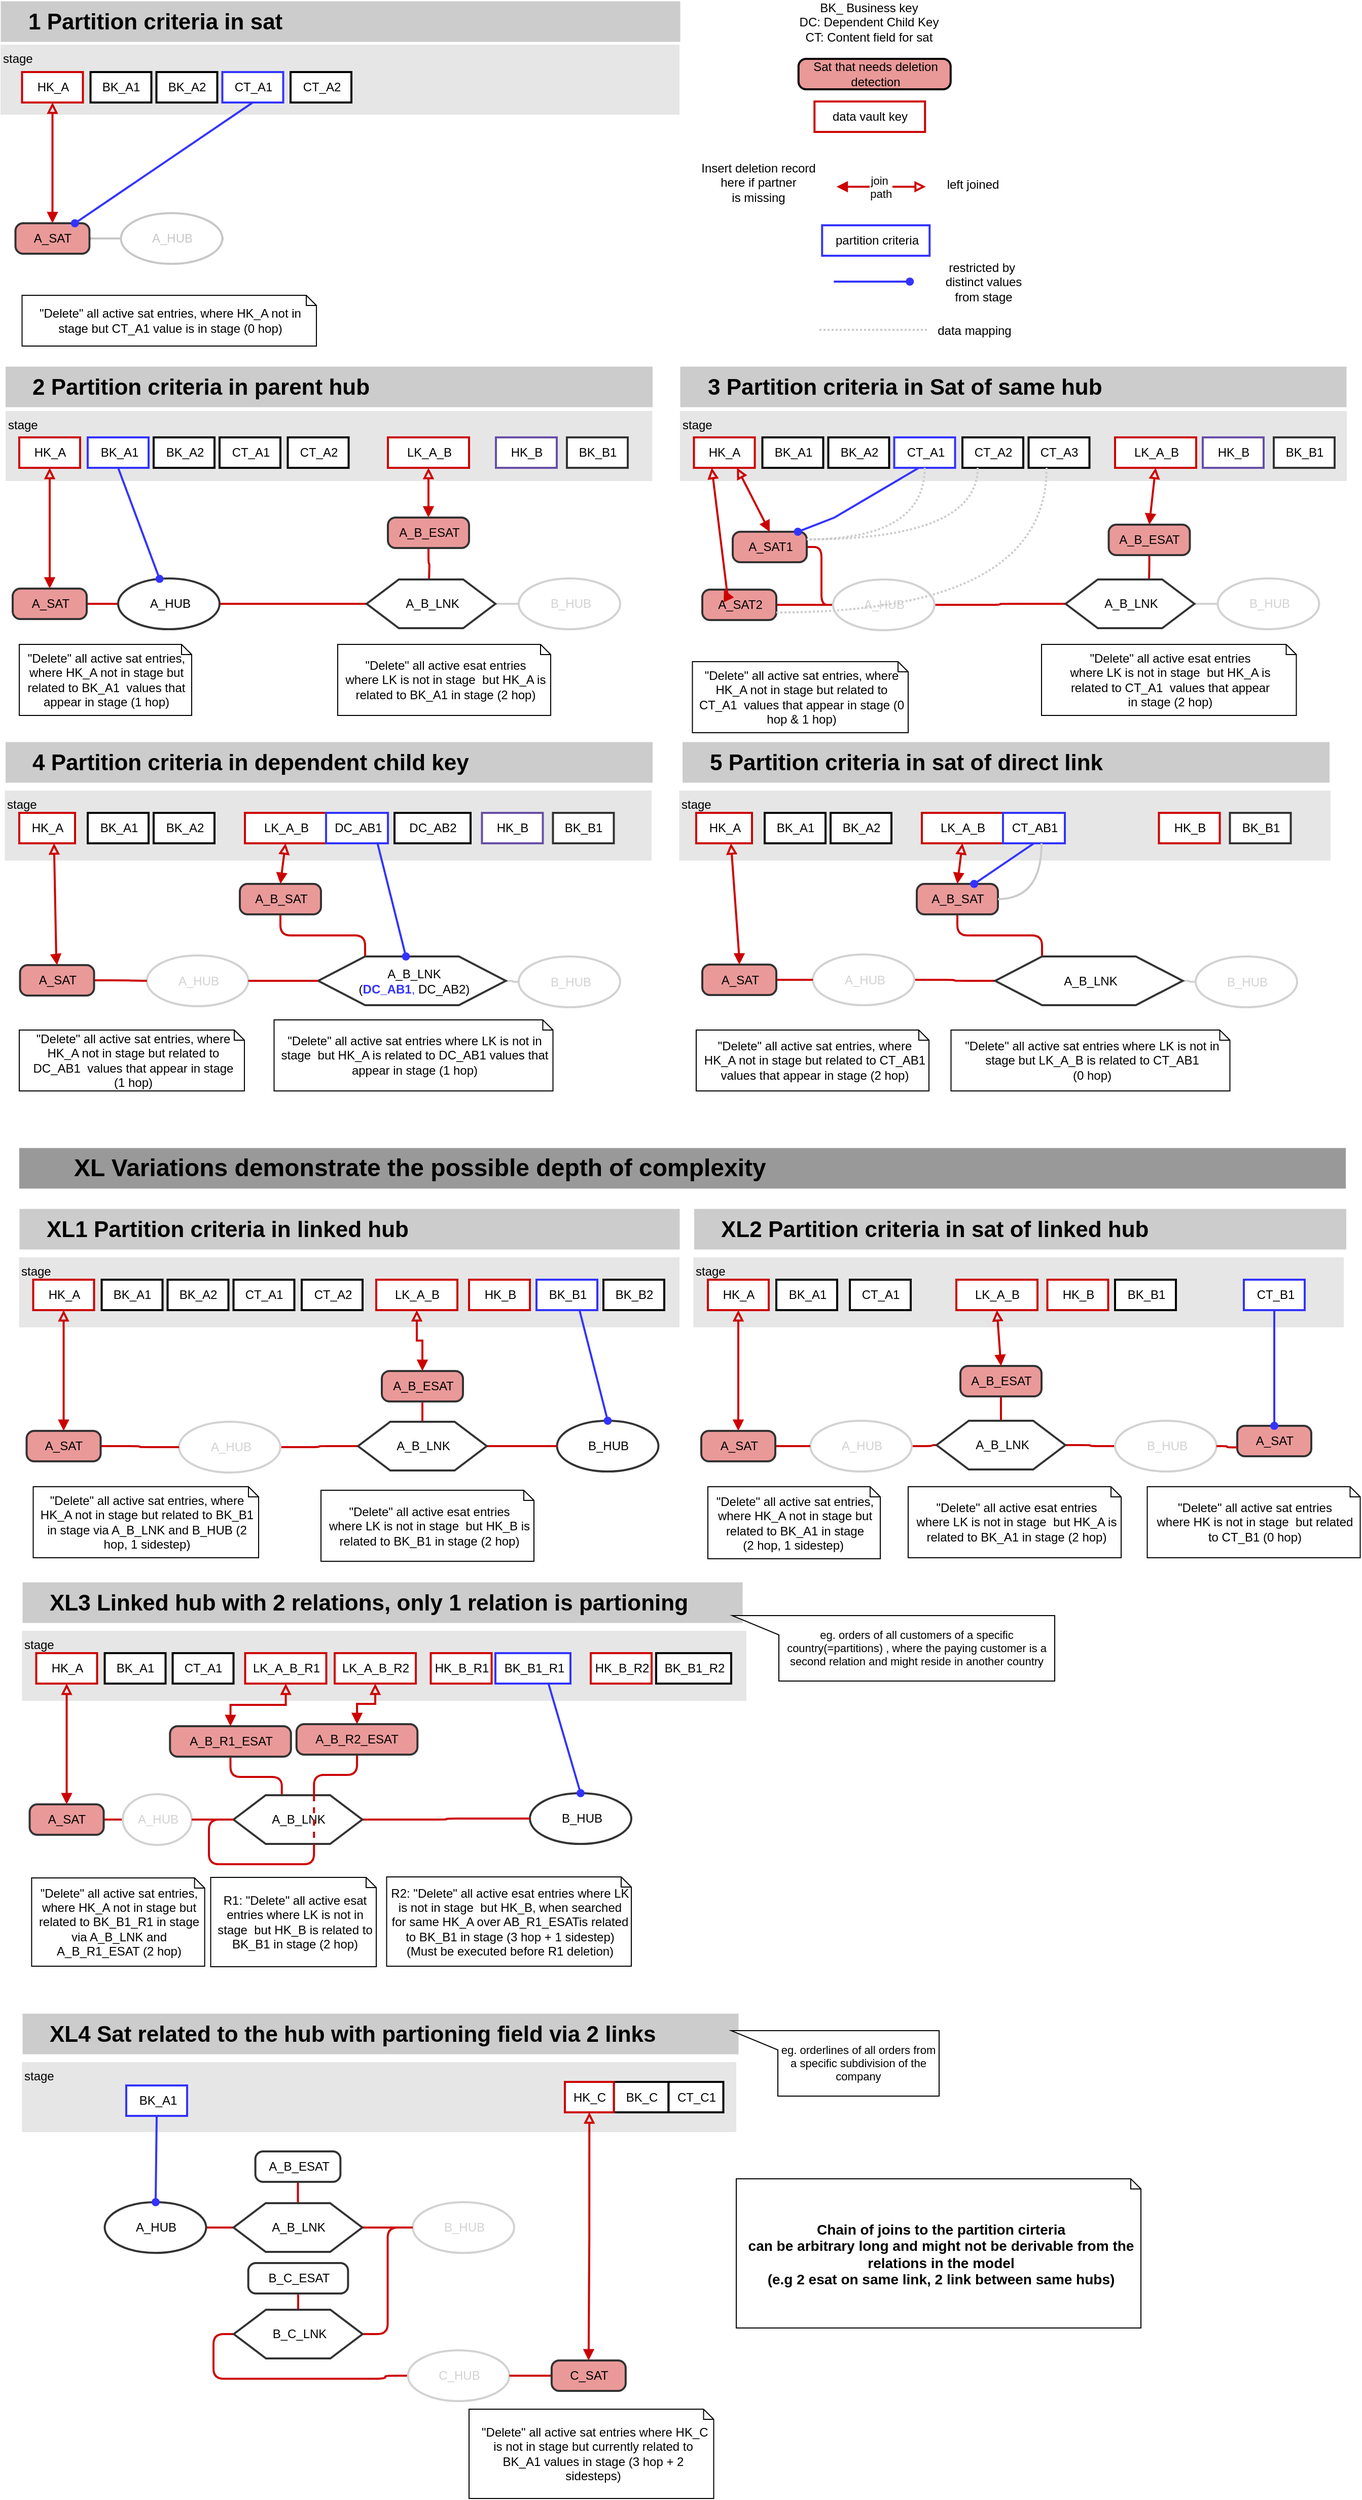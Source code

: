 <mxfile version="21.1.1" type="device">
  <diagram id="0P16Z8m6-t_vvTV5qrlj" name="Seite-1">
    <mxGraphModel dx="1358" dy="822" grid="0" gridSize="10" guides="1" tooltips="1" connect="1" arrows="1" fold="1" page="1" pageScale="1" pageWidth="1169" pageHeight="1654" background="#FFFFFF" math="0" shadow="0">
      <root>
        <mxCell id="0" />
        <mxCell id="2" value="Layer 0" parent="0" />
        <mxCell id="o0Gcgj2iXJ9e7bKyXlry-219" value="&lt;div style=&#39;width: 93.0px;height:auto;word-break: break-word;&#39;&gt;&lt;div align=&quot;center&quot;&gt;&lt;span style=&quot;font-family: Arial; font-size: 12px; line-height: 0;&quot;&gt;&lt;span style=&quot;line-height: 14px;&quot; class=&quot;&quot;&gt;B_HUB&lt;/span&gt;&lt;/span&gt;&lt;/div&gt;&lt;/div&gt;" style="shape=ellipse;perimeter=ellipsePerimeter;shadow=0;strokeWidth=2;fillColor=#FFFFFF;strokeColor=#333333;opacity=100.0;html=1;nl2Br=0;verticalAlign=middle;align=center;spacingLeft=8.0;spacingRight=6;whiteSpace=wrap;gliffyId=710;" parent="2" vertex="1">
          <mxGeometry x="549.5" y="1836" width="100" height="50" as="geometry" />
        </mxCell>
        <mxCell id="163" value="&lt;div style=&#39;width: 93.0px;height:auto;word-break: break-word;&#39;&gt;&lt;div align=&quot;center&quot;&gt;&lt;span style=&quot;font-family: Arial; font-size: 12px; line-height: 0;&quot;&gt;&lt;span style=&quot;line-height: 14px;&quot; class=&quot;&quot;&gt;B_HUB&lt;/span&gt;&lt;/span&gt;&lt;/div&gt;&lt;/div&gt;" style="shape=ellipse;perimeter=ellipsePerimeter;shadow=0;strokeWidth=2;fillColor=#FFFFFF;strokeColor=#333333;opacity=100.0;html=1;nl2Br=0;verticalAlign=middle;align=center;spacingLeft=8.0;spacingRight=6;whiteSpace=wrap;gliffyId=710;" parent="2" vertex="1">
          <mxGeometry x="576.25" y="1469" width="100" height="50" as="geometry" />
        </mxCell>
        <mxCell id="o0Gcgj2iXJ9e7bKyXlry-193" value="stage" style="rounded=0;whiteSpace=wrap;html=1;verticalAlign=top;align=left;strokeColor=none;fillColor=#E6E6E6;" parent="2" vertex="1">
          <mxGeometry x="710.75" y="1308" width="641.25" height="69" as="geometry" />
        </mxCell>
        <mxCell id="o0Gcgj2iXJ9e7bKyXlry-194" value="stage" style="rounded=0;whiteSpace=wrap;html=1;verticalAlign=top;align=left;strokeColor=none;fillColor=#E6E6E6;" parent="2" vertex="1">
          <mxGeometry x="45.75" y="1308" width="651.25" height="69" as="geometry" />
        </mxCell>
        <mxCell id="o0Gcgj2iXJ9e7bKyXlry-191" value="stage" style="rounded=0;whiteSpace=wrap;html=1;verticalAlign=top;align=left;strokeColor=none;fillColor=#E6E6E6;" parent="2" vertex="1">
          <mxGeometry x="696.75" y="848" width="642.25" height="69" as="geometry" />
        </mxCell>
        <mxCell id="o0Gcgj2iXJ9e7bKyXlry-192" value="stage" style="rounded=0;whiteSpace=wrap;html=1;verticalAlign=top;align=left;strokeColor=none;fillColor=#E6E6E6;" parent="2" vertex="1">
          <mxGeometry x="31.75" y="848" width="637.75" height="69" as="geometry" />
        </mxCell>
        <mxCell id="o0Gcgj2iXJ9e7bKyXlry-190" value="stage" style="rounded=0;whiteSpace=wrap;html=1;verticalAlign=top;align=left;strokeColor=none;fillColor=#E6E6E6;" parent="2" vertex="1">
          <mxGeometry x="697.5" y="474" width="657.5" height="69" as="geometry" />
        </mxCell>
        <mxCell id="o0Gcgj2iXJ9e7bKyXlry-189" value="stage" style="rounded=0;whiteSpace=wrap;html=1;verticalAlign=top;align=left;strokeColor=none;fillColor=#E6E6E6;" parent="2" vertex="1">
          <mxGeometry x="32.5" y="474" width="637.75" height="69" as="geometry" />
        </mxCell>
        <mxCell id="o0Gcgj2iXJ9e7bKyXlry-181" value="stage" style="rounded=0;whiteSpace=wrap;html=1;verticalAlign=top;align=left;strokeColor=none;fillColor=#E6E6E6;" parent="2" vertex="1">
          <mxGeometry x="27.5" y="113" width="669.5" height="69" as="geometry" />
        </mxCell>
        <mxCell id="kWUUyLPTGwqevRa5YsfH-185" style="edgeStyle=orthogonalEdgeStyle;shape=filledEdge;rounded=1;orthogonalLoop=1;jettySize=auto;html=1;labelBackgroundColor=default;strokeColor=#cc0000;strokeWidth=2;fontFamily=Helvetica;fontSize=11;fontColor=default;startArrow=none;startFill=0;endArrow=none;endFill=0;startSize=6;endSize=6;fillColor=none;" parent="2" source="3" target="170" edge="1">
          <mxGeometry relative="1" as="geometry" />
        </mxCell>
        <mxCell id="3" value="&lt;div style=&#39;width: 93.0px;height:auto;word-break: break-word;&#39;&gt;&lt;div align=&quot;center&quot;&gt;&lt;span style=&quot;font-family: Arial; font-size: 12px; line-height: 0;&quot;&gt;&lt;span style=&quot;line-height: 14px;&quot; class=&quot;&quot;&gt;B_HUB&lt;/span&gt;&lt;/span&gt;&lt;/div&gt;&lt;/div&gt;" style="shape=ellipse;perimeter=ellipsePerimeter;shadow=0;strokeWidth=2;fillColor=#FFFFFF;strokeColor=#d2d2d2;opacity=100.0;html=1;nl2Br=0;verticalAlign=middle;align=center;spacingLeft=2;spacingRight=0;whiteSpace=wrap;gliffyId=753;fontColor=#d2d2d2;" parent="2" vertex="1">
          <mxGeometry x="1126.5" y="1469" width="100" height="50" as="geometry" />
        </mxCell>
        <mxCell id="kWUUyLPTGwqevRa5YsfH-180" style="edgeStyle=orthogonalEdgeStyle;shape=filledEdge;rounded=1;orthogonalLoop=1;jettySize=auto;html=1;labelBackgroundColor=default;strokeColor=#cc0000;strokeWidth=2;fontFamily=Helvetica;fontSize=11;fontColor=default;startArrow=none;startFill=0;endArrow=none;endFill=0;startSize=6;endSize=6;fillColor=none;" parent="2" source="5" target="172" edge="1">
          <mxGeometry relative="1" as="geometry" />
        </mxCell>
        <mxCell id="5" value="&lt;div style=&#39;width: 93.0px;height:auto;word-break: break-word;&#39;&gt;&lt;div align=&quot;center&quot;&gt;&lt;span style=&quot;font-family: Arial; font-size: 12px; text-decoration: none; line-height: 0;&quot;&gt;&lt;span style=&quot;text-decoration: none; line-height: 14px;&quot;&gt;A_HUB&lt;/span&gt;&lt;/span&gt;&lt;/div&gt;&lt;/div&gt;" style="shape=ellipse;perimeter=ellipsePerimeter;shadow=0;strokeWidth=2;fillColor=#FFFFFF;strokeColor=#d2d2d2;opacity=100.0;html=1;nl2Br=0;verticalAlign=middle;align=center;spacingLeft=2.0;spacingRight=0;whiteSpace=wrap;gliffyId=828;fontColor=#d2d2d2;" parent="2" vertex="1">
          <mxGeometry x="828.5" y="1009.5" width="100" height="50" as="geometry" />
        </mxCell>
        <mxCell id="6" value="&lt;div style=&#39;width: 93.0px;height:auto;word-break: break-word;&#39;&gt;&lt;div align=&quot;center&quot;&gt;&lt;span style=&quot;font-family: Arial; font-size: 12px; text-decoration: none; line-height: 0;&quot;&gt;&lt;span style=&quot;text-decoration: none; line-height: 14px;&quot;&gt;A_HUB&lt;/span&gt;&lt;/span&gt;&lt;/div&gt;&lt;/div&gt;" style="shape=ellipse;perimeter=ellipsePerimeter;shadow=0;strokeWidth=2;fillColor=#FFFFFF;strokeColor=#d2d2d2;opacity=100.0;html=1;nl2Br=0;verticalAlign=middle;align=center;spacingLeft=2.0;spacingRight=0;whiteSpace=wrap;gliffyId=888;fontColor=#d2d2d2;" parent="2" vertex="1">
          <mxGeometry x="171.82" y="1010.5" width="100" height="50" as="geometry" />
        </mxCell>
        <mxCell id="kWUUyLPTGwqevRa5YsfH-189" style="edgeStyle=orthogonalEdgeStyle;shape=filledEdge;rounded=1;orthogonalLoop=1;jettySize=auto;html=1;labelBackgroundColor=default;strokeColor=#cc0000;strokeWidth=2;fontFamily=Helvetica;fontSize=11;fontColor=default;startArrow=none;startFill=0;endArrow=none;endFill=0;startSize=6;endSize=6;fillColor=none;" parent="2" source="7" target="169" edge="1">
          <mxGeometry relative="1" as="geometry" />
        </mxCell>
        <mxCell id="7" value="&lt;div style=&#39;width: 93.0px;height:auto;word-break: break-word;&#39;&gt;&lt;div align=&quot;center&quot;&gt;&lt;span style=&quot;font-family: Arial; font-size: 12px; text-decoration: none; line-height: 0;&quot;&gt;&lt;span style=&quot;text-decoration: none; line-height: 14px;&quot;&gt;A_HUB&lt;/span&gt;&lt;/span&gt;&lt;/div&gt;&lt;/div&gt;" style="shape=ellipse;perimeter=ellipsePerimeter;shadow=0;strokeWidth=2;fillColor=#FFFFFF;strokeColor=#d2d2d2;opacity=100.0;html=1;nl2Br=0;verticalAlign=middle;align=center;spacingLeft=2.0;spacingRight=0;whiteSpace=wrap;gliffyId=895;fontColor=#d2d2d2;" parent="2" vertex="1">
          <mxGeometry x="203.5" y="1470" width="100" height="50" as="geometry" />
        </mxCell>
        <mxCell id="kWUUyLPTGwqevRa5YsfH-184" style="edgeStyle=orthogonalEdgeStyle;shape=filledEdge;rounded=1;orthogonalLoop=1;jettySize=auto;html=1;labelBackgroundColor=default;strokeColor=#cc0000;strokeWidth=2;fontFamily=Helvetica;fontSize=11;fontColor=default;startArrow=none;startFill=0;endArrow=none;endFill=0;startSize=6;endSize=6;fillColor=none;" parent="2" source="8" target="170" edge="1">
          <mxGeometry relative="1" as="geometry" />
        </mxCell>
        <mxCell id="8" value="&lt;div style=&#39;width: 93.0px;height:auto;word-break: break-word;&#39;&gt;&lt;div align=&quot;center&quot;&gt;&lt;span style=&quot;font-family: Arial; font-size: 12px; text-decoration: none; line-height: 0;&quot;&gt;&lt;span style=&quot;text-decoration: none; line-height: 14px;&quot;&gt;A_HUB&lt;/span&gt;&lt;/span&gt;&lt;/div&gt;&lt;/div&gt;" style="shape=ellipse;perimeter=ellipsePerimeter;shadow=0;strokeWidth=2;fillColor=#FFFFFF;strokeColor=#d2d2d2;opacity=100.0;html=1;nl2Br=0;verticalAlign=middle;align=center;spacingLeft=2.0;spacingRight=0;whiteSpace=wrap;gliffyId=901;fontColor=#d2d2d2;" parent="2" vertex="1">
          <mxGeometry x="826" y="1469" width="100" height="50" as="geometry" />
        </mxCell>
        <mxCell id="kWUUyLPTGwqevRa5YsfH-181" style="edgeStyle=orthogonalEdgeStyle;shape=filledEdge;rounded=1;orthogonalLoop=1;jettySize=auto;html=1;labelBackgroundColor=default;strokeColor=#cc0000;strokeWidth=2;fontFamily=Helvetica;fontSize=11;fontColor=default;startArrow=none;startFill=0;endArrow=none;endFill=0;startSize=6;endSize=6;fillColor=none;" parent="2" source="13" target="168" edge="1">
          <mxGeometry relative="1" as="geometry" />
        </mxCell>
        <mxCell id="15" style="shape=filledEdge;strokeWidth=2;strokeColor=#000000;fillColor=none;startArrow=none;startFill=0;startSize=6;endArrow=none;endFill=0;endSize=6;rounded=1;gliffyId=17;edgeStyle=orthogonalEdgeStyle;" parent="2" source="36" target="158" edge="1">
          <mxGeometry width="1" height="23" relative="1" as="geometry">
            <Array as="points">
              <mxPoint x="115.25" y="304" />
              <mxPoint x="125.583" y="304" />
              <mxPoint x="135.917" y="304" />
              <mxPoint x="146.25" y="304" />
            </Array>
          </mxGeometry>
        </mxCell>
        <mxCell id="16" style="shape=filledEdge;strokeWidth=2;strokeColor=#cc0000;fillColor=none;startArrow=none;startFill=0;startSize=6;endArrow=none;endFill=0;endSize=6;rounded=1;gliffyId=521;edgeStyle=orthogonalEdgeStyle;" parent="2" source="43" target="159" edge="1">
          <mxGeometry width="1" height="23" relative="1" as="geometry">
            <Array as="points">
              <mxPoint x="112.5" y="664" />
              <mxPoint x="122.833" y="664" />
              <mxPoint x="133.167" y="664" />
              <mxPoint x="143.5" y="664" />
            </Array>
          </mxGeometry>
        </mxCell>
        <mxCell id="17" style="shape=filledEdge;strokeWidth=2;strokeColor=#cc0000;fillColor=none;startArrow=none;startFill=0;startSize=6;endArrow=none;endFill=0;endSize=6;rounded=1;gliffyId=745;edgeStyle=orthogonalEdgeStyle;" parent="2" source="46" target="7" edge="1">
          <mxGeometry width="1" height="23" relative="1" as="geometry">
            <Array as="points" />
          </mxGeometry>
        </mxCell>
        <mxCell id="18" style="shape=filledEdge;strokeWidth=2;strokeColor=#cc0000;fillColor=none;startArrow=none;startFill=0;startSize=6;endArrow=none;endFill=0;endSize=6;rounded=1;gliffyId=787;edgeStyle=orthogonalEdgeStyle;" parent="2" source="47" target="8" edge="1">
          <mxGeometry width="1" height="23" relative="1" as="geometry">
            <mxPoint x="893" y="1494" as="targetPoint" />
          </mxGeometry>
        </mxCell>
        <mxCell id="20" style="shape=filledEdge;strokeWidth=2;strokeColor=#cc0000;fillColor=none;startArrow=none;startFill=0;startSize=6;endArrow=none;endFill=0;endSize=6;rounded=1;gliffyId=520;edgeStyle=orthogonalEdgeStyle;" parent="2" source="167" target="159" edge="1">
          <mxGeometry width="1" height="23" relative="1" as="geometry">
            <Array as="points">
              <mxPoint x="388.5" y="664" />
              <mxPoint x="340.167" y="664" />
              <mxPoint x="291.833" y="664" />
              <mxPoint x="243.5" y="664" />
            </Array>
          </mxGeometry>
        </mxCell>
        <mxCell id="21" style="shape=filledEdge;strokeWidth=2;strokeColor=#cc0000;fillColor=none;startArrow=none;startFill=0;startSize=6;endArrow=none;endFill=0;endSize=6;rounded=1;gliffyId=696;edgeStyle=orthogonalEdgeStyle;entryX=1;entryY=0.5;entryDx=0;entryDy=0;" parent="2" source="13" target="44" edge="1">
          <mxGeometry width="1" height="23" relative="1" as="geometry">
            <Array as="points">
              <mxPoint x="837" y="665" />
              <mxPoint x="837" y="608" />
            </Array>
          </mxGeometry>
        </mxCell>
        <mxCell id="22" style="shape=filledEdge;strokeWidth=2;strokeColor=#cc0000;fillColor=none;startArrow=none;startFill=0;startSize=6;endArrow=none;endFill=0;endSize=6;rounded=1;gliffyId=705;edgeStyle=orthogonalEdgeStyle;" parent="2" source="45" target="13" edge="1">
          <mxGeometry width="1" height="23" relative="1" as="geometry" />
        </mxCell>
        <mxCell id="23" style="shape=filledEdge;strokeWidth=2;strokeColor=#cc0000;fillColor=none;startArrow=none;startFill=0;startSize=6;endArrow=none;endFill=0;endSize=6;rounded=1;gliffyId=569;edgeStyle=orthogonalEdgeStyle;" parent="2" source="49" target="6" edge="1">
          <mxGeometry width="1" height="23" relative="1" as="geometry">
            <mxPoint x="230" y="1038" as="targetPoint" />
          </mxGeometry>
        </mxCell>
        <mxCell id="24" style="shape=filledEdge;strokeWidth=2;strokeColor=#cc0000;fillColor=none;startArrow=none;startFill=0;startSize=6;endArrow=none;endFill=0;endSize=6;rounded=1;gliffyId=860;edgeStyle=orthogonalEdgeStyle;" parent="2" source="50" target="5" edge="1">
          <mxGeometry width="1" height="23" relative="1" as="geometry">
            <Array as="points" />
          </mxGeometry>
        </mxCell>
        <mxCell id="27" style="shape=filledEdge;strokeWidth=2;strokeColor=#d2d2d2;fillColor=#FFFFFF;startArrow=none;startFill=0;startSize=6;endArrow=none;endFill=0;endSize=6;rounded=1;gliffyId=519;edgeStyle=orthogonalEdgeStyle;fontSize=12;fontColor=#d2d2d2;shadow=0;opacity=100;spacingLeft=2;spacingRight=0;" parent="2" source="161" target="167" edge="1">
          <mxGeometry width="1" height="23" relative="1" as="geometry">
            <Array as="points">
              <mxPoint x="538.5" y="664" />
              <mxPoint x="530.833" y="664" />
              <mxPoint x="523.167" y="664" />
              <mxPoint x="515.5" y="664" />
            </Array>
          </mxGeometry>
        </mxCell>
        <mxCell id="28" style="shape=filledEdge;strokeWidth=2;strokeColor=#cc0000;fillColor=none;startArrow=none;startFill=0;startSize=6;endArrow=none;endFill=0;endSize=6;rounded=1;gliffyId=875;edgeStyle=orthogonalEdgeStyle;" parent="2" source="39" edge="1">
          <mxGeometry width="1" height="23" relative="1" as="geometry">
            <mxPoint x="450" y="640" as="targetPoint" />
          </mxGeometry>
        </mxCell>
        <mxCell id="29" style="shape=filledEdge;strokeWidth=2;strokeColor=#cc0000;fillColor=none;startArrow=none;startFill=0;startSize=6;endArrow=none;endFill=0;endSize=6;rounded=1;gliffyId=877;edgeStyle=orthogonalEdgeStyle;" parent="2" source="40" edge="1">
          <mxGeometry width="1" height="23" relative="1" as="geometry">
            <mxPoint x="1160" y="640" as="targetPoint" />
            <Array as="points">
              <mxPoint x="1160.25" y="616" />
              <mxPoint x="1160.25" y="628" />
              <mxPoint x="1160" y="628" />
            </Array>
          </mxGeometry>
        </mxCell>
        <mxCell id="30" style="shape=filledEdge;strokeWidth=2;strokeColor=#d2d2d2;fillColor=#FFFFFF;startArrow=none;startFill=0;startSize=6;endArrow=none;endFill=0;endSize=6;rounded=1;gliffyId=695;edgeStyle=orthogonalEdgeStyle;fontSize=12;fontColor=#d2d2d2;shadow=0;opacity=100;spacingLeft=2;spacingRight=0;" parent="2" source="162" target="168" edge="1">
          <mxGeometry width="1" height="23" relative="1" as="geometry">
            <Array as="points">
              <mxPoint x="1227.75" y="664" />
              <mxPoint x="1220.083" y="664" />
              <mxPoint x="1212.417" y="664" />
              <mxPoint x="1204.75" y="664" />
            </Array>
          </mxGeometry>
        </mxCell>
        <mxCell id="31" style="shape=filledEdge;strokeWidth=2;strokeColor=#cc0000;fillColor=none;startArrow=none;startFill=0;startSize=6;endArrow=none;endFill=0;endSize=6;rounded=1;gliffyId=743;edgeStyle=orthogonalEdgeStyle;" parent="2" source="163" target="169" edge="1">
          <mxGeometry width="1" height="23" relative="1" as="geometry">
            <Array as="points" />
          </mxGeometry>
        </mxCell>
        <mxCell id="32" style="shape=filledEdge;strokeWidth=2;strokeColor=#d2d2d2;fillColor=#FFFFFF;startArrow=none;startFill=0;startSize=6;endArrow=none;endFill=0;endSize=6;rounded=1;gliffyId=568;edgeStyle=orthogonalEdgeStyle;fontSize=12;fontColor=#d2d2d2;shadow=0;opacity=100;spacingLeft=2;spacingRight=0;" parent="2" source="164" target="171" edge="1">
          <mxGeometry width="1" height="23" relative="1" as="geometry">
            <Array as="points">
              <mxPoint x="538.5" y="1036.5" />
              <mxPoint x="532.125" y="1036.5" />
              <mxPoint x="532.125" y="1035.5" />
              <mxPoint x="525.75" y="1035.5" />
            </Array>
          </mxGeometry>
        </mxCell>
        <mxCell id="33" style="shape=filledEdge;strokeWidth=2;strokeColor=#d2d2d2;fillColor=#FFFFFF;startArrow=none;startFill=0;startSize=6;endArrow=none;endFill=0;endSize=6;rounded=1;gliffyId=859;edgeStyle=orthogonalEdgeStyle;fontSize=12;fontColor=#d2d2d2;shadow=0;opacity=100;spacingLeft=2;spacingRight=0;" parent="2" source="165" target="172" edge="1">
          <mxGeometry width="1" height="23" relative="1" as="geometry">
            <Array as="points">
              <mxPoint x="1206" y="1036.5" />
              <mxPoint x="1199.625" y="1036.5" />
              <mxPoint x="1199.625" y="1035.5" />
              <mxPoint x="1193.25" y="1035.5" />
            </Array>
          </mxGeometry>
        </mxCell>
        <mxCell id="34" style="shape=filledEdge;strokeWidth=2;strokeColor=#cc0000;fillColor=none;startArrow=none;startFill=0;startSize=6;endArrow=none;endFill=0;endSize=6;rounded=1;gliffyId=583;edgeStyle=orthogonalEdgeStyle;" parent="2" source="171" target="51" edge="1">
          <mxGeometry width="1" height="23" relative="1" as="geometry">
            <Array as="points">
              <mxPoint x="387" y="1011.5" />
              <mxPoint x="387" y="990.75" />
              <mxPoint x="303.5" y="990.75" />
              <mxPoint x="303.5" y="970" />
            </Array>
          </mxGeometry>
        </mxCell>
        <mxCell id="35" style="shape=filledEdge;strokeWidth=2;strokeColor=#cc0000;fillColor=none;startArrow=none;startFill=0;startSize=6;endArrow=none;endFill=0;endSize=6;rounded=1;gliffyId=858;edgeStyle=orthogonalEdgeStyle;" parent="2" source="172" target="52" edge="1">
          <mxGeometry width="1" height="23" relative="1" as="geometry">
            <Array as="points">
              <mxPoint x="1054.5" y="1011.5" />
              <mxPoint x="1054.5" y="990.75" />
              <mxPoint x="971" y="990.75" />
              <mxPoint x="971" y="970" />
            </Array>
          </mxGeometry>
        </mxCell>
        <mxCell id="36" value="&lt;div style=&#39;width: 67.08px;height:auto;word-break: break-word;&#39;&gt;&lt;div align=&quot;center&quot;&gt;&lt;span style=&quot;font-family: Arial; font-size: 12px; text-decoration: none; line-height: 0;&quot;&gt;&lt;span style=&quot;text-decoration: none; line-height: 14px;&quot; class=&quot;&quot;&gt;A_SAT&lt;/span&gt;&lt;/span&gt;&lt;/div&gt;&lt;/div&gt;" style="shape=rect;rounded=1;arcSize=15;absoluteArcSize=1;shadow=0;strokeWidth=2;fillColor=#ea9999;strokeColor=#333333;opacity=100.0;html=1;nl2Br=0;verticalAlign=middle;align=center;spacingLeft=1.46;spacingRight=0;whiteSpace=wrap;gliffyId=15;" parent="2" vertex="1">
          <mxGeometry x="42.25" y="289" width="73" height="30" as="geometry" />
        </mxCell>
        <mxCell id="38" value="&lt;div style=&#39;width: 141.0px;height:auto;word-break: break-word;&#39;&gt;&lt;div align=&quot;center&quot;&gt;&lt;span style=&quot;font-family: Arial; font-size: 12px; text-decoration: none; line-height: 0;&quot;&gt;&lt;span style=&quot;text-decoration: none; line-height: 14px;&quot;&gt;Sat that needs deletion detection&lt;/span&gt;&lt;/span&gt;&lt;/div&gt;&lt;/div&gt;" style="shape=rect;rounded=1;arcSize=15;absoluteArcSize=1;shadow=0;strokeWidth=2;fillColor=#ea9999;strokeColor=#000000;opacity=100.0;html=1;nl2Br=0;verticalAlign=middle;align=center;spacingLeft=3.0;spacingRight=0;whiteSpace=wrap;gliffyId=597;" parent="2" vertex="1">
          <mxGeometry x="814.38" y="127" width="150" height="30" as="geometry" />
        </mxCell>
        <mxCell id="39" value="&lt;div style=&#39;width: 73.8px;height:auto;word-break: break-word;&#39;&gt;&lt;div align=&quot;center&quot;&gt;&lt;span style=&quot;font-family: Arial; font-size: 12px; text-decoration: none; line-height: 0;&quot;&gt;&lt;span style=&quot;text-decoration: none; line-height: 14px;&quot;&gt;A_B_ESAT&lt;/span&gt;&lt;/span&gt;&lt;/div&gt;&lt;/div&gt;" style="shape=rect;rounded=1;arcSize=15;absoluteArcSize=1;shadow=0;strokeWidth=2;fillColor=#ea9999;strokeColor=#333333;opacity=100.0;html=1;nl2Br=0;verticalAlign=middle;align=center;spacingLeft=1.6;spacingRight=0;whiteSpace=wrap;gliffyId=515;" parent="2" vertex="1">
          <mxGeometry x="409.5" y="579" width="80" height="30" as="geometry" />
        </mxCell>
        <mxCell id="40" value="&lt;div style=&#39;width: 73.8px;height:auto;word-break: break-word;&#39;&gt;&lt;div align=&quot;center&quot;&gt;&lt;span style=&quot;font-family: Arial; font-size: 12px; text-decoration: none; line-height: 0;&quot;&gt;&lt;span style=&quot;text-decoration: none; line-height: 14px;&quot;&gt;A_B_ESAT&lt;/span&gt;&lt;/span&gt;&lt;/div&gt;&lt;/div&gt;" style="shape=rect;rounded=1;arcSize=15;absoluteArcSize=1;shadow=0;strokeWidth=2;fillColor=#ea9999;strokeColor=#333333;opacity=100.0;html=1;nl2Br=0;verticalAlign=middle;align=center;spacingLeft=1.6;spacingRight=0;whiteSpace=wrap;gliffyId=693;" parent="2" vertex="1">
          <mxGeometry x="1120.25" y="586" width="80" height="30" as="geometry" />
        </mxCell>
        <mxCell id="o0Gcgj2iXJ9e7bKyXlry-235" style="edgeStyle=orthogonalEdgeStyle;shape=filledEdge;rounded=1;orthogonalLoop=1;jettySize=auto;html=1;labelBackgroundColor=default;strokeColor=#cc0000;strokeWidth=2;fontFamily=Helvetica;fontSize=11;fontColor=default;startArrow=none;startFill=0;endArrow=none;endFill=0;startSize=6;endSize=6;fillColor=none;" parent="2" source="41" target="169" edge="1">
          <mxGeometry relative="1" as="geometry" />
        </mxCell>
        <mxCell id="41" value="&lt;div style=&#39;width: 73.8px;height:auto;word-break: break-word;&#39;&gt;&lt;div align=&quot;center&quot;&gt;&lt;span style=&quot;font-family: Arial; font-size: 12px; text-decoration: none; line-height: 0;&quot;&gt;&lt;span style=&quot;text-decoration: none; line-height: 14px;&quot;&gt;A_B_ESAT&lt;/span&gt;&lt;/span&gt;&lt;/div&gt;&lt;/div&gt;" style="shape=rect;rounded=1;arcSize=15;absoluteArcSize=1;shadow=0;strokeWidth=2;fillColor=#ea9999;strokeColor=#333333;opacity=100.0;html=1;nl2Br=0;verticalAlign=middle;align=center;spacingLeft=1.6;spacingRight=0;whiteSpace=wrap;gliffyId=741;" parent="2" vertex="1">
          <mxGeometry x="403.5" y="1420" width="80" height="30" as="geometry" />
        </mxCell>
        <mxCell id="o0Gcgj2iXJ9e7bKyXlry-236" style="edgeStyle=orthogonalEdgeStyle;shape=filledEdge;rounded=1;orthogonalLoop=1;jettySize=auto;html=1;labelBackgroundColor=default;strokeColor=#cc0000;strokeWidth=2;fontFamily=Helvetica;fontSize=11;fontColor=default;startArrow=none;startFill=0;endArrow=none;endFill=0;startSize=6;endSize=6;fillColor=none;" parent="2" source="42" target="170" edge="1">
          <mxGeometry relative="1" as="geometry" />
        </mxCell>
        <mxCell id="42" value="&lt;div style=&#39;width: 73.8px;height:auto;word-break: break-word;&#39;&gt;&lt;div align=&quot;center&quot;&gt;&lt;span style=&quot;font-family: Arial; font-size: 12px; text-decoration: none; line-height: 0;&quot;&gt;&lt;span style=&quot;text-decoration: none; line-height: 14px;&quot;&gt;A_B_ESAT&lt;/span&gt;&lt;/span&gt;&lt;/div&gt;&lt;/div&gt;" style="shape=rect;rounded=1;arcSize=15;absoluteArcSize=1;shadow=0;strokeWidth=2;fillColor=#ea9999;strokeColor=#333333;opacity=100.0;html=1;nl2Br=0;verticalAlign=middle;align=center;spacingLeft=1.6;spacingRight=0;whiteSpace=wrap;gliffyId=784;" parent="2" vertex="1">
          <mxGeometry x="974" y="1415" width="80" height="30" as="geometry" />
        </mxCell>
        <mxCell id="43" value="&lt;div style=&#39;width: 67.08px;height:auto;word-break: break-word;&#39;&gt;&lt;div align=&quot;center&quot;&gt;&lt;span style=&quot;font-family: Arial; font-size: 12px; text-decoration: none; line-height: 0;&quot;&gt;&lt;span style=&quot;text-decoration: none; line-height: 14px;&quot; class=&quot;&quot;&gt;A_SAT&lt;/span&gt;&lt;/span&gt;&lt;/div&gt;&lt;/div&gt;" style="shape=rect;rounded=1;arcSize=15;absoluteArcSize=1;shadow=0;strokeWidth=2;fillColor=#ea9999;strokeColor=#333333;opacity=100.0;html=1;nl2Br=0;verticalAlign=middle;align=center;spacingLeft=1.46;spacingRight=0;whiteSpace=wrap;gliffyId=517;" parent="2" vertex="1">
          <mxGeometry x="39.5" y="649" width="73" height="30" as="geometry" />
        </mxCell>
        <mxCell id="44" value="&lt;div style=&#39;width: 67.08px;height:auto;word-break: break-word;&#39;&gt;&lt;div align=&quot;center&quot;&gt;&lt;span style=&quot;font-family: Arial; font-size: 12px; text-decoration: none; line-height: 0;&quot;&gt;&lt;span style=&quot;text-decoration: none; line-height: 14px;&quot;&gt;A_SAT1&lt;/span&gt;&lt;/span&gt;&lt;/div&gt;&lt;/div&gt;" style="shape=rect;rounded=1;arcSize=15;absoluteArcSize=1;shadow=0;strokeWidth=2;fillColor=#ea9999;strokeColor=#333333;opacity=100.0;html=1;nl2Br=0;verticalAlign=middle;align=center;spacingLeft=1.46;spacingRight=0;whiteSpace=wrap;gliffyId=691;" parent="2" vertex="1">
          <mxGeometry x="749.5" y="593" width="73" height="30" as="geometry" />
        </mxCell>
        <mxCell id="45" value="&lt;div style=&#39;width: 67.08px;height:auto;word-break: break-word;&#39;&gt;&lt;div align=&quot;center&quot;&gt;&lt;span style=&quot;font-family: Arial; font-size: 12px; text-decoration: none; line-height: 0;&quot;&gt;&lt;span style=&quot;text-decoration: none; line-height: 14px;&quot;&gt;A_SAT2&lt;/span&gt;&lt;/span&gt;&lt;/div&gt;&lt;/div&gt;" style="shape=rect;rounded=1;arcSize=15;absoluteArcSize=1;shadow=0;strokeWidth=2;fillColor=#ea9999;strokeColor=#333333;opacity=100.0;html=1;nl2Br=0;verticalAlign=middle;align=center;spacingLeft=1.46;spacingRight=0;whiteSpace=wrap;gliffyId=699;" parent="2" vertex="1">
          <mxGeometry x="719.5" y="650" width="73" height="30" as="geometry" />
        </mxCell>
        <mxCell id="46" value="&lt;div style=&#39;width: 67.08px;height:auto;word-break: break-word;&#39;&gt;&lt;div align=&quot;center&quot;&gt;&lt;span style=&quot;font-family: Arial; font-size: 12px; text-decoration: none; line-height: 0;&quot;&gt;&lt;span style=&quot;text-decoration: none; line-height: 14px;&quot; class=&quot;&quot;&gt;A_SAT&lt;/span&gt;&lt;/span&gt;&lt;/div&gt;&lt;/div&gt;" style="shape=rect;rounded=1;arcSize=15;absoluteArcSize=1;shadow=0;strokeWidth=2;fillColor=#ea9999;strokeColor=#333333;opacity=100.0;html=1;nl2Br=0;verticalAlign=middle;align=center;spacingLeft=1.46;spacingRight=0;whiteSpace=wrap;gliffyId=739;" parent="2" vertex="1">
          <mxGeometry x="53.25" y="1479" width="73" height="30" as="geometry" />
        </mxCell>
        <mxCell id="47" value="&lt;div style=&#39;width: 67.08px;height:auto;word-break: break-word;&#39;&gt;&lt;div align=&quot;center&quot;&gt;&lt;span style=&quot;font-family: Arial; font-size: 12px; text-decoration: none; line-height: 0;&quot;&gt;&lt;span style=&quot;text-decoration: none; line-height: 14px;&quot; class=&quot;&quot;&gt;A_SAT&lt;/span&gt;&lt;/span&gt;&lt;/div&gt;&lt;/div&gt;" style="shape=rect;rounded=1;arcSize=15;absoluteArcSize=1;shadow=0;strokeWidth=2;fillColor=#ea9999;strokeColor=#333333;opacity=100.0;html=1;nl2Br=0;verticalAlign=middle;align=center;spacingLeft=1.46;spacingRight=0;whiteSpace=wrap;gliffyId=782;" parent="2" vertex="1">
          <mxGeometry x="718.5" y="1479" width="73" height="30" as="geometry" />
        </mxCell>
        <mxCell id="48" value="&lt;div style=&#39;width: 67.08px;height:auto;word-break: break-word;&#39;&gt;&lt;div align=&quot;center&quot;&gt;&lt;span style=&quot;font-family: Arial; font-size: 12px; text-decoration: none; line-height: 0;&quot;&gt;&lt;span style=&quot;text-decoration: none; line-height: 14px;&quot; class=&quot;&quot;&gt;A_SAT&lt;/span&gt;&lt;/span&gt;&lt;/div&gt;&lt;/div&gt;" style="shape=rect;rounded=1;arcSize=15;absoluteArcSize=1;shadow=0;strokeWidth=2;fillColor=#ea9999;strokeColor=#333333;opacity=100.0;html=1;nl2Br=0;verticalAlign=middle;align=center;spacingLeft=1.46;spacingRight=0;whiteSpace=wrap;gliffyId=789;" parent="2" vertex="1">
          <mxGeometry x="1247" y="1474" width="73" height="30" as="geometry" />
        </mxCell>
        <mxCell id="49" value="&lt;div style=&#39;width: 67.08px;height:auto;word-break: break-word;&#39;&gt;&lt;div align=&quot;center&quot;&gt;&lt;span style=&quot;font-family: Arial; font-size: 12px; text-decoration: none; line-height: 0;&quot;&gt;&lt;span style=&quot;text-decoration: none; line-height: 14px;&quot; class=&quot;&quot;&gt;A_SAT&lt;/span&gt;&lt;/span&gt;&lt;/div&gt;&lt;/div&gt;" style="shape=rect;rounded=1;arcSize=15;absoluteArcSize=1;shadow=0;strokeWidth=2;fillColor=#ea9999;strokeColor=#333333;opacity=100.0;html=1;nl2Br=0;verticalAlign=middle;align=center;spacingLeft=1.46;spacingRight=0;whiteSpace=wrap;gliffyId=794;" parent="2" vertex="1">
          <mxGeometry x="46.75" y="1020" width="73" height="30" as="geometry" />
        </mxCell>
        <mxCell id="50" value="&lt;div style=&#39;width: 67.08px;height:auto;word-break: break-word;&#39;&gt;&lt;div align=&quot;center&quot;&gt;&lt;span style=&quot;font-family: Arial; font-size: 12px; text-decoration: none; line-height: 0;&quot;&gt;&lt;span style=&quot;text-decoration: none; line-height: 14px;&quot; class=&quot;&quot;&gt;A_SAT&lt;/span&gt;&lt;/span&gt;&lt;/div&gt;&lt;/div&gt;" style="shape=rect;rounded=1;arcSize=15;absoluteArcSize=1;shadow=0;strokeWidth=2;fillColor=#ea9999;strokeColor=#333333;opacity=100.0;html=1;nl2Br=0;verticalAlign=middle;align=center;spacingLeft=1.46;spacingRight=0;whiteSpace=wrap;gliffyId=856;" parent="2" vertex="1">
          <mxGeometry x="719.5" y="1019.5" width="73" height="30" as="geometry" />
        </mxCell>
        <mxCell id="51" value="&lt;div style=&#39;width: 73.8px;height:auto;word-break: break-word;&#39;&gt;&lt;div align=&quot;center&quot;&gt;&lt;span style=&quot;font-family: Arial; font-size: 12px; text-decoration: none; line-height: 0;&quot;&gt;&lt;span style=&quot;text-decoration: none; line-height: 14px;&quot;&gt;A_B_SAT&lt;/span&gt;&lt;/span&gt;&lt;/div&gt;&lt;/div&gt;" style="shape=rect;rounded=1;arcSize=15;absoluteArcSize=1;shadow=0;strokeWidth=2;fillColor=#ea9999;strokeColor=#333333;opacity=100.0;html=1;nl2Br=0;verticalAlign=middle;align=center;spacingLeft=1.6;spacingRight=0;whiteSpace=wrap;gliffyId=566;" parent="2" vertex="1">
          <mxGeometry x="263.5" y="940" width="80" height="30" as="geometry" />
        </mxCell>
        <mxCell id="52" value="&lt;div style=&#39;width: 73.8px;height:auto;word-break: break-word;&#39;&gt;&lt;div align=&quot;center&quot;&gt;&lt;span style=&quot;font-family: Arial; font-size: 12px; text-decoration: none; line-height: 0;&quot;&gt;&lt;span style=&quot;text-decoration: none; line-height: 14px;&quot;&gt;A_B_SAT&lt;/span&gt;&lt;/span&gt;&lt;/div&gt;&lt;/div&gt;" style="shape=rect;rounded=1;arcSize=15;absoluteArcSize=1;shadow=0;strokeWidth=2;fillColor=#ea9999;strokeColor=#333333;opacity=100.0;html=1;nl2Br=0;verticalAlign=middle;align=center;spacingLeft=1.6;spacingRight=0;whiteSpace=wrap;gliffyId=854;" parent="2" vertex="1">
          <mxGeometry x="931" y="940" width="80" height="30" as="geometry" />
        </mxCell>
        <mxCell id="53" value="1 Partition criteria in sat" style="shape=rect;shadow=0;strokeWidth=0;strokeColor=none;fillColor=#cccccc;opacity=100.0;nl2Br=0;verticalAlign=top;align=left;spacingLeft=25.52;spacingRight=0;spacingTop=1.0;spacingBottom=8;whiteSpace=wrap;gliffyId=345;fontSize=22;fontStyle=1;" parent="2" vertex="1">
          <mxGeometry x="27.5" y="70" width="670" height="40" as="geometry" />
        </mxCell>
        <mxCell id="54" value="2 Partition criteria in parent hub" style="shape=rect;shadow=0;strokeWidth=0;strokeColor=none;fillColor=#cccccc;opacity=100.0;nl2Br=0;verticalAlign=top;align=left;spacingLeft=25.52;spacingRight=0;spacingTop=1.0;spacingBottom=8;whiteSpace=wrap;gliffyId=348;fontSize=22;fontStyle=1;" parent="2" vertex="1">
          <mxGeometry x="32.25" y="430" width="638" height="40" as="geometry" />
        </mxCell>
        <mxCell id="55" value="3 Partition criteria in Sat of same hub" style="shape=rect;shadow=0;strokeWidth=0;strokeColor=none;fillColor=#cccccc;opacity=100.0;nl2Br=0;verticalAlign=top;align=left;spacingLeft=25.52;spacingRight=0;spacingTop=1.0;spacingBottom=8;whiteSpace=wrap;gliffyId=689;fontSize=22;fontStyle=1;" parent="2" vertex="1">
          <mxGeometry x="697.5" y="430" width="657" height="40" as="geometry" />
        </mxCell>
        <mxCell id="56" value="XL1 Partition criteria in linked hub" style="shape=rect;shadow=0;strokeWidth=0;strokeColor=none;fillColor=#cccccc;opacity=100.0;nl2Br=0;verticalAlign=top;align=left;spacingLeft=25.52;spacingRight=0;spacingTop=1.0;spacingBottom=8;whiteSpace=wrap;gliffyId=737;fontSize=22;fontStyle=1" parent="2" vertex="1">
          <mxGeometry x="46" y="1260" width="651" height="40" as="geometry" />
        </mxCell>
        <mxCell id="57" value="XL2 Partition criteria in sat of linked hub" style="shape=rect;shadow=0;strokeWidth=0;strokeColor=none;fillColor=#cccccc;opacity=100.0;nl2Br=0;verticalAlign=top;align=left;spacingLeft=25.52;spacingRight=0;spacingTop=1.0;spacingBottom=8;whiteSpace=wrap;gliffyId=780;fontSize=22;fontStyle=1;" parent="2" vertex="1">
          <mxGeometry x="711.25" y="1260" width="643" height="40" as="geometry" />
        </mxCell>
        <mxCell id="58" value="&lt;div style=&quot;width: 1200.36px;height:auto;word-break: break-word;&quot;&gt;&lt;div align=&quot;left&quot;&gt;&lt;span style=&quot;font-family: Helvetica; font-size: 24px; text-decoration: none; font-weight: bold; line-height: 24px;&quot;&gt;XL Variations demonstrate the possible depth of complexity&amp;nbsp;&lt;/span&gt;&lt;/div&gt;&lt;/div&gt;" style="shape=rect;shadow=0;strokeWidth=0;strokeColor=none;fillColor=#999999;opacity=100.0;html=1;nl2Br=0;verticalAlign=top;align=left;spacingLeft=52.32;spacingRight=0;spacingTop=1.0;spacingBottom=8;whiteSpace=wrap;gliffyId=819;" parent="2" vertex="1">
          <mxGeometry x="45.75" y="1200" width="1308" height="40" as="geometry" />
        </mxCell>
        <mxCell id="59" value="4 Partition criteria in dependent child key" style="shape=rect;shadow=0;strokeWidth=0;strokeColor=none;fillColor=#cccccc;opacity=100.0;nl2Br=0;verticalAlign=top;align=left;spacingLeft=25.52;spacingRight=0;spacingTop=1.0;spacingBottom=8;whiteSpace=wrap;gliffyId=562;fontSize=22;fontStyle=1;" parent="2" vertex="1">
          <mxGeometry x="32.25" y="800" width="638" height="40" as="geometry" />
        </mxCell>
        <mxCell id="60" value="5 Partition criteria in sat of direct link" style="shape=rect;shadow=0;strokeWidth=0;strokeColor=none;fillColor=#cccccc;opacity=100.0;nl2Br=0;verticalAlign=top;align=left;spacingLeft=25.52;spacingRight=0;spacingTop=1.0;spacingBottom=8;whiteSpace=wrap;gliffyId=852;fontSize=22;fontStyle=1;" parent="2" vertex="1">
          <mxGeometry x="699.75" y="800" width="638" height="40" as="geometry" />
        </mxCell>
        <mxCell id="61" value="&lt;div style=&#39;width: 54.6px;height:auto;word-break: break-word;&#39;&gt;&lt;div align=&quot;center&quot;&gt;&lt;span style=&quot;font-family: Arial; font-size: 12px; text-decoration: none; line-height: 0;&quot;&gt;&lt;span style=&quot;text-decoration: none; line-height: 14px;&quot; class=&quot;&quot;&gt;BK_A1&lt;/span&gt;&lt;/span&gt;&lt;/div&gt;&lt;/div&gt;" style="shape=rect;shadow=0;strokeWidth=2;fillColor=#FFFFFF;strokeColor=#000000;opacity=100.0;html=1;nl2Br=0;verticalAlign=middle;align=center;spacingLeft=1.2;spacingRight=0;whiteSpace=wrap;gliffyId=403;" parent="2" vertex="1">
          <mxGeometry x="116.25" y="140" width="60" height="30" as="geometry" />
        </mxCell>
        <mxCell id="62" value="&lt;div style=&#39;width: 54.6px;height:auto;word-break: break-word;&#39;&gt;&lt;div align=&quot;center&quot;&gt;&lt;span style=&quot;font-family: Arial; font-size: 12px; text-decoration: none; line-height: 0;&quot;&gt;&lt;span style=&quot;text-decoration: none; line-height: 14px;&quot;&gt;HK_A&lt;/span&gt;&lt;/span&gt;&lt;/div&gt;&lt;/div&gt;" style="shape=rect;shadow=0;strokeWidth=2;fillColor=default;strokeColor=#cc0000;opacity=100.0;html=1;nl2Br=0;verticalAlign=middle;align=center;spacingLeft=1.8;spacingRight=0;whiteSpace=wrap;gliffyId=461;fontSize=11;labelBackgroundColor=default;endArrow=block;rounded=0;startArrow=block;startFill=0;startSize=6;endFill=1;endSize=6;" parent="2" vertex="1">
          <mxGeometry x="48.75" y="140" width="60" height="30" as="geometry" />
        </mxCell>
        <mxCell id="65" value="&lt;div style=&#39;width: 54.6px;height:auto;word-break: break-word;&#39;&gt;&lt;div align=&quot;center&quot;&gt;&lt;span style=&quot;font-family: Arial; font-size: 12px; text-decoration: none; line-height: 0;&quot;&gt;&lt;span style=&quot;text-decoration: none; line-height: 14px;&quot;&gt;HK_B&lt;/span&gt;&lt;/span&gt;&lt;/div&gt;&lt;/div&gt;" style="shape=rect;shadow=0;strokeWidth=2;fillColor=#FFFFFF;strokeColor=#674ea7;opacity=100.0;html=1;nl2Br=0;verticalAlign=middle;align=center;spacingLeft=1.2;spacingRight=0;whiteSpace=wrap;gliffyId=507;" parent="2" vertex="1">
          <mxGeometry x="516" y="500" width="60" height="30" as="geometry" />
        </mxCell>
        <mxCell id="66" value="&lt;div style=&#39;width: 54.6px;height:auto;word-break: break-word;&#39;&gt;&lt;div align=&quot;center&quot;&gt;&lt;span style=&quot;font-family: Arial; font-size: 12px; text-decoration: none; line-height: 0;&quot;&gt;&lt;span style=&quot;text-decoration: none; line-height: 14px;&quot;&gt;HK_B&lt;/span&gt;&lt;/span&gt;&lt;/div&gt;&lt;/div&gt;" style="shape=rect;shadow=0;strokeWidth=2;fillColor=#FFFFFF;strokeColor=#674ea7;opacity=100.0;html=1;nl2Br=0;verticalAlign=middle;align=center;spacingLeft=1.2;spacingRight=0;whiteSpace=wrap;gliffyId=687;" parent="2" vertex="1">
          <mxGeometry x="1213" y="500" width="60" height="30" as="geometry" />
        </mxCell>
        <mxCell id="67" value="&lt;div style=&#39;width: 54.6px;height:auto;word-break: break-word;&#39;&gt;&lt;div align=&quot;center&quot;&gt;&lt;span style=&quot;font-family: Arial; font-size: 12px; text-decoration: none; line-height: 0;&quot;&gt;&lt;span style=&quot;text-decoration: none; line-height: 14px;&quot;&gt;HK_B&lt;/span&gt;&lt;/span&gt;&lt;/div&gt;&lt;/div&gt;" style="shape=rect;shadow=0;strokeWidth=2;fillColor=default;strokeColor=#cc0000;opacity=100.0;html=1;nl2Br=0;verticalAlign=middle;align=center;spacingLeft=1.8;spacingRight=0;whiteSpace=wrap;gliffyId=735;fontSize=11;labelBackgroundColor=default;endArrow=block;rounded=0;startArrow=block;startFill=0;startSize=6;endFill=1;endSize=6;" parent="2" vertex="1">
          <mxGeometry x="489.5" y="1330" width="60" height="30" as="geometry" />
        </mxCell>
        <mxCell id="68" value="&lt;div style=&#39;width: 54.6px;height:auto;word-break: break-word;&#39;&gt;&lt;div align=&quot;center&quot;&gt;&lt;span style=&quot;font-family: Arial; font-size: 12px; text-decoration: none; line-height: 0;&quot;&gt;&lt;span style=&quot;text-decoration: none; line-height: 14px;&quot;&gt;HK_B&lt;/span&gt;&lt;/span&gt;&lt;/div&gt;&lt;/div&gt;" style="shape=rect;shadow=0;strokeWidth=2;fillColor=default;strokeColor=#cc0000;opacity=100.0;html=1;nl2Br=0;verticalAlign=middle;align=center;spacingLeft=1.8;spacingRight=0;whiteSpace=wrap;gliffyId=778;fontSize=11;labelBackgroundColor=default;endArrow=block;rounded=0;startArrow=block;startFill=0;startSize=6;endFill=1;endSize=6;" parent="2" vertex="1">
          <mxGeometry x="1059.75" y="1330" width="60" height="30" as="geometry" />
        </mxCell>
        <mxCell id="69" value="&lt;div style=&#39;width: 73.8px;height:auto;word-break: break-word;&#39;&gt;&lt;div align=&quot;center&quot;&gt;&lt;span style=&quot;font-family: Arial; font-size: 12px; text-decoration: none; line-height: 0;&quot;&gt;&lt;span style=&quot;text-decoration: none; line-height: 14px;&quot;&gt;LK_A_B&lt;/span&gt;&lt;/span&gt;&lt;/div&gt;&lt;/div&gt;" style="shape=rect;shadow=0;strokeWidth=2;fillColor=default;strokeColor=#cc0000;opacity=100.0;html=1;nl2Br=0;verticalAlign=middle;align=center;spacingLeft=1.8;spacingRight=0;whiteSpace=wrap;gliffyId=509;fontSize=11;labelBackgroundColor=default;endArrow=block;rounded=0;startArrow=block;startFill=0;startSize=6;endFill=1;endSize=6;" parent="2" vertex="1">
          <mxGeometry x="409.5" y="500" width="80" height="30" as="geometry" />
        </mxCell>
        <mxCell id="70" value="&lt;div style=&#39;width: 73.8px;height:auto;word-break: break-word;&#39;&gt;&lt;div align=&quot;center&quot;&gt;&lt;span style=&quot;font-family: Arial; font-size: 12px; text-decoration: none; line-height: 0;&quot;&gt;&lt;span style=&quot;text-decoration: none; line-height: 14px;&quot;&gt;LK_A_B&lt;/span&gt;&lt;/span&gt;&lt;/div&gt;&lt;/div&gt;" style="shape=rect;shadow=0;strokeWidth=2;fillColor=default;strokeColor=#cc0000;opacity=100.0;html=1;nl2Br=0;verticalAlign=middle;align=center;spacingLeft=1.8;spacingRight=0;whiteSpace=wrap;gliffyId=685;fontSize=11;labelBackgroundColor=default;endArrow=block;rounded=0;startArrow=block;startFill=0;startSize=6;endFill=1;endSize=6;" parent="2" vertex="1">
          <mxGeometry x="1126.5" y="500" width="80" height="30" as="geometry" />
        </mxCell>
        <mxCell id="71" value="&lt;div style=&#39;width: 73.8px;height:auto;word-break: break-word;&#39;&gt;&lt;div align=&quot;center&quot;&gt;&lt;span style=&quot;font-family: Arial; font-size: 12px; text-decoration: none; line-height: 0;&quot;&gt;&lt;span style=&quot;text-decoration: none; line-height: 14px;&quot;&gt;LK_A_B&lt;/span&gt;&lt;/span&gt;&lt;/div&gt;&lt;/div&gt;" style="shape=rect;shadow=0;strokeWidth=2;fillColor=default;strokeColor=#cc0000;opacity=100.0;html=1;nl2Br=0;verticalAlign=middle;align=center;spacingLeft=1.8;spacingRight=0;whiteSpace=wrap;gliffyId=733;fontSize=11;labelBackgroundColor=default;endArrow=block;rounded=0;startArrow=block;startFill=0;startSize=6;endFill=1;endSize=6;" parent="2" vertex="1">
          <mxGeometry x="398" y="1330" width="80" height="30" as="geometry" />
        </mxCell>
        <mxCell id="72" value="&lt;div style=&#39;width: 73.8px;height:auto;word-break: break-word;&#39;&gt;&lt;div align=&quot;center&quot;&gt;&lt;span style=&quot;font-family: Arial; font-size: 12px; text-decoration: none; line-height: 0;&quot;&gt;&lt;span style=&quot;text-decoration: none; line-height: 14px;&quot;&gt;LK_A_B&lt;/span&gt;&lt;/span&gt;&lt;/div&gt;&lt;/div&gt;" style="shape=rect;shadow=0;strokeWidth=2;fillColor=default;strokeColor=#cc0000;opacity=100.0;html=1;nl2Br=0;verticalAlign=middle;align=center;spacingLeft=1.8;spacingRight=0;whiteSpace=wrap;gliffyId=776;fontSize=11;labelBackgroundColor=default;endArrow=block;rounded=0;startArrow=block;startFill=0;startSize=6;endFill=1;endSize=6;" parent="2" vertex="1">
          <mxGeometry x="970" y="1330" width="80" height="30" as="geometry" />
        </mxCell>
        <mxCell id="73" value="&lt;div style=&#39;width: 54.6px;height:auto;word-break: break-word;&#39;&gt;&lt;div align=&quot;center&quot;&gt;&lt;span style=&quot;font-family: Arial; font-size: 12px; text-decoration: none; line-height: 0;&quot;&gt;&lt;span style=&quot;text-decoration: none; line-height: 14px;&quot;&gt;HK_A&lt;/span&gt;&lt;/span&gt;&lt;/div&gt;&lt;/div&gt;" style="shape=rect;shadow=0;strokeWidth=2;fillColor=default;strokeColor=#cc0000;opacity=100.0;html=1;nl2Br=0;verticalAlign=middle;align=center;spacingLeft=1.8;spacingRight=0;whiteSpace=wrap;gliffyId=511;fontSize=11;labelBackgroundColor=default;endArrow=block;rounded=0;startArrow=block;startFill=0;startSize=6;endFill=1;endSize=6;" parent="2" vertex="1">
          <mxGeometry x="46" y="500" width="60" height="30" as="geometry" />
        </mxCell>
        <mxCell id="74" value="&lt;div style=&#39;width: 54.6px;height:auto;word-break: break-word;&#39;&gt;&lt;div align=&quot;center&quot;&gt;&lt;span style=&quot;font-family: Arial; font-size: 12px; text-decoration: none; line-height: 0;&quot;&gt;&lt;span style=&quot;text-decoration: none; line-height: 14px;&quot;&gt;HK_A&lt;/span&gt;&lt;/span&gt;&lt;/div&gt;&lt;/div&gt;" style="shape=rect;shadow=0;strokeWidth=2;fillColor=default;strokeColor=#cc0000;opacity=100.0;html=1;nl2Br=0;verticalAlign=middle;align=center;spacingLeft=1.8;spacingRight=0;whiteSpace=wrap;gliffyId=683;fontSize=11;labelBackgroundColor=default;endArrow=block;rounded=0;startArrow=block;startFill=0;startSize=6;endFill=1;endSize=6;" parent="2" vertex="1">
          <mxGeometry x="711.25" y="500" width="60" height="30" as="geometry" />
        </mxCell>
        <mxCell id="75" value="&lt;div style=&#39;width: 54.6px;height:auto;word-break: break-word;&#39;&gt;&lt;div align=&quot;center&quot;&gt;&lt;span style=&quot;font-family: Arial; font-size: 12px; text-decoration: none; line-height: 0;&quot;&gt;&lt;span style=&quot;text-decoration: none; line-height: 14px;&quot;&gt;HK_A&lt;/span&gt;&lt;/span&gt;&lt;/div&gt;&lt;/div&gt;" style="shape=rect;shadow=0;strokeWidth=2;fillColor=default;strokeColor=#cc0000;opacity=100.0;html=1;nl2Br=0;verticalAlign=middle;align=center;spacingLeft=1.8;spacingRight=0;whiteSpace=wrap;gliffyId=731;fontSize=11;labelBackgroundColor=default;endArrow=block;rounded=0;startArrow=block;startFill=0;startSize=6;endFill=1;endSize=6;" parent="2" vertex="1">
          <mxGeometry x="59.75" y="1330" width="60" height="30" as="geometry" />
        </mxCell>
        <mxCell id="76" value="&lt;div style=&#39;width: 54.6px;height:auto;word-break: break-word;&#39;&gt;&lt;div align=&quot;center&quot;&gt;&lt;span style=&quot;font-family: Arial; font-size: 12px; text-decoration: none; line-height: 0;&quot;&gt;&lt;span style=&quot;text-decoration: none; line-height: 14px;&quot;&gt;HK_A&lt;/span&gt;&lt;/span&gt;&lt;/div&gt;&lt;/div&gt;" style="shape=rect;shadow=0;strokeWidth=2;fillColor=default;strokeColor=#cc0000;opacity=100.0;html=1;nl2Br=0;verticalAlign=middle;align=center;spacingLeft=1.8;spacingRight=0;whiteSpace=wrap;gliffyId=774;fontSize=11;labelBackgroundColor=default;endArrow=block;rounded=0;startArrow=block;startFill=0;startSize=6;endFill=1;endSize=6;" parent="2" vertex="1">
          <mxGeometry x="725" y="1330" width="60" height="30" as="geometry" />
        </mxCell>
        <mxCell id="77" value="&lt;div style=&#39;width: 54.6px;height:auto;word-break: break-word;&#39;&gt;&lt;div align=&quot;center&quot;&gt;&lt;span style=&quot;font-family: Arial; font-size: 12px; text-decoration: none; line-height: 0;&quot;&gt;&lt;span style=&quot;text-decoration: none; line-height: 14px;&quot; class=&quot;&quot;&gt;BK_A1&lt;/span&gt;&lt;/span&gt;&lt;/div&gt;&lt;/div&gt;" style="shape=rect;shadow=0;strokeWidth=2;fillColor=#FFFFFF;strokeColor=#3333FF;opacity=100.0;html=1;nl2Br=0;verticalAlign=middle;align=center;spacingLeft=2.12;spacingRight=0;whiteSpace=wrap;gliffyId=513;" parent="2" vertex="1">
          <mxGeometry x="113.5" y="500" width="60" height="30" as="geometry" />
        </mxCell>
        <mxCell id="78" value="&lt;div style=&#39;width: 54.6px;height:auto;word-break: break-word;&#39;&gt;&lt;div align=&quot;center&quot;&gt;&lt;span style=&quot;font-family: Arial; font-size: 12px; text-decoration: none; line-height: 0;&quot;&gt;&lt;span style=&quot;text-decoration: none; line-height: 14px;&quot; class=&quot;&quot;&gt;BK_A1&lt;/span&gt;&lt;/span&gt;&lt;/div&gt;&lt;/div&gt;" style="shape=rect;shadow=0;strokeWidth=2;fillColor=#FFFFFF;strokeColor=#000000;opacity=100.0;html=1;nl2Br=0;verticalAlign=middle;align=center;spacingLeft=1.2;spacingRight=0;whiteSpace=wrap;gliffyId=681;" parent="2" vertex="1">
          <mxGeometry x="778.75" y="500" width="60" height="30" as="geometry" />
        </mxCell>
        <mxCell id="79" value="&lt;div style=&#39;width: 54.6px;height:auto;word-break: break-word;&#39;&gt;&lt;div align=&quot;center&quot;&gt;&lt;span style=&quot;font-family: Arial; font-size: 12px; text-decoration: none; line-height: 0;&quot;&gt;&lt;span style=&quot;text-decoration: none; line-height: 14px;&quot; class=&quot;&quot;&gt;BK_A1&lt;/span&gt;&lt;/span&gt;&lt;/div&gt;&lt;/div&gt;" style="shape=rect;shadow=0;strokeWidth=2;fillColor=#FFFFFF;strokeColor=#000000;opacity=100.0;html=1;nl2Br=0;verticalAlign=middle;align=center;spacingLeft=1.2;spacingRight=0;whiteSpace=wrap;gliffyId=729;" parent="2" vertex="1">
          <mxGeometry x="127.25" y="1330" width="60" height="30" as="geometry" />
        </mxCell>
        <mxCell id="80" value="&lt;div style=&#39;width: 54.6px;height:auto;word-break: break-word;&#39;&gt;&lt;div align=&quot;center&quot;&gt;&lt;span style=&quot;font-family: Arial; font-size: 12px; text-decoration: none; line-height: 0;&quot;&gt;&lt;span style=&quot;text-decoration: none; line-height: 14px;&quot; class=&quot;&quot;&gt;BK_A1&lt;/span&gt;&lt;/span&gt;&lt;/div&gt;&lt;/div&gt;" style="shape=rect;shadow=0;strokeWidth=2;fillColor=#FFFFFF;strokeColor=#000000;opacity=100.0;html=1;nl2Br=0;verticalAlign=middle;align=center;spacingLeft=1.2;spacingRight=0;whiteSpace=wrap;gliffyId=772;" parent="2" vertex="1">
          <mxGeometry x="792.5" y="1330" width="60" height="30" as="geometry" />
        </mxCell>
        <mxCell id="81" value="&lt;div style=&#39;width: 54.6px;height:auto;word-break: break-word;&#39;&gt;&lt;div align=&quot;center&quot;&gt;&lt;span style=&quot;font-family: Arial; font-size: 12px; text-decoration: none; line-height: 0;&quot;&gt;&lt;span style=&quot;text-decoration: none; line-height: 14px;&quot; class=&quot;&quot;&gt;BK_A1&lt;/span&gt;&lt;/span&gt;&lt;/div&gt;&lt;/div&gt;" style="shape=rect;shadow=0;strokeWidth=2;fillColor=#FFFFFF;strokeColor=#000000;opacity=100.0;html=1;nl2Br=0;verticalAlign=middle;align=center;spacingLeft=1.2;spacingRight=0;whiteSpace=wrap;gliffyId=554;" parent="2" vertex="1">
          <mxGeometry x="113.5" y="870" width="60" height="30" as="geometry" />
        </mxCell>
        <mxCell id="82" value="&lt;div style=&#39;width: 54.6px;height:auto;word-break: break-word;&#39;&gt;&lt;div align=&quot;center&quot;&gt;&lt;span style=&quot;font-family: Arial; font-size: 12px; text-decoration: none; line-height: 0;&quot;&gt;&lt;span style=&quot;text-decoration: none; line-height: 14px;&quot; class=&quot;&quot;&gt;BK_A1&lt;/span&gt;&lt;/span&gt;&lt;/div&gt;&lt;/div&gt;" style="shape=rect;shadow=0;strokeWidth=2;fillColor=#FFFFFF;strokeColor=#000000;opacity=100.0;html=1;nl2Br=0;verticalAlign=middle;align=center;spacingLeft=1.2;spacingRight=0;whiteSpace=wrap;gliffyId=850;" parent="2" vertex="1">
          <mxGeometry x="781" y="870" width="60" height="30" as="geometry" />
        </mxCell>
        <mxCell id="83" value="&lt;div style=&#39;width: 49.8px;height:auto;word-break: break-word;&#39;&gt;&lt;div align=&quot;center&quot;&gt;&lt;span style=&quot;font-family: Arial; font-size: 12px; text-decoration: none; line-height: 0;&quot;&gt;&lt;span style=&quot;text-decoration: none; line-height: 14px;&quot;&gt;HK_A&lt;/span&gt;&lt;/span&gt;&lt;/div&gt;&lt;/div&gt;" style="shape=rect;shadow=0;strokeWidth=2;fillColor=default;strokeColor=#cc0000;opacity=100.0;html=1;nl2Br=0;verticalAlign=middle;align=center;spacingLeft=1.8;spacingRight=0;whiteSpace=wrap;gliffyId=556;fontSize=11;labelBackgroundColor=default;endArrow=block;rounded=0;startArrow=block;startFill=0;startSize=6;endFill=1;endSize=6;" parent="2" vertex="1">
          <mxGeometry x="46" y="870" width="55" height="30" as="geometry" />
        </mxCell>
        <mxCell id="84" value="&lt;div style=&#39;width: 49.8px;height:auto;word-break: break-word;&#39;&gt;&lt;div align=&quot;center&quot;&gt;&lt;span style=&quot;font-family: Arial; font-size: 12px; text-decoration: none; line-height: 0;&quot;&gt;&lt;span style=&quot;text-decoration: none; line-height: 14px;&quot;&gt;HK_A&lt;/span&gt;&lt;/span&gt;&lt;/div&gt;&lt;/div&gt;" style="shape=rect;shadow=0;strokeWidth=2;fillColor=default;strokeColor=#cc0000;opacity=100.0;html=1;nl2Br=0;verticalAlign=middle;align=center;spacingLeft=1.8;spacingRight=0;whiteSpace=wrap;gliffyId=848;fontSize=11;labelBackgroundColor=default;endArrow=block;rounded=0;startArrow=block;startFill=0;startSize=6;endFill=1;endSize=6;" parent="2" vertex="1">
          <mxGeometry x="713.5" y="870" width="55" height="30" as="geometry" />
        </mxCell>
        <mxCell id="85" value="&lt;div style=&#39;width: 73.8px;height:auto;word-break: break-word;&#39;&gt;&lt;div align=&quot;center&quot;&gt;&lt;span style=&quot;font-family: Arial; font-size: 12px; text-decoration: none; line-height: 0;&quot;&gt;&lt;span style=&quot;text-decoration: none; line-height: 14px;&quot;&gt;LK_A_B&lt;/span&gt;&lt;/span&gt;&lt;/div&gt;&lt;/div&gt;" style="shape=rect;shadow=0;strokeWidth=2;fillColor=default;strokeColor=#cc0000;opacity=100.0;html=1;nl2Br=0;verticalAlign=middle;align=center;spacingLeft=1.8;spacingRight=0;whiteSpace=wrap;gliffyId=558;fontSize=11;labelBackgroundColor=default;endArrow=block;rounded=0;startArrow=block;startFill=0;startSize=6;endFill=1;endSize=6;" parent="2" vertex="1">
          <mxGeometry x="268.5" y="870" width="80" height="30" as="geometry" />
        </mxCell>
        <mxCell id="86" value="&lt;div style=&#39;width: 73.8px;height:auto;word-break: break-word;&#39;&gt;&lt;div align=&quot;center&quot;&gt;&lt;span style=&quot;font-family: Arial; font-size: 12px; text-decoration: none; line-height: 0;&quot;&gt;&lt;span style=&quot;text-decoration: none; line-height: 14px;&quot;&gt;LK_A_B&lt;/span&gt;&lt;/span&gt;&lt;/div&gt;&lt;/div&gt;" style="shape=rect;shadow=0;strokeWidth=2;fillColor=default;strokeColor=#cc0000;opacity=100.0;html=1;nl2Br=0;verticalAlign=middle;align=center;spacingLeft=1.8;spacingRight=0;whiteSpace=wrap;gliffyId=846;fontSize=11;labelBackgroundColor=default;endArrow=block;rounded=0;startArrow=block;startFill=0;startSize=6;endFill=1;endSize=6;" parent="2" vertex="1">
          <mxGeometry x="936" y="870" width="80" height="30" as="geometry" />
        </mxCell>
        <mxCell id="87" value="&lt;div style=&#39;width: 54.6px;height:auto;word-break: break-word;&#39;&gt;&lt;div align=&quot;center&quot;&gt;&lt;span style=&quot;font-family: Arial; font-size: 12px; text-decoration: none; line-height: 0;&quot;&gt;&lt;span style=&quot;text-decoration: none; line-height: 14px;&quot;&gt;HK_B&lt;/span&gt;&lt;/span&gt;&lt;/div&gt;&lt;/div&gt;" style="shape=rect;shadow=0;strokeWidth=2;fillColor=#FFFFFF;strokeColor=#674ea7;opacity=100.0;html=1;nl2Br=0;verticalAlign=middle;align=center;spacingLeft=1.2;spacingRight=0;whiteSpace=wrap;gliffyId=560;" parent="2" vertex="1">
          <mxGeometry x="502.25" y="870" width="60" height="30" as="geometry" />
        </mxCell>
        <mxCell id="88" value="&lt;div style=&#39;width: 54.6px;height:auto;word-break: break-word;&#39;&gt;&lt;div align=&quot;center&quot;&gt;&lt;span style=&quot;font-family: Arial; font-size: 12px; text-decoration: none; line-height: 0;&quot;&gt;&lt;span style=&quot;text-decoration: none; line-height: 14px;&quot;&gt;HK_B&lt;/span&gt;&lt;/span&gt;&lt;/div&gt;&lt;/div&gt;" style="shape=rect;shadow=0;strokeWidth=2;fillColor=default;strokeColor=#cc0000;opacity=100.0;html=1;nl2Br=0;verticalAlign=middle;align=center;spacingLeft=1.8;spacingRight=0;whiteSpace=wrap;gliffyId=844;fontSize=11;labelBackgroundColor=default;endArrow=block;rounded=0;startArrow=block;startFill=0;startSize=6;endFill=1;endSize=6;" parent="2" vertex="1">
          <mxGeometry x="1169.75" y="870" width="60" height="30" as="geometry" />
        </mxCell>
        <mxCell id="89" value="&lt;div style=&#39;width: 54.6px;height:auto;word-break: break-word;&#39;&gt;&lt;div align=&quot;center&quot;&gt;&lt;span style=&quot;font-family: Arial; font-size: 12px; text-decoration: none; line-height: 0;&quot;&gt;&lt;span style=&quot;text-decoration: none; line-height: 14px;&quot;&gt;BK_A2&lt;/span&gt;&lt;/span&gt;&lt;/div&gt;&lt;/div&gt;" style="shape=rect;shadow=0;strokeWidth=2;fillColor=#FFFFFF;strokeColor=#000000;opacity=100.0;html=1;nl2Br=0;verticalAlign=middle;align=center;spacingLeft=1.2;spacingRight=0;whiteSpace=wrap;gliffyId=405;" parent="2" vertex="1">
          <mxGeometry x="181.25" y="140" width="60" height="30" as="geometry" />
        </mxCell>
        <mxCell id="90" value="&lt;div style=&#39;width: 54.6px;height:auto;word-break: break-word;&#39;&gt;&lt;div align=&quot;center&quot;&gt;&lt;span style=&quot;font-family: Arial; font-size: 12px; text-decoration: none; line-height: 0;&quot;&gt;&lt;span style=&quot;text-decoration: none; line-height: 14px;&quot;&gt;CT_A1&lt;/span&gt;&lt;/span&gt;&lt;/div&gt;&lt;/div&gt;" style="shape=rect;shadow=0;strokeWidth=2;fillColor=#FFFFFF;strokeColor=#3333FF;opacity=100.0;html=1;nl2Br=0;verticalAlign=middle;align=center;spacingLeft=2.12;spacingRight=0;whiteSpace=wrap;gliffyId=644;" parent="2" vertex="1">
          <mxGeometry x="246.25" y="140" width="60" height="30" as="geometry" />
        </mxCell>
        <mxCell id="91" value="&lt;div style=&#39;width: 54.6px;height:auto;word-break: break-word;&#39;&gt;&lt;div align=&quot;center&quot;&gt;&lt;span style=&quot;font-family: Arial; font-size: 12px; text-decoration: none; line-height: 0;&quot;&gt;&lt;span style=&quot;text-decoration: none; line-height: 14px;&quot;&gt;CT_A2&lt;/span&gt;&lt;/span&gt;&lt;/div&gt;&lt;/div&gt;" style="shape=rect;shadow=0;strokeWidth=2;fillColor=#FFFFFF;strokeColor=#000000;opacity=100.0;html=1;nl2Br=0;verticalAlign=middle;align=center;spacingLeft=1.2;spacingRight=0;whiteSpace=wrap;gliffyId=646;" parent="2" vertex="1">
          <mxGeometry x="313.5" y="140" width="60" height="30" as="geometry" />
        </mxCell>
        <mxCell id="92" value="&lt;div style=&#39;width: 54.6px;height:auto;word-break: break-word;&#39;&gt;&lt;div align=&quot;center&quot;&gt;&lt;span style=&quot;font-family: Arial; font-size: 12px; text-decoration: none; line-height: 0;&quot;&gt;&lt;span style=&quot;text-decoration: none; line-height: 14px;&quot;&gt;CT_A1&lt;/span&gt;&lt;/span&gt;&lt;/div&gt;&lt;/div&gt;" style="shape=rect;shadow=0;strokeWidth=2;fillColor=#FFFFFF;strokeColor=#000000;opacity=100.0;html=1;nl2Br=0;verticalAlign=middle;align=center;spacingLeft=1.2;spacingRight=0;whiteSpace=wrap;gliffyId=652;" parent="2" vertex="1">
          <mxGeometry x="243.5" y="500" width="60" height="30" as="geometry" />
        </mxCell>
        <mxCell id="93" value="&lt;div style=&#39;width: 54.6px;height:auto;word-break: break-word;&#39;&gt;&lt;div align=&quot;center&quot;&gt;&lt;span style=&quot;font-family: Arial; font-size: 12px; text-decoration: none; line-height: 0;&quot;&gt;&lt;span style=&quot;text-decoration: none; line-height: 14px;&quot;&gt;CT_A2&lt;/span&gt;&lt;/span&gt;&lt;/div&gt;&lt;/div&gt;" style="shape=rect;shadow=0;strokeWidth=2;fillColor=#FFFFFF;strokeColor=#000000;opacity=100.0;html=1;nl2Br=0;verticalAlign=middle;align=center;spacingLeft=1.2;spacingRight=0;whiteSpace=wrap;gliffyId=654;" parent="2" vertex="1">
          <mxGeometry x="310.75" y="500" width="60" height="30" as="geometry" />
        </mxCell>
        <mxCell id="94" value="&lt;div style=&#39;width: 54.6px;height:auto;word-break: break-word;&#39;&gt;&lt;div align=&quot;center&quot;&gt;&lt;span style=&quot;font-family: Arial; font-size: 12px; text-decoration: none; line-height: 0;&quot;&gt;&lt;span style=&quot;text-decoration: none; line-height: 14px;&quot;&gt;CT_A2&lt;/span&gt;&lt;/span&gt;&lt;/div&gt;&lt;/div&gt;" style="shape=rect;shadow=0;strokeWidth=2;fillColor=#FFFFFF;strokeColor=#000000;opacity=100.0;html=1;nl2Br=0;verticalAlign=middle;align=center;spacingLeft=1.2;spacingRight=0;whiteSpace=wrap;gliffyId=677;" parent="2" vertex="1">
          <mxGeometry x="976" y="500" width="60" height="30" as="geometry" />
        </mxCell>
        <mxCell id="95" value="&lt;div style=&#39;width: 54.6px;height:auto;word-break: break-word;&#39;&gt;&lt;div align=&quot;center&quot;&gt;&lt;span style=&quot;font-family: Arial; font-size: 12px; text-decoration: none; line-height: 0;&quot;&gt;&lt;span style=&quot;text-decoration: none; line-height: 14px;&quot;&gt;CT_A1&lt;/span&gt;&lt;/span&gt;&lt;/div&gt;&lt;/div&gt;" style="shape=rect;shadow=0;strokeWidth=2;fillColor=#FFFFFF;strokeColor=#3333FF;opacity=100.0;html=1;nl2Br=0;verticalAlign=middle;align=center;spacingLeft=2.12;spacingRight=0;whiteSpace=wrap;gliffyId=679;" parent="2" vertex="1">
          <mxGeometry x="908.75" y="500" width="60" height="30" as="geometry" />
        </mxCell>
        <mxCell id="96" value="&lt;div style=&#39;width: 54.6px;height:auto;word-break: break-word;&#39;&gt;&lt;div align=&quot;center&quot;&gt;&lt;span style=&quot;font-family: Arial; font-size: 12px; text-decoration: none; line-height: 0;&quot;&gt;&lt;span style=&quot;text-decoration: none; line-height: 14px;&quot;&gt;CT_A3&lt;/span&gt;&lt;/span&gt;&lt;/div&gt;&lt;/div&gt;" style="shape=rect;shadow=0;strokeWidth=2;fillColor=#FFFFFF;strokeColor=#000000;opacity=100.0;html=1;nl2Br=0;verticalAlign=middle;align=center;spacingLeft=1.2;spacingRight=0;whiteSpace=wrap;gliffyId=701;" parent="2" vertex="1">
          <mxGeometry x="1041.25" y="500" width="60" height="30" as="geometry" />
        </mxCell>
        <mxCell id="97" value="&lt;div style=&#39;width: 54.6px;height:auto;word-break: break-word;&#39;&gt;&lt;div align=&quot;center&quot;&gt;&lt;span style=&quot;font-family: Arial; font-size: 12px; text-decoration: none; line-height: 0;&quot;&gt;&lt;span style=&quot;text-decoration: none; line-height: 14px;&quot;&gt;CT_A2&lt;/span&gt;&lt;/span&gt;&lt;/div&gt;&lt;/div&gt;" style="shape=rect;shadow=0;strokeWidth=2;fillColor=#FFFFFF;strokeColor=#000000;opacity=100.0;html=1;nl2Br=0;verticalAlign=middle;align=center;spacingLeft=1.2;spacingRight=0;whiteSpace=wrap;gliffyId=725;" parent="2" vertex="1">
          <mxGeometry x="324.5" y="1330" width="60" height="30" as="geometry" />
        </mxCell>
        <mxCell id="98" value="&lt;div style=&#39;width: 54.6px;height:auto;word-break: break-word;&#39;&gt;&lt;div align=&quot;center&quot;&gt;&lt;span style=&quot;font-family: Arial; font-size: 12px; text-decoration: none; line-height: 0;&quot;&gt;&lt;span style=&quot;text-decoration: none; line-height: 14px;&quot;&gt;CT_A1&lt;/span&gt;&lt;/span&gt;&lt;/div&gt;&lt;/div&gt;" style="shape=rect;shadow=0;strokeWidth=2;fillColor=#FFFFFF;strokeColor=#000000;opacity=100.0;html=1;nl2Br=0;verticalAlign=middle;align=center;spacingLeft=1.2;spacingRight=0;whiteSpace=wrap;gliffyId=727;" parent="2" vertex="1">
          <mxGeometry x="257.25" y="1330" width="60" height="30" as="geometry" />
        </mxCell>
        <mxCell id="99" value="&lt;div style=&#39;width: 54.6px;height:auto;word-break: break-word;&#39;&gt;&lt;div align=&quot;center&quot;&gt;&lt;span style=&quot;font-family: Arial; font-size: 12px; text-decoration: none; line-height: 0;&quot;&gt;&lt;span style=&quot;text-decoration: none; line-height: 14px;&quot;&gt;CT_A1&lt;/span&gt;&lt;/span&gt;&lt;/div&gt;&lt;/div&gt;" style="shape=rect;shadow=0;strokeWidth=2;fillColor=#FFFFFF;strokeColor=#000000;opacity=100.0;html=1;nl2Br=0;verticalAlign=middle;align=center;spacingLeft=1.2;spacingRight=0;whiteSpace=wrap;gliffyId=768;" parent="2" vertex="1">
          <mxGeometry x="865" y="1330" width="60" height="30" as="geometry" />
        </mxCell>
        <mxCell id="100" value="&lt;div style=&#39;width: 54.6px;height:auto;word-break: break-word;&#39;&gt;&lt;div align=&quot;center&quot;&gt;&lt;span style=&quot;font-family: Arial; font-size: 12px; text-decoration: none; line-height: 0;&quot;&gt;&lt;span style=&quot;text-decoration: none; line-height: 14px;&quot;&gt;CT_B1&lt;/span&gt;&lt;/span&gt;&lt;/div&gt;&lt;/div&gt;" style="shape=rect;shadow=0;strokeWidth=2;fillColor=#FFFFFF;strokeColor=#3333FF;opacity=100.0;html=1;nl2Br=0;verticalAlign=middle;align=center;spacingLeft=2.12;spacingRight=0;whiteSpace=wrap;gliffyId=791;" parent="2" vertex="1">
          <mxGeometry x="1253.5" y="1330" width="60" height="30" as="geometry" />
        </mxCell>
        <mxCell id="101" value="&lt;div style=&#39;width: 54.6px;height:auto;word-break: break-word;&#39;&gt;&lt;div align=&quot;center&quot;&gt;&lt;span style=&quot;font-family: Arial; font-size: 12px; text-decoration: none; line-height: 0;&quot;&gt;&lt;span style=&quot;text-decoration: none; line-height: 14px;&quot;&gt;BK_A2&lt;/span&gt;&lt;/span&gt;&lt;/div&gt;&lt;/div&gt;" style="shape=rect;shadow=0;strokeWidth=2;fillColor=#FFFFFF;strokeColor=#000000;opacity=100.0;html=1;nl2Br=0;verticalAlign=middle;align=center;spacingLeft=1.2;spacingRight=0;whiteSpace=wrap;gliffyId=505;" parent="2" vertex="1">
          <mxGeometry x="178.5" y="500" width="60" height="30" as="geometry" />
        </mxCell>
        <mxCell id="102" value="&lt;div style=&#39;width: 54.6px;height:auto;word-break: break-word;&#39;&gt;&lt;div align=&quot;center&quot;&gt;&lt;span style=&quot;font-family: Arial; font-size: 12px; text-decoration: none; line-height: 0;&quot;&gt;&lt;span style=&quot;text-decoration: none; line-height: 14px;&quot;&gt;BK_A2&lt;/span&gt;&lt;/span&gt;&lt;/div&gt;&lt;/div&gt;" style="shape=rect;shadow=0;strokeWidth=2;fillColor=#FFFFFF;strokeColor=#000000;opacity=100.0;html=1;nl2Br=0;verticalAlign=middle;align=center;spacingLeft=1.2;spacingRight=0;whiteSpace=wrap;gliffyId=675;" parent="2" vertex="1">
          <mxGeometry x="843.75" y="500" width="60" height="30" as="geometry" />
        </mxCell>
        <mxCell id="103" value="&lt;div style=&#39;width: 54.6px;height:auto;word-break: break-word;&#39;&gt;&lt;div align=&quot;center&quot;&gt;&lt;span style=&quot;font-family: Arial; font-size: 12px; text-decoration: none; line-height: 0;&quot;&gt;&lt;span style=&quot;text-decoration: none; line-height: 14px;&quot;&gt;BK_A2&lt;/span&gt;&lt;/span&gt;&lt;/div&gt;&lt;/div&gt;" style="shape=rect;shadow=0;strokeWidth=2;fillColor=#FFFFFF;strokeColor=#000000;opacity=100.0;html=1;nl2Br=0;verticalAlign=middle;align=center;spacingLeft=1.2;spacingRight=0;whiteSpace=wrap;gliffyId=723;" parent="2" vertex="1">
          <mxGeometry x="192.25" y="1330" width="60" height="30" as="geometry" />
        </mxCell>
        <mxCell id="104" value="&lt;div style=&#39;width: 54.6px;height:auto;word-break: break-word;&#39;&gt;&lt;div align=&quot;center&quot;&gt;&lt;span style=&quot;font-family: Arial; font-size: 12px; text-decoration: none; line-height: 0;&quot;&gt;&lt;span style=&quot;text-decoration: none; line-height: 14px;&quot;&gt;BK_A2&lt;/span&gt;&lt;/span&gt;&lt;/div&gt;&lt;/div&gt;" style="shape=rect;shadow=0;strokeWidth=2;fillColor=#FFFFFF;strokeColor=#000000;opacity=100.0;html=1;nl2Br=0;verticalAlign=middle;align=center;spacingLeft=1.2;spacingRight=0;whiteSpace=wrap;gliffyId=552;" parent="2" vertex="1">
          <mxGeometry x="178.5" y="870" width="60" height="30" as="geometry" />
        </mxCell>
        <mxCell id="105" value="&lt;div style=&#39;width: 54.6px;height:auto;word-break: break-word;&#39;&gt;&lt;div align=&quot;center&quot;&gt;&lt;span style=&quot;font-family: Arial; font-size: 12px; text-decoration: none; line-height: 0;&quot;&gt;&lt;span style=&quot;text-decoration: none; line-height: 14px;&quot;&gt;BK_A2&lt;/span&gt;&lt;/span&gt;&lt;/div&gt;&lt;/div&gt;" style="shape=rect;shadow=0;strokeWidth=2;fillColor=#FFFFFF;strokeColor=#000000;opacity=100.0;html=1;nl2Br=0;verticalAlign=middle;align=center;spacingLeft=1.2;spacingRight=0;whiteSpace=wrap;gliffyId=842;" parent="2" vertex="1">
          <mxGeometry x="846" y="870" width="60" height="30" as="geometry" />
        </mxCell>
        <mxCell id="106" value="&lt;div style=&#39;width: 55.56px;height:auto;word-break: break-word;&#39;&gt;&lt;div align=&quot;center&quot;&gt;&lt;span style=&quot;font-family: Arial; font-size: 12px; text-decoration: none; line-height: 0;&quot;&gt;&lt;span style=&quot;text-decoration: none; line-height: 14px;&quot;&gt;DC_AB1&lt;/span&gt;&lt;/span&gt;&lt;/div&gt;&lt;/div&gt;" style="shape=rect;shadow=0;strokeWidth=2;fillColor=#FFFFFF;strokeColor=#3333FF;opacity=100.0;html=1;nl2Br=0;verticalAlign=middle;align=center;spacingLeft=2.12;spacingRight=0;whiteSpace=wrap;gliffyId=573;" parent="2" vertex="1">
          <mxGeometry x="348.5" y="870" width="61" height="30" as="geometry" />
        </mxCell>
        <mxCell id="107" value="&lt;div style=&#39;width: 55.56px;height:auto;word-break: break-word;&#39;&gt;&lt;div align=&quot;center&quot;&gt;&lt;span style=&quot;font-family: Arial; font-size: 12px; text-decoration: none; line-height: 0;&quot;&gt;&lt;span style=&quot;text-decoration: none; line-height: 14px;&quot;&gt;CT_AB1&lt;/span&gt;&lt;/span&gt;&lt;/div&gt;&lt;/div&gt;" style="shape=rect;shadow=0;strokeWidth=2;fillColor=#FFFFFF;strokeColor=#3333FF;opacity=100.0;html=1;nl2Br=0;verticalAlign=middle;align=center;spacingLeft=2.12;spacingRight=0;whiteSpace=wrap;gliffyId=840;" parent="2" vertex="1">
          <mxGeometry x="1016" y="870" width="61" height="30" as="geometry" />
        </mxCell>
        <mxCell id="108" value="&lt;div style=&#39;width: 147.0px;height:auto;word-break: break-word;&#39;&gt;&lt;div align=&quot;center&quot;&gt;&lt;span style=&quot;font-family: Arial; font-size: 12px; line-height: 0;&quot;&gt;&lt;span style=&quot;line-height: 14px;&quot; class=&quot;&quot;&gt;BK_ Business key&lt;/span&gt;&lt;/span&gt;&lt;/div&gt;&lt;div align=&quot;center&quot;&gt;&lt;span style=&quot;font-family: Arial; font-size: 12px; line-height: 0;&quot;&gt;&lt;span style=&quot;line-height: 14px;&quot; class=&quot;&quot;&gt;DC: Dependent Child Key&lt;/span&gt;&lt;/span&gt;&lt;/div&gt;&lt;div align=&quot;center&quot;&gt;&lt;span style=&quot;font-family: Arial; font-size: 12px; line-height: 0;&quot;&gt;&lt;span style=&quot;line-height: 14px;&quot; class=&quot;&quot;&gt;CT: Content field for sat&lt;/span&gt;&lt;/span&gt;&lt;/div&gt;&lt;/div&gt;" style="text;html=1;nl2Br=0;html=1;nl2Br=0;verticalAlign=middle;align=center;spacingLeft=0.0;spacingRight=0;whiteSpace=wrap;gliffyId=640;" parent="2" vertex="1">
          <mxGeometry x="808.63" y="70" width="150" height="42" as="geometry" />
        </mxCell>
        <mxCell id="109" value="&lt;div style=&#39;width: 69.0px;height:auto;word-break: break-word;&#39;&gt;&lt;div align=&quot;center&quot;&gt;&lt;span style=&quot;font-family: Arial; font-size: 12px; text-decoration: none; line-height: 0;&quot;&gt;&lt;span style=&quot;text-decoration: none; line-height: 14px;&quot;&gt;DC_AB2&lt;/span&gt;&lt;/span&gt;&lt;/div&gt;&lt;/div&gt;" style="shape=rect;shadow=0;strokeWidth=2;fillColor=#FFFFFF;strokeColor=#000000;opacity=100.0;html=1;nl2Br=0;verticalAlign=middle;align=center;spacingLeft=1.5;spacingRight=0;whiteSpace=wrap;gliffyId=576;" parent="2" vertex="1">
          <mxGeometry x="416" y="870" width="75" height="30" as="geometry" />
        </mxCell>
        <mxCell id="110" style="shape=filledEdge;strokeWidth=2;strokeColor=#cccccc;fillColor=none;startArrow=none;startFill=0;startSize=6;endArrow=none;endFill=0;endSize=6;rounded=0;curved=1;edgeStyle=orthogonalEdgeStyle;gliffyId=799;edgeStyle=orthogonalEdgeStyle;dashed=1;dashPattern=1 1;entryX=1;entryY=0.25;entryDx=0;entryDy=0;exitX=0.25;exitY=1;exitDx=0;exitDy=0;" parent="2" source="94" target="44" edge="1">
          <mxGeometry width="142" height="65" relative="1" as="geometry" />
        </mxCell>
        <mxCell id="111" style="shape=filledEdge;strokeWidth=2;strokeColor=#cccccc;fillColor=none;startArrow=none;startFill=0;startSize=6;endArrow=none;endFill=0;endSize=6;rounded=0;curved=1;edgeStyle=orthogonalEdgeStyle;gliffyId=801;edgeStyle=orthogonalEdgeStyle;dashed=1;dashPattern=1 1;entryX=1;entryY=0.25;entryDx=0;entryDy=0;exitX=0.5;exitY=1;exitDx=0;exitDy=0;" parent="2" source="95" target="44" edge="1">
          <mxGeometry width="142" height="65" relative="1" as="geometry" />
        </mxCell>
        <mxCell id="113" style="shape=filledEdge;strokeWidth=2;strokeColor=#cccccc;fillColor=none;startArrow=none;startFill=0;startSize=6;endArrow=none;endFill=0;endSize=6;rounded=0;curved=1;edgeStyle=orthogonalEdgeStyle;gliffyId=862;edgeStyle=orthogonalEdgeStyle;" parent="2" source="107" target="52" edge="1">
          <mxGeometry width="142" height="65" relative="1" as="geometry">
            <Array as="points">
              <mxPoint x="1054" y="900" />
              <mxPoint x="1054" y="955" />
              <mxPoint x="1011" y="955" />
            </Array>
          </mxGeometry>
        </mxCell>
        <mxCell id="114" value="&lt;div style=&quot;width: 98.76px;height:auto;word-break: break-word;&quot;&gt;&lt;div align=&quot;center&quot;&gt;&lt;span style=&quot;font-family: Arial; font-size: 12px; text-decoration: none; line-height: 0;&quot;&gt;&lt;span style=&quot;text-decoration: none; line-height: 14px;&quot;&gt;partition criteria&lt;/span&gt;&lt;/span&gt;&lt;/div&gt;&lt;/div&gt;" style="shape=rect;shadow=0;strokeWidth=2;fillColor=#FFFFFF;strokeColor=#3333FF;opacity=100.0;html=1;nl2Br=0;verticalAlign=middle;align=center;spacingLeft=2.12;spacingRight=0;whiteSpace=wrap;gliffyId=408;" parent="2" vertex="1">
          <mxGeometry x="837.63" y="291" width="106" height="30" as="geometry" />
        </mxCell>
        <mxCell id="115" value="&lt;div style=&#39;width: 83.4px;height:auto;word-break: break-word;&#39;&gt;&lt;div align=&quot;center&quot;&gt;&lt;span style=&quot;font-family: Arial; font-size: 12px; text-decoration: none; line-height: 0;&quot;&gt;&lt;span style=&quot;text-decoration: none; line-height: 14px;&quot;&gt;data vault key&lt;/span&gt;&lt;/span&gt;&lt;/div&gt;&lt;/div&gt;" style="shape=rect;shadow=0;strokeWidth=2;fillColor=default;strokeColor=#cc0000;opacity=100.0;html=1;nl2Br=0;verticalAlign=middle;align=center;spacingLeft=1.8;spacingRight=0;whiteSpace=wrap;gliffyId=463;labelBackgroundColor=default;endArrow=block;fontSize=11;rounded=0;startArrow=block;startFill=0;startSize=6;endFill=1;endSize=6;" parent="2" vertex="1">
          <mxGeometry x="830.13" y="169" width="109" height="30" as="geometry" />
        </mxCell>
        <mxCell id="117" style="shape=filledEdge;strokeWidth=2;strokeColor=#cc0000;fillColor=none;startArrow=block;startFill=0;startSize=6;endArrow=block;endFill=1;endSize=6;rounded=0;gliffyId=432;exitX=0.5;exitY=1.0;exitPerimeter=0;entryX=0.5;entryY=0.0;entryPerimeter=0;edgeStyle=orthogonalEdgeStyle;" parent="2" source="62" target="36" edge="1">
          <mxGeometry width="28" height="23" relative="1" as="geometry">
            <Array as="points">
              <mxPoint x="78.75" y="170" />
              <mxPoint x="78.75" y="289" />
            </Array>
          </mxGeometry>
        </mxCell>
        <mxCell id="119" style="shape=filledEdge;strokeWidth=2;strokeColor=#cc0000;fillColor=none;startArrow=block;startFill=0;startSize=6;endArrow=block;endFill=1;endSize=6;rounded=0;gliffyId=501;exitX=0.5;exitY=1.0;exitPerimeter=0;entryX=0.5;entryY=0.0;entryPerimeter=0;" parent="2" source="69" target="39" edge="1">
          <mxGeometry width="28" height="23" relative="1" as="geometry" />
        </mxCell>
        <mxCell id="120" style="shape=filledEdge;strokeWidth=2;strokeColor=#cc0000;fillColor=none;startArrow=block;startFill=0;startSize=6;endArrow=block;endFill=1;endSize=6;rounded=0;gliffyId=674;exitX=0.5;exitY=1.0;exitPerimeter=0;entryX=0.5;entryY=0.0;entryPerimeter=0;" parent="2" source="70" target="40" edge="1">
          <mxGeometry width="28" height="23" relative="1" as="geometry">
            <Array as="points">
              <mxPoint x="1166.5" y="530" />
              <mxPoint x="1160.25" y="586" />
            </Array>
          </mxGeometry>
        </mxCell>
        <mxCell id="121" style="shape=filledEdge;strokeWidth=2;strokeColor=#cc0000;fillColor=none;startArrow=block;startFill=0;startSize=6;endArrow=block;endFill=1;endSize=6;rounded=0;gliffyId=722;exitX=0.5;exitY=1.0;exitPerimeter=0;entryX=0.5;entryY=0.0;entryPerimeter=0;edgeStyle=orthogonalEdgeStyle;" parent="2" source="71" target="41" edge="1">
          <mxGeometry width="28" height="23" relative="1" as="geometry" />
        </mxCell>
        <mxCell id="122" style="shape=filledEdge;strokeWidth=2;strokeColor=#cc0000;fillColor=none;startArrow=block;startFill=0;startSize=6;endArrow=block;endFill=1;endSize=6;rounded=0;gliffyId=765;exitX=0.5;exitY=1.0;exitPerimeter=0;entryX=0.5;entryY=0.0;entryPerimeter=0;" parent="2" source="72" target="42" edge="1">
          <mxGeometry width="28" height="23" relative="1" as="geometry" />
        </mxCell>
        <mxCell id="123" style="shape=filledEdge;strokeWidth=2;strokeColor=#cc0000;fillColor=none;startArrow=block;startFill=0;startSize=6;endArrow=block;endFill=1;endSize=6;rounded=0;gliffyId=502;exitX=0.5;exitY=1.0;exitPerimeter=0;entryX=0.5;entryY=0.0;entryPerimeter=0;edgeStyle=orthogonalEdgeStyle;" parent="2" source="73" target="43" edge="1">
          <mxGeometry width="28" height="23" relative="1" as="geometry">
            <Array as="points">
              <mxPoint x="76" y="530" />
              <mxPoint x="76" y="649" />
            </Array>
          </mxGeometry>
        </mxCell>
        <mxCell id="124" style="shape=filledEdge;strokeWidth=2;strokeColor=#cc0000;fillColor=none;startArrow=block;startFill=0;startSize=6;endArrow=block;endFill=1;endSize=6;rounded=0;gliffyId=673;exitX=0.707;exitY=1.0;exitPerimeter=0;entryX=0.5;entryY=0.0;entryPerimeter=0;" parent="2" source="74" target="44" edge="1">
          <mxGeometry width="28" height="23" relative="1" as="geometry">
            <Array as="points">
              <mxPoint x="753.676" y="530" />
            </Array>
          </mxGeometry>
        </mxCell>
        <mxCell id="125" style="shape=filledEdge;strokeWidth=2;strokeColor=#cc0000;fillColor=none;startArrow=block;startFill=0;startSize=6;endArrow=block;endFill=1;endSize=6;rounded=0;gliffyId=704;exitX=0.293;exitY=1.0;exitPerimeter=0;entryX=0.293;entryY=0.0;entryPerimeter=0;" parent="2" source="74" target="45" edge="1">
          <mxGeometry width="28" height="23" relative="1" as="geometry">
            <Array as="points">
              <mxPoint x="728.824" y="530" />
              <mxPoint x="744.631" y="658" />
            </Array>
          </mxGeometry>
        </mxCell>
        <mxCell id="126" style="shape=filledEdge;strokeWidth=2;strokeColor=#cc0000;fillColor=none;startArrow=block;startFill=0;startSize=6;endArrow=block;endFill=1;endSize=6;rounded=0;gliffyId=721;exitX=0.5;exitY=1.0;exitPerimeter=0;entryX=0.5;entryY=0.0;entryPerimeter=0;edgeStyle=orthogonalEdgeStyle;" parent="2" source="75" target="46" edge="1">
          <mxGeometry width="28" height="23" relative="1" as="geometry">
            <Array as="points">
              <mxPoint x="89.75" y="1360" />
              <mxPoint x="89.75" y="1479" />
            </Array>
          </mxGeometry>
        </mxCell>
        <mxCell id="127" style="shape=filledEdge;strokeWidth=2;strokeColor=#cc0000;fillColor=none;startArrow=block;startFill=0;startSize=6;endArrow=block;endFill=1;endSize=6;rounded=0;gliffyId=764;exitX=0.5;exitY=1.0;exitPerimeter=0;entryX=0.5;entryY=0.0;entryPerimeter=0;edgeStyle=orthogonalEdgeStyle;" parent="2" source="76" target="47" edge="1">
          <mxGeometry width="28" height="23" relative="1" as="geometry">
            <Array as="points">
              <mxPoint x="755" y="1360" />
              <mxPoint x="755" y="1479" />
            </Array>
          </mxGeometry>
        </mxCell>
        <mxCell id="128" value="&lt;div style=&#39;width: 54.6px;height:auto;word-break: break-word;&#39;&gt;&lt;div align=&quot;center&quot;&gt;&lt;span style=&quot;font-family: Arial; font-size: 12px; text-decoration: none; line-height: 0;&quot;&gt;&lt;span style=&quot;text-decoration: none; line-height: 14px;&quot;&gt;BK_B1&lt;/span&gt;&lt;/span&gt;&lt;/div&gt;&lt;/div&gt;" style="shape=rect;shadow=0;strokeWidth=2;fillColor=#FFFFFF;strokeColor=#333333;opacity=100.0;html=1;nl2Br=0;verticalAlign=middle;align=center;spacingLeft=1.2;spacingRight=0;whiteSpace=wrap;gliffyId=503;" parent="2" vertex="1">
          <mxGeometry x="586" y="500" width="60" height="30" as="geometry" />
        </mxCell>
        <mxCell id="129" value="&lt;div style=&#39;width: 54.6px;height:auto;word-break: break-word;&#39;&gt;&lt;div align=&quot;center&quot;&gt;&lt;span style=&quot;font-family: Arial; font-size: 12px; text-decoration: none; line-height: 0;&quot;&gt;&lt;span style=&quot;text-decoration: none; line-height: 14px;&quot;&gt;BK_B1&lt;/span&gt;&lt;/span&gt;&lt;/div&gt;&lt;/div&gt;" style="shape=rect;shadow=0;strokeWidth=2;fillColor=#FFFFFF;strokeColor=#333333;opacity=100.0;html=1;nl2Br=0;verticalAlign=middle;align=center;spacingLeft=1.2;spacingRight=0;whiteSpace=wrap;gliffyId=671;" parent="2" vertex="1">
          <mxGeometry x="1283" y="500" width="60" height="30" as="geometry" />
        </mxCell>
        <mxCell id="130" value="&lt;div style=&#39;width: 54.6px;height:auto;word-break: break-word;&#39;&gt;&lt;div align=&quot;center&quot;&gt;&lt;span style=&quot;font-family: Arial; font-size: 12px; text-decoration: none; line-height: 0;&quot;&gt;&lt;span style=&quot;text-decoration: none; line-height: 14px;&quot;&gt;BK_B1&lt;/span&gt;&lt;/span&gt;&lt;/div&gt;&lt;/div&gt;" style="shape=rect;shadow=0;strokeWidth=2;fillColor=#FFFFFF;strokeColor=#3333FF;opacity=100.0;html=1;nl2Br=0;verticalAlign=middle;align=center;spacingLeft=2.12;spacingRight=0;whiteSpace=wrap;gliffyId=719;" parent="2" vertex="1">
          <mxGeometry x="556" y="1330" width="60" height="30" as="geometry" />
        </mxCell>
        <mxCell id="131" value="&lt;div style=&#39;width: 54.6px;height:auto;word-break: break-word;&#39;&gt;&lt;div align=&quot;center&quot;&gt;&lt;span style=&quot;font-family: Arial; font-size: 12px; text-decoration: none; line-height: 0;&quot;&gt;&lt;span style=&quot;text-decoration: none; line-height: 14px;&quot;&gt;BK_B1&lt;/span&gt;&lt;/span&gt;&lt;/div&gt;&lt;/div&gt;" style="shape=rect;shadow=0;strokeWidth=2;fillColor=#FFFFFF;strokeColor=#000000;opacity=100.0;html=1;nl2Br=0;verticalAlign=middle;align=center;spacingLeft=1.2;spacingRight=0;whiteSpace=wrap;gliffyId=762;" parent="2" vertex="1">
          <mxGeometry x="1126.5" y="1330" width="60" height="30" as="geometry" />
        </mxCell>
        <mxCell id="132" value="&lt;div style=&#39;width: 54.6px;height:auto;word-break: break-word;&#39;&gt;&lt;div align=&quot;center&quot;&gt;&lt;span style=&quot;font-family: Arial; font-size: 12px; text-decoration: none; line-height: 0;&quot;&gt;&lt;span style=&quot;text-decoration: none; line-height: 14px;&quot;&gt;BK_B1&lt;/span&gt;&lt;/span&gt;&lt;/div&gt;&lt;/div&gt;" style="shape=rect;shadow=0;strokeWidth=2;fillColor=#FFFFFF;strokeColor=#333333;opacity=100.0;html=1;nl2Br=0;verticalAlign=middle;align=center;spacingLeft=1.2;spacingRight=0;whiteSpace=wrap;gliffyId=548;" parent="2" vertex="1">
          <mxGeometry x="572.25" y="870" width="60" height="30" as="geometry" />
        </mxCell>
        <mxCell id="133" value="&lt;div style=&#39;width: 54.6px;height:auto;word-break: break-word;&#39;&gt;&lt;div align=&quot;center&quot;&gt;&lt;span style=&quot;font-family: Arial; font-size: 12px; text-decoration: none; line-height: 0;&quot;&gt;&lt;span style=&quot;text-decoration: none; line-height: 14px;&quot;&gt;BK_B1&lt;/span&gt;&lt;/span&gt;&lt;/div&gt;&lt;/div&gt;" style="shape=rect;shadow=0;strokeWidth=2;fillColor=#FFFFFF;strokeColor=#333333;opacity=100.0;html=1;nl2Br=0;verticalAlign=middle;align=center;spacingLeft=1.2;spacingRight=0;whiteSpace=wrap;gliffyId=836;" parent="2" vertex="1">
          <mxGeometry x="1239.75" y="870" width="60" height="30" as="geometry" />
        </mxCell>
        <mxCell id="134" style="shape=filledEdge;strokeWidth=2;strokeColor=#cc0000;fillColor=none;startArrow=block;startFill=0;startSize=6;endArrow=block;endFill=1;endSize=6;rounded=0;gliffyId=551;exitX=0.5;exitY=1.0;exitPerimeter=0;entryX=0.5;entryY=0.0;entryPerimeter=0;" parent="2" source="85" target="51" edge="1">
          <mxGeometry width="28" height="23" relative="1" as="geometry">
            <Array as="points">
              <mxPoint x="308.5" y="900" />
              <mxPoint x="303.5" y="940" />
            </Array>
          </mxGeometry>
        </mxCell>
        <mxCell id="135" style="shape=filledEdge;strokeWidth=2;strokeColor=#cc0000;fillColor=none;startArrow=block;startFill=0;startSize=6;endArrow=block;endFill=1;endSize=6;rounded=0;gliffyId=798;exitX=0.623;exitY=1.0;exitPerimeter=0;entryX=0.5;entryY=0.0;entryPerimeter=0;" parent="2" source="83" target="49" edge="1">
          <mxGeometry width="28" height="23" relative="1" as="geometry">
            <Array as="points">
              <mxPoint x="80.25" y="900" />
              <mxPoint x="82.5" y="1013.5" />
            </Array>
          </mxGeometry>
        </mxCell>
        <mxCell id="136" style="shape=filledEdge;strokeWidth=2;strokeColor=#cc0000;fillColor=none;startArrow=block;startFill=0;startSize=6;endArrow=block;endFill=1;endSize=6;rounded=0;gliffyId=834;exitX=0.623;exitY=1.0;exitPerimeter=0;entryX=0.5;entryY=0.0;entryPerimeter=0;" parent="2" source="84" target="50" edge="1">
          <mxGeometry width="28" height="23" relative="1" as="geometry">
            <Array as="points">
              <mxPoint x="747.75" y="900" />
              <mxPoint x="756" y="1013.5" />
            </Array>
          </mxGeometry>
        </mxCell>
        <mxCell id="137" style="shape=filledEdge;strokeWidth=2;strokeColor=#cc0000;fillColor=none;startArrow=block;startFill=0;startSize=6;endArrow=block;endFill=1;endSize=6;rounded=0;gliffyId=835;exitX=0.5;exitY=1.0;exitPerimeter=0;entryX=0.5;entryY=0.0;entryPerimeter=0;" parent="2" source="86" target="52" edge="1">
          <mxGeometry width="28" height="23" relative="1" as="geometry">
            <Array as="points">
              <mxPoint x="976" y="900" />
              <mxPoint x="971" y="940" />
            </Array>
          </mxGeometry>
        </mxCell>
        <mxCell id="139" style="shape=filledEdge;strokeWidth=2;strokeColor=#3333FF;fillColor=none;startArrow=oval;startFill=1;startSize=6;endArrow=none;endFill=0;endSize=6;rounded=0;gliffyId=670;exitX=0.88;exitY=0.0;exitPerimeter=0;" parent="2" source="44" edge="1">
          <mxGeometry width="70" height="54" relative="1" as="geometry">
            <mxPoint x="933" y="530" as="targetPoint" />
            <Array as="points">
              <mxPoint x="849.75" y="579" />
            </Array>
          </mxGeometry>
        </mxCell>
        <mxCell id="140" style="shape=filledEdge;strokeWidth=2;strokeColor=#3333FF;fillColor=none;startArrow=none;startFill=0;startSize=6;endArrow=oval;endFill=1;endSize=6;rounded=0;gliffyId=747;exitX=0.707;exitY=1;exitPerimeter=0;entryX=0.5;entryY=0;entryPerimeter=0;exitDx=0;exitDy=0;entryDx=0;entryDy=0;" parent="2" source="130" target="163" edge="1">
          <mxGeometry width="70" height="54" relative="1" as="geometry" />
        </mxCell>
        <mxCell id="141" style="shape=filledEdge;strokeWidth=2;strokeColor=#cc0000;fillColor=none;startArrow=none;startFill=0;startSize=6;endArrow=none;endFill=0;endSize=6;rounded=1;gliffyId=761;entryX=0.0;entryY=0.707;entryPerimeter=0;edgeStyle=elbowEdgeStyle;" parent="2" source="3" target="48" edge="1">
          <mxGeometry width="70" height="54" relative="1" as="geometry" />
        </mxCell>
        <mxCell id="142" style="shape=filledEdge;strokeWidth=2;strokeColor=#3333FF;fillColor=none;startArrow=none;startFill=0;startSize=6;endArrow=oval;endFill=1;endSize=6;rounded=0;gliffyId=793;exitX=0.5;exitY=1;exitPerimeter=0;entryX=0.5;entryY=0;entryPerimeter=0;exitDx=0;exitDy=0;entryDx=0;entryDy=0;" parent="2" source="100" target="48" edge="1">
          <mxGeometry width="70" height="54" relative="1" as="geometry" />
        </mxCell>
        <mxCell id="143" value="&quot;Delete&quot; all active sat entries, where HK_A not in stage but CT_A1 value is in stage (0 hop)" style="shape=note;size=10;shadow=0;strokeWidth=1;fillColor=#FFFFFF;strokeColor=#000000;opacity=100.0;nl2Br=0;verticalAlign=middle;align=center;spacingLeft=2.429;spacingRight=0;whiteSpace=wrap;gliffyId=430;" parent="2" vertex="1">
          <mxGeometry x="48.75" y="360" width="290.25" height="50" as="geometry" />
        </mxCell>
        <mxCell id="145" value="&lt;div style=&quot;width: 201.0px;height:auto;word-break: break-word;&quot;&gt;&lt;div align=&quot;center&quot;&gt;&lt;span style=&quot;font-family: Arial; font-size: 12px; text-decoration: none; line-height: 0;&quot;&gt;&lt;span style=&quot;text-decoration: none; line-height: 14px;&quot;&gt;&quot;Delete&quot; all active esat entries&lt;/span&gt;&lt;/span&gt;&lt;/div&gt;&lt;div align=&quot;center&quot;&gt;&lt;span style=&quot;font-family: Arial; font-size: 12px; text-decoration: none; line-height: 0;&quot;&gt;&lt;span style=&quot;text-decoration: none; line-height: 14px;&quot;&gt;where LK is not in stage&amp;nbsp; but HK_A is related to BK_A1 in stage (2 hop)&lt;/span&gt;&lt;/span&gt;&lt;/div&gt;&lt;/div&gt;" style="shape=note;size=10;shadow=0;strokeWidth=1;fillColor=#FFFFFF;strokeColor=#000000;opacity=100.0;html=1;nl2Br=0;verticalAlign=middle;align=center;spacingLeft=3.0;spacingRight=0;whiteSpace=wrap;gliffyId=497;" parent="2" vertex="1">
          <mxGeometry x="360" y="704" width="210" height="70" as="geometry" />
        </mxCell>
        <mxCell id="146" value="&lt;div style=&quot;width: 201.0px;height:auto;word-break: break-word;&quot;&gt;&lt;div align=&quot;center&quot;&gt;&lt;span style=&quot;font-family: Arial; font-size: 12px; text-decoration: none; line-height: 0;&quot;&gt;&lt;span style=&quot;text-decoration: none; line-height: 14px;&quot;&gt;&quot;Delete&quot; all active esat entries&lt;/span&gt;&lt;/span&gt;&lt;/div&gt;&lt;div align=&quot;center&quot;&gt;&lt;span style=&quot;font-family: Arial; font-size: 12px; text-decoration: none; line-height: 0;&quot;&gt;&lt;span style=&quot;text-decoration: none; line-height: 14px;&quot;&gt;where LK is not in stage&amp;nbsp; but HK_A is related to CT_A1&amp;nbsp;&amp;nbsp;values that appear in stage (2 hop)&lt;/span&gt;&lt;/span&gt;&lt;/div&gt;&lt;/div&gt;" style="shape=note;size=10;shadow=0;strokeWidth=1;fillColor=#FFFFFF;strokeColor=#000000;opacity=100.0;html=1;nl2Br=0;verticalAlign=middle;align=center;spacingLeft=3.0;spacingRight=0;whiteSpace=wrap;gliffyId=668;" parent="2" vertex="1">
          <mxGeometry x="1054" y="704" width="251.25" height="70" as="geometry" />
        </mxCell>
        <mxCell id="148" value="&lt;div style=&quot;width: 384.6px;height:auto;word-break: break-word;&quot;&gt;&lt;div align=&quot;center&quot;&gt;&lt;span style=&quot;font-family: Arial; font-size: 14px; font-weight: bold; line-height: 16.5px;&quot;&gt;Chain of joins to the partition cirteria &lt;/span&gt;&lt;/div&gt;&lt;div align=&quot;center&quot;&gt;&lt;span style=&quot;font-family: Arial; font-size: 14px; font-weight: bold; line-height: 16.5px;&quot;&gt;can be arbitrary long and might not be derivable from the relations in the model&lt;/span&gt;&lt;/div&gt;&lt;div align=&quot;center&quot;&gt;&lt;span style=&quot;font-family: Arial; font-size: 14px; font-weight: bold; line-height: 16.5px;&quot;&gt;(e.g 2 esat on same link, 2 link between same hubs)&lt;/span&gt;&lt;/div&gt;&lt;/div&gt;" style="shape=note;size=10;shadow=0;strokeWidth=1;fillColor=#FFFFFF;strokeColor=#000000;opacity=100.0;html=1;nl2Br=0;verticalAlign=middle;align=center;spacingLeft=5.7;spacingRight=0;whiteSpace=wrap;gliffyId=867;" parent="2" vertex="1">
          <mxGeometry x="753" y="2216" width="399" height="147" as="geometry" />
        </mxCell>
        <mxCell id="149" value="&lt;div style=&quot;width: 201.0px;height:auto;word-break: break-word;&quot;&gt;&lt;div align=&quot;center&quot;&gt;&lt;span style=&quot;font-family: Arial; font-size: 12px; text-decoration: none; line-height: 0;&quot;&gt;&lt;span style=&quot;text-decoration: none; line-height: 14px;&quot;&gt;&quot;Delete&quot; all active esat entries&lt;/span&gt;&lt;/span&gt;&lt;/div&gt;&lt;div align=&quot;center&quot;&gt;&lt;span style=&quot;font-family: Arial; font-size: 12px; text-decoration: none; line-height: 0;&quot;&gt;&lt;span style=&quot;text-decoration: none; line-height: 14px;&quot;&gt;where LK is not in stage&amp;nbsp; but HK_A is related to BK_A1 in stage (2 hop)&lt;/span&gt;&lt;/span&gt;&lt;/div&gt;&lt;/div&gt;" style="shape=note;size=10;shadow=0;strokeWidth=1;fillColor=#FFFFFF;strokeColor=#000000;opacity=100.0;html=1;nl2Br=0;verticalAlign=middle;align=center;spacingLeft=3.0;spacingRight=0;whiteSpace=wrap;gliffyId=759;" parent="2" vertex="1">
          <mxGeometry x="922.5" y="1534" width="210" height="70" as="geometry" />
        </mxCell>
        <mxCell id="150" value="&lt;div style=&quot;width: 162.143px;height:auto;word-break: break-word;&quot;&gt;&lt;div align=&quot;center&quot;&gt;&lt;span style=&quot;font-family: Arial; font-size: 12px; text-decoration: none; line-height: 0;&quot;&gt;&lt;span style=&quot;text-decoration: none; line-height: 14px;&quot;&gt;&quot;Delete&quot; all active sat entries, where HK_A not in stage but related to BK_A1&amp;nbsp;&amp;nbsp;values that appear in stage (1 hop)&lt;/span&gt;&lt;/span&gt;&lt;/div&gt;&lt;/div&gt;" style="shape=note;size=10;shadow=0;strokeWidth=1;fillColor=#FFFFFF;strokeColor=#000000;opacity=100.0;html=1;nl2Br=0;verticalAlign=middle;align=center;spacingLeft=2.429;spacingRight=0;whiteSpace=wrap;gliffyId=499;" parent="2" vertex="1">
          <mxGeometry x="46" y="704" width="170" height="70" as="geometry" />
        </mxCell>
        <mxCell id="151" value="&quot;Delete&quot; all active sat entries, where HK_A not in stage but related to CT_A1  values that appear in stage (0 hop &amp; 1 hop)" style="shape=note;size=10;shadow=0;strokeWidth=1;fillColor=#FFFFFF;strokeColor=#000000;opacity=100.0;nl2Br=0;verticalAlign=middle;align=center;spacingLeft=2.429;spacingRight=0;whiteSpace=wrap;gliffyId=666;" parent="2" vertex="1">
          <mxGeometry x="709.75" y="721" width="212.75" height="70" as="geometry" />
        </mxCell>
        <mxCell id="152" value="&quot;Delete&quot; all active sat entries, where HK_A not in stage but related to BK_B1 in stage via A_B_LNK and B_HUB (2 hop, 1 sidestep)" style="shape=note;size=10;shadow=0;strokeWidth=1;fillColor=#FFFFFF;strokeColor=#000000;opacity=100.0;nl2Br=0;verticalAlign=middle;align=center;spacingLeft=2.429;spacingRight=0;whiteSpace=wrap;gliffyId=714;" parent="2" vertex="1">
          <mxGeometry x="59.75" y="1534" width="222.25" height="70" as="geometry" />
        </mxCell>
        <mxCell id="153" value="&lt;div style=&quot;width: 162.143px;height:auto;word-break: break-word;&quot;&gt;&lt;div align=&quot;center&quot;&gt;&lt;span style=&quot;font-family: Arial; font-size: 12px; text-decoration: none; line-height: 0;&quot;&gt;&lt;span style=&quot;text-decoration: none; line-height: 14px;&quot;&gt;&quot;Delete&quot; all active sat entries, where HK_A not in stage but related to BK_A1 in stage&lt;/span&gt;&lt;/span&gt;&lt;/div&gt;&lt;div align=&quot;center&quot;&gt;&lt;span style=&quot;font-family: Arial; font-size: 12px; text-decoration: none; line-height: 0;&quot;&gt;&lt;span style=&quot;text-decoration: none; line-height: 14px;&quot;&gt;(2 hop, 1 sidestep)&lt;span style=&quot;white-space: pre;&quot;&gt; &lt;/span&gt;&lt;/span&gt;&lt;/span&gt;&lt;/div&gt;&lt;/div&gt;" style="shape=note;size=10;shadow=0;strokeWidth=1;fillColor=#FFFFFF;strokeColor=#000000;opacity=100.0;html=1;nl2Br=0;verticalAlign=middle;align=center;spacingLeft=2.429;spacingRight=0;whiteSpace=wrap;gliffyId=757;" parent="2" vertex="1">
          <mxGeometry x="725" y="1534" width="170" height="71" as="geometry" />
        </mxCell>
        <mxCell id="154" value="&lt;div style=&quot;width: 212.657px;height:auto;word-break: break-word;&quot;&gt;&lt;div align=&quot;center&quot;&gt;&lt;span style=&quot;font-family: Arial; font-size: 12px; text-decoration: none; line-height: 0;&quot;&gt;&lt;span style=&quot;text-decoration: none; line-height: 14px;&quot;&gt;&quot;Delete&quot; all active sat entries, where HK_A not in stage but related&amp;nbsp;to DC_AB1&amp;nbsp;&amp;nbsp;values that appear in stage&lt;/span&gt;&lt;/span&gt;&lt;/div&gt;&lt;div align=&quot;center&quot;&gt;&lt;span style=&quot;font-family: Arial; font-size: 12px; text-decoration: none; line-height: 0;&quot;&gt;&lt;span style=&quot;text-decoration: none; line-height: 14px;&quot;&gt;(1 hop)&lt;/span&gt;&lt;/span&gt;&lt;/div&gt;&lt;/div&gt;" style="shape=note;size=10;shadow=0;strokeWidth=1;fillColor=#FFFFFF;strokeColor=#000000;opacity=100.0;html=1;nl2Br=0;verticalAlign=middle;align=center;spacingLeft=3.171;spacingRight=0;whiteSpace=wrap;gliffyId=816;" parent="2" vertex="1">
          <mxGeometry x="46" y="1084" width="222" height="60" as="geometry" />
        </mxCell>
        <mxCell id="155" value="&quot;Delete&quot; all active sat entries, where HK_A not in stage but related to CT_AB1 values that appear in stage (2 hop)" style="shape=note;size=10;shadow=0;strokeWidth=1;fillColor=#FFFFFF;strokeColor=#000000;opacity=100.0;nl2Br=0;verticalAlign=middle;align=center;spacingLeft=3.171;spacingRight=0;whiteSpace=wrap;gliffyId=832;" parent="2" vertex="1">
          <mxGeometry x="713.5" y="1084" width="229.5" height="60" as="geometry" />
        </mxCell>
        <mxCell id="156" value="&lt;div style=&quot;width: 264.143px;height:auto;word-break: break-word;&quot;&gt;&lt;div align=&quot;center&quot;&gt;&lt;span style=&quot;font-family: Arial; font-size: 12px; text-decoration: none; line-height: 0;&quot;&gt;&lt;span style=&quot;text-decoration: none; line-height: 14px;&quot;&gt;&quot;Delete&quot; all active sat entries&amp;nbsp;&lt;/span&gt;&lt;/span&gt;&lt;span style=&quot;line-height: normal; line-height: normal;&quot;&gt;where LK is not in stage&amp;nbsp; but HK_A is related to DC_AB1&amp;nbsp;values that appear in stage (1 hop)&lt;/span&gt;&lt;/div&gt;&lt;/div&gt;" style="shape=note;size=10;shadow=0;strokeWidth=1;fillColor=#FFFFFF;strokeColor=#000000;opacity=100.0;html=1;nl2Br=0;verticalAlign=middle;align=center;spacingLeft=3.929;spacingRight=0;whiteSpace=wrap;gliffyId=545;" parent="2" vertex="1">
          <mxGeometry x="297.25" y="1074" width="275" height="70" as="geometry" />
        </mxCell>
        <mxCell id="157" value="&lt;div style=&quot;width: 264.143px;height:auto;word-break: break-word;&quot;&gt;&lt;div align=&quot;center&quot;&gt;&lt;span style=&quot;font-family: Arial; font-size: 12px; text-decoration: none; line-height: 0;&quot;&gt;&lt;span style=&quot;text-decoration: none; line-height: 14px;&quot;&gt;&quot;Delete&quot; all active sat entries&amp;nbsp;&lt;/span&gt;&lt;/span&gt;&lt;span style=&quot;line-height: normal; line-height: normal;&quot;&gt;where LK is not in stage but LK_A_B is related to CT_AB1&lt;/span&gt;&lt;/div&gt;&lt;div align=&quot;center&quot;&gt;&lt;span style=&quot;line-height: normal; line-height: normal;&quot;&gt;(0 hop)&lt;/span&gt;&lt;/div&gt;&lt;/div&gt;" style="shape=note;size=10;shadow=0;strokeWidth=1;fillColor=#FFFFFF;strokeColor=#000000;opacity=100.0;html=1;nl2Br=0;verticalAlign=middle;align=center;spacingLeft=3.929;spacingRight=0;whiteSpace=wrap;gliffyId=830;" parent="2" vertex="1">
          <mxGeometry x="964.75" y="1084" width="275" height="60" as="geometry" />
        </mxCell>
        <mxCell id="158" value="&lt;div style=&#39;width: 93.0px;height:auto;word-break: break-word;&#39;&gt;&lt;div align=&quot;center&quot;&gt;&lt;span style=&quot;font-family: Arial; font-size: 12px; text-decoration: none; line-height: 0;&quot;&gt;&lt;span style=&quot;text-decoration: none; line-height: 14px;&quot;&gt;A_HUB&lt;/span&gt;&lt;/span&gt;&lt;/div&gt;&lt;/div&gt;" style="shape=ellipse;perimeter=ellipsePerimeter;shadow=0;strokeWidth=2;fillColor=#FFFFFF;strokeColor=#000000;opacity=100.0;html=1;nl2Br=0;verticalAlign=middle;align=center;spacingLeft=2.0;spacingRight=0;whiteSpace=wrap;gliffyId=12;" parent="2" vertex="1">
          <mxGeometry x="146.25" y="279" width="100" height="50" as="geometry" />
        </mxCell>
        <mxCell id="159" value="&lt;div style=&#39;width: 93.0px;height:auto;word-break: break-word;&#39;&gt;&lt;div align=&quot;center&quot;&gt;&lt;span style=&quot;font-family: Arial; font-size: 12px; text-decoration: none; line-height: 0;&quot;&gt;&lt;span style=&quot;text-decoration: none; line-height: 14px;&quot;&gt;A_HUB&lt;/span&gt;&lt;/span&gt;&lt;/div&gt;&lt;/div&gt;" style="shape=ellipse;perimeter=ellipsePerimeter;shadow=0;strokeWidth=2;fillColor=#FFFFFF;strokeColor=#333333;opacity=100.0;html=1;nl2Br=0;verticalAlign=middle;align=center;spacingLeft=2.0;spacingRight=0;whiteSpace=wrap;gliffyId=495;" parent="2" vertex="1">
          <mxGeometry x="143.5" y="639" width="100" height="50" as="geometry" />
        </mxCell>
        <mxCell id="161" value="&lt;div style=&#39;width: 93.0px;height:auto;word-break: break-word;&#39;&gt;&lt;div align=&quot;center&quot;&gt;&lt;span style=&quot;font-family: Arial; font-size: 12px; line-height: 0;&quot;&gt;&lt;span style=&quot;line-height: 14px;&quot; class=&quot;&quot;&gt;B_HUB&lt;/span&gt;&lt;/span&gt;&lt;/div&gt;&lt;/div&gt;" style="shape=ellipse;perimeter=ellipsePerimeter;shadow=0;strokeWidth=2;fillColor=#FFFFFF;strokeColor=#d2d2d2;opacity=100.0;html=1;nl2Br=0;verticalAlign=middle;align=center;spacingLeft=2;spacingRight=0;whiteSpace=wrap;gliffyId=493;fontColor=#d2d2d2;" parent="2" vertex="1">
          <mxGeometry x="538.5" y="639" width="100" height="50" as="geometry" />
        </mxCell>
        <mxCell id="162" value="&lt;div style=&#39;width: 93.0px;height:auto;word-break: break-word;&#39;&gt;&lt;div align=&quot;center&quot;&gt;&lt;span style=&quot;font-family: Arial; font-size: 12px; line-height: 0;&quot;&gt;&lt;span style=&quot;line-height: 14px;&quot; class=&quot;&quot;&gt;B_HUB&lt;/span&gt;&lt;/span&gt;&lt;/div&gt;&lt;/div&gt;" style="shape=ellipse;perimeter=ellipsePerimeter;shadow=0;strokeWidth=2;fillColor=#FFFFFF;strokeColor=#d2d2d2;opacity=100.0;html=1;nl2Br=0;verticalAlign=middle;align=center;spacingLeft=2;spacingRight=0;whiteSpace=wrap;gliffyId=662;fontColor=#d2d2d2;" parent="2" vertex="1">
          <mxGeometry x="1227.75" y="639" width="100" height="50" as="geometry" />
        </mxCell>
        <mxCell id="164" value="&lt;div style=&#39;width: 93.0px;height:auto;word-break: break-word;&#39;&gt;&lt;div align=&quot;center&quot;&gt;&lt;span style=&quot;font-family: Arial; font-size: 12px; line-height: 0;&quot;&gt;&lt;span style=&quot;line-height: 14px;&quot; class=&quot;&quot;&gt;B_HUB&lt;/span&gt;&lt;/span&gt;&lt;/div&gt;&lt;/div&gt;" style="shape=ellipse;perimeter=ellipsePerimeter;shadow=0;strokeWidth=2;fillColor=#FFFFFF;strokeColor=#d2d2d2;opacity=100.0;html=1;nl2Br=0;verticalAlign=middle;align=center;spacingLeft=2;spacingRight=0;whiteSpace=wrap;gliffyId=539;fontColor=#d2d2d2;" parent="2" vertex="1">
          <mxGeometry x="538.5" y="1011.5" width="100" height="50" as="geometry" />
        </mxCell>
        <mxCell id="165" value="&lt;div style=&#39;width: 93.0px;height:auto;word-break: break-word;&#39;&gt;&lt;div align=&quot;center&quot;&gt;&lt;span style=&quot;font-family: Arial; font-size: 12px; line-height: 0;&quot;&gt;&lt;span style=&quot;line-height: 14px;&quot; class=&quot;&quot;&gt;B_HUB&lt;/span&gt;&lt;/span&gt;&lt;/div&gt;&lt;/div&gt;" style="shape=ellipse;perimeter=ellipsePerimeter;shadow=0;strokeWidth=2;fillColor=#FFFFFF;strokeColor=#d2d2d2;opacity=100.0;html=1;nl2Br=0;verticalAlign=middle;align=center;spacingLeft=2;spacingRight=0;whiteSpace=wrap;gliffyId=826;fontColor=#d2d2d2;" parent="2" vertex="1">
          <mxGeometry x="1206" y="1011.5" width="100" height="50" as="geometry" />
        </mxCell>
        <mxCell id="167" value="&lt;div style=&#39;width: 118.356px;height:auto;word-break: break-word;&#39;&gt;&lt;div align=&quot;center&quot;&gt;&lt;span style=&quot;font-family: Arial; font-size: 12px; text-decoration: none; line-height: 0;&quot;&gt;&lt;span style=&quot;text-decoration: none; line-height: 14px;&quot; class=&quot;&quot;&gt;A_B_LNK&lt;/span&gt;&lt;/span&gt;&lt;/div&gt;&lt;/div&gt;" style="shape=hexagon;perimeter=hexagonPerimeter2;shadow=0;strokeWidth=2;fillColor=#FFFFFF;strokeColor=#333333;opacity=100.0;html=1;nl2Br=0;verticalAlign=middle;align=center;spacingLeft=2.822;spacingRight=0;whiteSpace=wrap;gliffyId=491;" parent="2" vertex="1">
          <mxGeometry x="388.5" y="640" width="127" height="48" as="geometry" />
        </mxCell>
        <mxCell id="168" value="&lt;div style=&#39;width: 118.356px;height:auto;word-break: break-word;&#39;&gt;&lt;div align=&quot;center&quot;&gt;&lt;span style=&quot;font-family: Arial; font-size: 12px; text-decoration: none; line-height: 0;&quot;&gt;&lt;span style=&quot;text-decoration: none; line-height: 14px;&quot; class=&quot;&quot;&gt;A_B_LNK&lt;/span&gt;&lt;/span&gt;&lt;/div&gt;&lt;/div&gt;" style="shape=hexagon;perimeter=hexagonPerimeter2;shadow=0;strokeWidth=2;fillColor=#FFFFFF;strokeColor=#333333;opacity=100.0;html=1;nl2Br=0;verticalAlign=middle;align=center;spacingLeft=2.822;spacingRight=0;whiteSpace=wrap;gliffyId=660;" parent="2" vertex="1">
          <mxGeometry x="1077.75" y="640" width="127" height="48" as="geometry" />
        </mxCell>
        <mxCell id="169" value="&lt;div style=&#39;width: 118.356px;height:auto;word-break: break-word;&#39;&gt;&lt;div align=&quot;center&quot;&gt;&lt;span style=&quot;font-family: Arial; font-size: 12px; text-decoration: none; line-height: 0;&quot;&gt;&lt;span style=&quot;text-decoration: none; line-height: 14px;&quot; class=&quot;&quot;&gt;A_B_LNK&lt;/span&gt;&lt;/span&gt;&lt;/div&gt;&lt;/div&gt;" style="shape=hexagon;perimeter=hexagonPerimeter2;shadow=0;strokeWidth=2;fillColor=#FFFFFF;strokeColor=#333333;opacity=100.0;html=1;nl2Br=0;verticalAlign=middle;align=center;spacingLeft=2.822;spacingRight=0;whiteSpace=wrap;gliffyId=708;" parent="2" vertex="1">
          <mxGeometry x="380" y="1470" width="127" height="48" as="geometry" />
        </mxCell>
        <mxCell id="170" value="&lt;div style=&#39;width: 118.356px;height:auto;word-break: break-word;&#39;&gt;&lt;div align=&quot;center&quot;&gt;&lt;span style=&quot;font-family: Arial; font-size: 12px; text-decoration: none; line-height: 0;&quot;&gt;&lt;span style=&quot;text-decoration: none; line-height: 14px;&quot; class=&quot;&quot;&gt;A_B_LNK&lt;/span&gt;&lt;/span&gt;&lt;/div&gt;&lt;/div&gt;" style="shape=hexagon;perimeter=hexagonPerimeter2;shadow=0;strokeWidth=2;fillColor=#FFFFFF;strokeColor=#333333;opacity=100.0;html=1;nl2Br=0;verticalAlign=middle;align=center;spacingLeft=2.822;spacingRight=0;whiteSpace=wrap;gliffyId=751;" parent="2" vertex="1">
          <mxGeometry x="950.5" y="1469" width="127" height="48" as="geometry" />
        </mxCell>
        <mxCell id="171" value="&lt;div style=&quot;width: 173.778px;height:auto;word-break: break-word;&quot;&gt;&lt;div align=&quot;center&quot;&gt;&lt;span style=&quot;font-family: Arial; font-size: 12px; text-decoration: none; line-height: 0;&quot;&gt;&lt;span style=&quot;text-decoration: none; line-height: 14px;&quot;&gt;A_B_LNK&lt;/span&gt;&lt;/span&gt;&lt;/div&gt;&lt;div align=&quot;center&quot;&gt;&lt;span style=&quot;font-family: Arial; font-size: 12px; text-decoration: none; line-height: 0;&quot;&gt;&lt;span style=&quot;text-decoration: none; line-height: 14px;&quot;&gt;(&lt;font color=&quot;#3333ff&quot;&gt;&lt;span style=&quot;font-weight: bold; line-height: 14px;&quot;&gt;DC_AB1&lt;/span&gt;,&lt;/font&gt; DC_AB2)&lt;/span&gt;&lt;/span&gt;&lt;/div&gt;&lt;/div&gt;" style="shape=hexagon;perimeter=hexagonPerimeter2;shadow=0;strokeWidth=2;fillColor=#FFFFFF;strokeColor=#333333;opacity=100.0;html=1;nl2Br=0;verticalAlign=middle;align=center;spacingLeft=4.111;spacingRight=0;whiteSpace=wrap;gliffyId=537;" parent="2" vertex="1">
          <mxGeometry x="340.75" y="1011.5" width="185" height="48" as="geometry" />
        </mxCell>
        <mxCell id="172" value="&lt;div style=&#39;width: 173.778px;height:auto;word-break: break-word;&#39;&gt;&lt;div align=&quot;center&quot;&gt;&lt;span style=&quot;font-family: Arial; font-size: 12px; text-decoration: none; line-height: 0;&quot;&gt;&lt;span style=&quot;text-decoration: none; line-height: 14px;&quot;&gt;A_B_LNK&lt;/span&gt;&lt;/span&gt;&lt;/div&gt;&lt;/div&gt;" style="shape=hexagon;perimeter=hexagonPerimeter2;shadow=0;strokeWidth=2;fillColor=#FFFFFF;strokeColor=#333333;opacity=100.0;html=1;nl2Br=0;verticalAlign=middle;align=center;spacingLeft=4.111;spacingRight=0;whiteSpace=wrap;gliffyId=824;" parent="2" vertex="1">
          <mxGeometry x="1008.25" y="1011.5" width="185" height="48" as="geometry" />
        </mxCell>
        <mxCell id="173" style="shape=filledEdge;strokeWidth=2;strokeColor=#3333FF;fillColor=none;startArrow=oval;startFill=1;startSize=6;endArrow=none;endFill=0;endSize=6;rounded=0;gliffyId=582;" parent="2" source="171" edge="1">
          <mxGeometry width="70" height="54" relative="1" as="geometry">
            <mxPoint x="410" y="1040" as="sourcePoint" />
            <mxPoint x="399" y="899" as="targetPoint" />
          </mxGeometry>
        </mxCell>
        <mxCell id="174" style="shape=filledEdge;strokeWidth=2;strokeColor=#3333FF;fillColor=none;startArrow=oval;startFill=1;startSize=6;endArrow=none;endFill=0;endSize=6;rounded=0;gliffyId=864;exitX=0.707;exitY=0.0;exitPerimeter=0;entryX=0.5;entryY=1.0;entryPerimeter=0;" parent="2" source="52" target="107" edge="1">
          <mxGeometry width="70" height="54" relative="1" as="geometry">
            <Array as="points">
              <mxPoint x="987.569" y="940" />
              <mxPoint x="1046.5" y="900" />
            </Array>
          </mxGeometry>
        </mxCell>
        <mxCell id="175" style="shape=rect;shadow=0;strokeWidth=0;strokeColor=none;fillColor=#ffffff;opacity=78.0;gliffyId=871;movable=1;resizable=1;rotatable=1;deletable=1;editable=1;locked=0;connectable=1;" parent="2" vertex="1">
          <mxGeometry x="116" y="260" width="131" height="88" as="geometry" />
        </mxCell>
        <mxCell id="o0Gcgj2iXJ9e7bKyXlry-180" style="shape=filledEdge;strokeWidth=2;strokeColor=#3333FF;fillColor=none;startArrow=oval;startFill=1;startSize=6;endArrow=none;endFill=0;endSize=6;rounded=0;gliffyId=523;entryX=0.5;entryY=1;entryDx=0;entryDy=0;" parent="2" source="36" target="90" edge="1">
          <mxGeometry width="70" height="54" relative="1" as="geometry">
            <mxPoint x="204" y="674" as="sourcePoint" />
            <mxPoint x="154" y="540" as="targetPoint" />
          </mxGeometry>
        </mxCell>
        <mxCell id="o0Gcgj2iXJ9e7bKyXlry-182" style="shape=filledEdge;strokeWidth=2;strokeColor=#3333FF;fillColor=none;startArrow=none;startFill=0;startSize=6;endArrow=oval;endFill=1;endSize=6;rounded=0;gliffyId=523;" parent="2" edge="1">
          <mxGeometry width="70" height="54" relative="1" as="geometry">
            <mxPoint x="849.13" y="346.5" as="sourcePoint" />
            <mxPoint x="924.13" y="346.5" as="targetPoint" />
          </mxGeometry>
        </mxCell>
        <mxCell id="o0Gcgj2iXJ9e7bKyXlry-184" value="join &#xa;path" style="shape=filledEdge;strokeWidth=2;strokeColor=#cc0000;fillColor=none;startArrow=block;startFill=0;startSize=6;endArrow=block;endFill=1;endSize=6;rounded=0;gliffyId=432;" parent="2" edge="1">
          <mxGeometry width="28" height="23" relative="1" as="geometry">
            <mxPoint x="939.88" y="253" as="sourcePoint" />
            <mxPoint x="851.88" y="253" as="targetPoint" />
          </mxGeometry>
        </mxCell>
        <mxCell id="o0Gcgj2iXJ9e7bKyXlry-185" value="&lt;div style=&quot;width: 147.0px;height:auto;word-break: break-word;&quot;&gt;&lt;div align=&quot;center&quot;&gt;&lt;font face=&quot;Arial&quot;&gt;Insert deletion record&lt;/font&gt;&lt;/div&gt;&lt;div align=&quot;center&quot;&gt;&lt;font face=&quot;Arial&quot;&gt;&amp;nbsp;here&amp;nbsp;&lt;/font&gt;&lt;span style=&quot;font-family: Arial; background-color: initial;&quot;&gt;if partner&amp;nbsp;&lt;/span&gt;&lt;/div&gt;&lt;div align=&quot;center&quot;&gt;&lt;span style=&quot;font-family: Arial; background-color: initial;&quot;&gt;is missing&lt;/span&gt;&lt;/div&gt;&lt;/div&gt;" style="text;html=1;nl2Br=0;html=1;nl2Br=0;verticalAlign=middle;align=center;spacingLeft=0.0;spacingRight=0;whiteSpace=wrap;gliffyId=640;" parent="2" vertex="1">
          <mxGeometry x="704" y="228" width="142" height="42" as="geometry" />
        </mxCell>
        <mxCell id="o0Gcgj2iXJ9e7bKyXlry-186" value="&lt;div style=&quot;width: 147.0px;height:auto;word-break: break-word;&quot;&gt;&lt;div align=&quot;center&quot;&gt;&lt;font face=&quot;Arial&quot;&gt;left joined&lt;/font&gt;&lt;/div&gt;&lt;/div&gt;" style="text;html=1;nl2Br=0;html=1;nl2Br=0;verticalAlign=middle;align=center;spacingLeft=0.0;spacingRight=0;whiteSpace=wrap;gliffyId=640;" parent="2" vertex="1">
          <mxGeometry x="957" y="230" width="59" height="42" as="geometry" />
        </mxCell>
        <mxCell id="o0Gcgj2iXJ9e7bKyXlry-188" value="&lt;div style=&quot;width: 147.0px;height:auto;word-break: break-word;&quot;&gt;&lt;div align=&quot;center&quot;&gt;&lt;font face=&quot;Arial&quot;&gt;restricted by&amp;nbsp;&lt;/font&gt;&lt;/div&gt;&lt;div align=&quot;center&quot;&gt;&lt;font face=&quot;Arial&quot;&gt;distinct values&lt;/font&gt;&lt;/div&gt;&lt;div align=&quot;center&quot;&gt;&lt;font face=&quot;Arial&quot;&gt;from stage&lt;/font&gt;&lt;/div&gt;&lt;/div&gt;" style="text;html=1;nl2Br=0;html=1;nl2Br=0;verticalAlign=middle;align=center;spacingLeft=0.0;spacingRight=0;whiteSpace=wrap;gliffyId=640;" parent="2" vertex="1">
          <mxGeometry x="948.38" y="326" width="98" height="42" as="geometry" />
        </mxCell>
        <mxCell id="138" style="shape=filledEdge;strokeWidth=2;strokeColor=#3333FF;fillColor=none;startArrow=oval;startFill=1;startSize=6;endArrow=none;endFill=0;endSize=6;rounded=0;gliffyId=523;entryX=0.5;entryY=1.0;entryPerimeter=0;" parent="2" source="159" target="77" edge="1">
          <mxGeometry width="70" height="54" relative="1" as="geometry">
            <mxPoint x="246" y="638" as="sourcePoint" />
          </mxGeometry>
        </mxCell>
        <mxCell id="o0Gcgj2iXJ9e7bKyXlry-195" style="shape=filledEdge;strokeWidth=2;strokeColor=#cccccc;fillColor=none;startArrow=none;startFill=0;startSize=6;endArrow=none;endFill=0;endSize=6;rounded=0;gliffyId=802;dashed=1;dashPattern=1 1;" parent="2" edge="1">
          <mxGeometry width="142" height="65" relative="1" as="geometry">
            <mxPoint x="941" y="394" as="sourcePoint" />
            <mxPoint x="834" y="394" as="targetPoint" />
          </mxGeometry>
        </mxCell>
        <mxCell id="o0Gcgj2iXJ9e7bKyXlry-196" value="&lt;div style=&quot;width: 147.0px;height:auto;word-break: break-word;&quot;&gt;&lt;div align=&quot;center&quot;&gt;&lt;font face=&quot;Arial&quot;&gt;data mapping&lt;/font&gt;&lt;/div&gt;&lt;/div&gt;" style="text;html=1;nl2Br=0;html=1;nl2Br=0;verticalAlign=middle;align=center;spacingLeft=0.0;spacingRight=0;whiteSpace=wrap;gliffyId=640;" parent="2" vertex="1">
          <mxGeometry x="938.75" y="374" width="98" height="42" as="geometry" />
        </mxCell>
        <mxCell id="o0Gcgj2iXJ9e7bKyXlry-197" value="&lt;div style=&quot;width: 201.0px;height:auto;word-break: break-word;&quot;&gt;&lt;div align=&quot;center&quot;&gt;&lt;span style=&quot;font-family: Arial; font-size: 12px; text-decoration: none; line-height: 0;&quot;&gt;&lt;span style=&quot;text-decoration: none; line-height: 14px;&quot;&gt;&quot;Delete&quot; all active sat entries&lt;/span&gt;&lt;/span&gt;&lt;/div&gt;&lt;div align=&quot;center&quot;&gt;&lt;span style=&quot;font-family: Arial; font-size: 12px; text-decoration: none; line-height: 0;&quot;&gt;&lt;span style=&quot;text-decoration: none; line-height: 14px;&quot;&gt;where HK is not in stage&amp;nbsp; but related to CT_B1 (0 hop)&lt;/span&gt;&lt;/span&gt;&lt;/div&gt;&lt;/div&gt;" style="shape=note;size=10;shadow=0;strokeWidth=1;fillColor=#FFFFFF;strokeColor=#000000;opacity=100.0;html=1;nl2Br=0;verticalAlign=middle;align=center;spacingLeft=3.0;spacingRight=0;whiteSpace=wrap;gliffyId=759;" parent="2" vertex="1">
          <mxGeometry x="1158.25" y="1534" width="210" height="70" as="geometry" />
        </mxCell>
        <mxCell id="o0Gcgj2iXJ9e7bKyXlry-198" value="stage" style="rounded=0;whiteSpace=wrap;html=1;verticalAlign=top;align=left;strokeColor=none;fillColor=#E6E6E6;" parent="2" vertex="1">
          <mxGeometry x="48.75" y="1676" width="714.25" height="69" as="geometry" />
        </mxCell>
        <mxCell id="kWUUyLPTGwqevRa5YsfH-186" value="" style="edgeStyle=orthogonalEdgeStyle;shape=filledEdge;rounded=1;orthogonalLoop=1;jettySize=auto;html=1;labelBackgroundColor=default;strokeColor=#cc0000;strokeWidth=2;fontFamily=Helvetica;fontSize=11;fontColor=default;startArrow=none;startFill=0;endArrow=none;endFill=0;startSize=6;endSize=6;fillColor=none;" parent="2" source="o0Gcgj2iXJ9e7bKyXlry-199" target="o0Gcgj2iXJ9e7bKyXlry-204" edge="1">
          <mxGeometry relative="1" as="geometry" />
        </mxCell>
        <mxCell id="o0Gcgj2iXJ9e7bKyXlry-199" value="&lt;div style=&#39;width: 93.0px;height:auto;word-break: break-word;&#39;&gt;&lt;div align=&quot;center&quot;&gt;&lt;span style=&quot;font-family: Arial; font-size: 12px; text-decoration: none; line-height: 0;&quot;&gt;&lt;span style=&quot;text-decoration: none; line-height: 14px;&quot;&gt;A_HUB&lt;/span&gt;&lt;/span&gt;&lt;/div&gt;&lt;/div&gt;" style="shape=ellipse;perimeter=ellipsePerimeter;shadow=0;strokeWidth=2;fillColor=#FFFFFF;strokeColor=#d2d2d2;opacity=100.0;html=1;nl2Br=0;verticalAlign=middle;align=center;spacingLeft=2.0;spacingRight=0;whiteSpace=wrap;gliffyId=895;fontColor=#d2d2d2;" parent="2" vertex="1">
          <mxGeometry x="148" y="1837" width="68" height="50" as="geometry" />
        </mxCell>
        <mxCell id="o0Gcgj2iXJ9e7bKyXlry-201" style="shape=filledEdge;strokeWidth=2;strokeColor=#cc0000;fillColor=none;startArrow=none;startFill=0;startSize=6;endArrow=none;endFill=0;endSize=6;rounded=1;gliffyId=745;edgeStyle=orthogonalEdgeStyle;" parent="2" source="o0Gcgj2iXJ9e7bKyXlry-199" target="o0Gcgj2iXJ9e7bKyXlry-220" edge="1">
          <mxGeometry width="1" height="23" relative="1" as="geometry">
            <Array as="points" />
          </mxGeometry>
        </mxCell>
        <mxCell id="o0Gcgj2iXJ9e7bKyXlry-202" style="shape=filledEdge;strokeWidth=2;strokeColor=#cc0000;fillColor=none;startArrow=none;startFill=0;startSize=6;endArrow=none;endFill=0;endSize=6;rounded=1;gliffyId=743;edgeStyle=orthogonalEdgeStyle;" parent="2" source="o0Gcgj2iXJ9e7bKyXlry-219" target="o0Gcgj2iXJ9e7bKyXlry-220" edge="1">
          <mxGeometry width="1" height="23" relative="1" as="geometry">
            <Array as="points" />
          </mxGeometry>
        </mxCell>
        <mxCell id="o0Gcgj2iXJ9e7bKyXlry-222" style="edgeStyle=orthogonalEdgeStyle;shape=filledEdge;rounded=1;orthogonalLoop=1;jettySize=auto;html=1;entryX=0.375;entryY=0;entryDx=0;entryDy=0;labelBackgroundColor=default;strokeColor=#cc0000;strokeWidth=2;fontFamily=Helvetica;fontSize=11;fontColor=default;startArrow=none;startFill=0;endArrow=none;endFill=0;startSize=6;endSize=6;fillColor=none;" parent="2" source="o0Gcgj2iXJ9e7bKyXlry-203" target="o0Gcgj2iXJ9e7bKyXlry-220" edge="1">
          <mxGeometry relative="1" as="geometry" />
        </mxCell>
        <mxCell id="o0Gcgj2iXJ9e7bKyXlry-203" value="A_B_R1_ESAT" style="shape=rect;rounded=1;arcSize=15;absoluteArcSize=1;shadow=0;strokeWidth=2;fillColor=#ea9999;strokeColor=#333333;opacity=100.0;nl2Br=0;verticalAlign=middle;align=center;spacingLeft=1.6;spacingRight=0;whiteSpace=wrap;gliffyId=741;" parent="2" vertex="1">
          <mxGeometry x="194.63" y="1770" width="119.25" height="30" as="geometry" />
        </mxCell>
        <mxCell id="o0Gcgj2iXJ9e7bKyXlry-204" value="&lt;div style=&#39;width: 67.08px;height:auto;word-break: break-word;&#39;&gt;&lt;div align=&quot;center&quot;&gt;&lt;span style=&quot;font-family: Arial; font-size: 12px; text-decoration: none; line-height: 0;&quot;&gt;&lt;span style=&quot;text-decoration: none; line-height: 14px;&quot; class=&quot;&quot;&gt;A_SAT&lt;/span&gt;&lt;/span&gt;&lt;/div&gt;&lt;/div&gt;" style="shape=rect;rounded=1;arcSize=15;absoluteArcSize=1;shadow=0;strokeWidth=2;fillColor=#ea9999;strokeColor=#333333;opacity=100.0;html=1;nl2Br=0;verticalAlign=middle;align=center;spacingLeft=1.46;spacingRight=0;whiteSpace=wrap;gliffyId=739;" parent="2" vertex="1">
          <mxGeometry x="56.25" y="1847" width="73" height="30" as="geometry" />
        </mxCell>
        <mxCell id="o0Gcgj2iXJ9e7bKyXlry-205" value="XL3 Linked hub with 2 relations, only 1 relation is partioning" style="shape=rect;shadow=0;strokeWidth=0;strokeColor=none;fillColor=#cccccc;opacity=100.0;nl2Br=0;verticalAlign=top;align=left;spacingLeft=25.52;spacingRight=0;spacingTop=1.0;spacingBottom=8;whiteSpace=wrap;gliffyId=737;fontSize=22;fontStyle=1;" parent="2" vertex="1">
          <mxGeometry x="49" y="1628" width="710" height="40" as="geometry" />
        </mxCell>
        <mxCell id="o0Gcgj2iXJ9e7bKyXlry-206" value="&lt;div style=&quot;width: 54.6px;height:auto;word-break: break-word;&quot;&gt;&lt;div align=&quot;center&quot;&gt;&lt;span style=&quot;font-family: Arial; font-size: 12px; text-decoration: none; line-height: 0;&quot;&gt;&lt;span style=&quot;text-decoration: none; line-height: 14px;&quot;&gt;HK_B_R1&lt;/span&gt;&lt;/span&gt;&lt;/div&gt;&lt;/div&gt;" style="shape=rect;shadow=0;strokeWidth=2;fillColor=default;strokeColor=#cc0000;opacity=100.0;html=1;nl2Br=0;verticalAlign=middle;align=center;spacingLeft=1.8;spacingRight=0;whiteSpace=wrap;gliffyId=735;fontSize=11;labelBackgroundColor=default;endArrow=block;rounded=0;startArrow=block;startFill=0;startSize=6;endFill=1;endSize=6;" parent="2" vertex="1">
          <mxGeometry x="451.75" y="1698" width="60" height="30" as="geometry" />
        </mxCell>
        <mxCell id="o0Gcgj2iXJ9e7bKyXlry-207" value="&lt;div style=&quot;width: 73.8px;height:auto;word-break: break-word;&quot;&gt;&lt;div align=&quot;center&quot;&gt;&lt;span style=&quot;font-family: Arial; font-size: 12px; text-decoration: none; line-height: 0;&quot;&gt;&lt;span style=&quot;text-decoration: none; line-height: 14px;&quot;&gt;LK_A_B_R1&lt;/span&gt;&lt;/span&gt;&lt;/div&gt;&lt;/div&gt;" style="shape=rect;shadow=0;strokeWidth=2;fillColor=default;strokeColor=#cc0000;opacity=100.0;html=1;nl2Br=0;verticalAlign=middle;align=center;spacingLeft=1.8;spacingRight=0;whiteSpace=wrap;gliffyId=733;fontSize=11;labelBackgroundColor=default;endArrow=block;rounded=0;startArrow=block;startFill=0;startSize=6;endFill=1;endSize=6;" parent="2" vertex="1">
          <mxGeometry x="268.75" y="1698" width="80" height="30" as="geometry" />
        </mxCell>
        <mxCell id="o0Gcgj2iXJ9e7bKyXlry-208" value="&lt;div style=&#39;width: 54.6px;height:auto;word-break: break-word;&#39;&gt;&lt;div align=&quot;center&quot;&gt;&lt;span style=&quot;font-family: Arial; font-size: 12px; text-decoration: none; line-height: 0;&quot;&gt;&lt;span style=&quot;text-decoration: none; line-height: 14px;&quot;&gt;HK_A&lt;/span&gt;&lt;/span&gt;&lt;/div&gt;&lt;/div&gt;" style="shape=rect;shadow=0;strokeWidth=2;fillColor=default;strokeColor=#cc0000;opacity=100.0;html=1;nl2Br=0;verticalAlign=middle;align=center;spacingLeft=1.8;spacingRight=0;whiteSpace=wrap;gliffyId=731;fontSize=11;labelBackgroundColor=default;endArrow=block;rounded=0;startArrow=block;startFill=0;startSize=6;endFill=1;endSize=6;" parent="2" vertex="1">
          <mxGeometry x="62.75" y="1698" width="60" height="30" as="geometry" />
        </mxCell>
        <mxCell id="o0Gcgj2iXJ9e7bKyXlry-209" value="&lt;div style=&#39;width: 54.6px;height:auto;word-break: break-word;&#39;&gt;&lt;div align=&quot;center&quot;&gt;&lt;span style=&quot;font-family: Arial; font-size: 12px; text-decoration: none; line-height: 0;&quot;&gt;&lt;span style=&quot;text-decoration: none; line-height: 14px;&quot; class=&quot;&quot;&gt;BK_A1&lt;/span&gt;&lt;/span&gt;&lt;/div&gt;&lt;/div&gt;" style="shape=rect;shadow=0;strokeWidth=2;fillColor=#FFFFFF;strokeColor=#000000;opacity=100.0;html=1;nl2Br=0;verticalAlign=middle;align=center;spacingLeft=1.2;spacingRight=0;whiteSpace=wrap;gliffyId=729;" parent="2" vertex="1">
          <mxGeometry x="130.25" y="1698" width="60" height="30" as="geometry" />
        </mxCell>
        <mxCell id="o0Gcgj2iXJ9e7bKyXlry-211" value="&lt;div style=&#39;width: 54.6px;height:auto;word-break: break-word;&#39;&gt;&lt;div align=&quot;center&quot;&gt;&lt;span style=&quot;font-family: Arial; font-size: 12px; text-decoration: none; line-height: 0;&quot;&gt;&lt;span style=&quot;text-decoration: none; line-height: 14px;&quot;&gt;CT_A1&lt;/span&gt;&lt;/span&gt;&lt;/div&gt;&lt;/div&gt;" style="shape=rect;shadow=0;strokeWidth=2;fillColor=#FFFFFF;strokeColor=#000000;opacity=100.0;html=1;nl2Br=0;verticalAlign=middle;align=center;spacingLeft=1.2;spacingRight=0;whiteSpace=wrap;gliffyId=727;" parent="2" vertex="1">
          <mxGeometry x="197.25" y="1698" width="60" height="30" as="geometry" />
        </mxCell>
        <mxCell id="o0Gcgj2iXJ9e7bKyXlry-213" style="shape=filledEdge;strokeWidth=2;strokeColor=#cc0000;fillColor=none;startArrow=block;startFill=0;startSize=6;endArrow=block;endFill=1;endSize=6;rounded=0;gliffyId=722;exitX=0.5;exitY=1.0;exitPerimeter=0;entryX=0.5;entryY=0.0;entryPerimeter=0;edgeStyle=orthogonalEdgeStyle;" parent="2" source="o0Gcgj2iXJ9e7bKyXlry-207" target="o0Gcgj2iXJ9e7bKyXlry-203" edge="1">
          <mxGeometry width="28" height="23" relative="1" as="geometry" />
        </mxCell>
        <mxCell id="o0Gcgj2iXJ9e7bKyXlry-214" style="shape=filledEdge;strokeWidth=2;strokeColor=#cc0000;fillColor=none;startArrow=block;startFill=0;startSize=6;endArrow=block;endFill=1;endSize=6;rounded=0;gliffyId=721;exitX=0.5;exitY=1.0;exitPerimeter=0;entryX=0.5;entryY=0.0;entryPerimeter=0;edgeStyle=orthogonalEdgeStyle;" parent="2" source="o0Gcgj2iXJ9e7bKyXlry-208" target="o0Gcgj2iXJ9e7bKyXlry-204" edge="1">
          <mxGeometry width="28" height="23" relative="1" as="geometry">
            <Array as="points">
              <mxPoint x="92.75" y="1728" />
              <mxPoint x="92.75" y="1847" />
            </Array>
          </mxGeometry>
        </mxCell>
        <mxCell id="o0Gcgj2iXJ9e7bKyXlry-215" value="BK_B1_R1" style="shape=rect;shadow=0;strokeWidth=2;fillColor=#FFFFFF;strokeColor=#3333FF;opacity=100.0;nl2Br=0;verticalAlign=middle;align=center;spacingLeft=2.12;spacingRight=0;whiteSpace=wrap;gliffyId=719;" parent="2" vertex="1">
          <mxGeometry x="515.5" y="1698" width="74" height="30" as="geometry" />
        </mxCell>
        <mxCell id="o0Gcgj2iXJ9e7bKyXlry-216" style="shape=filledEdge;strokeWidth=2;strokeColor=#3333FF;fillColor=none;startArrow=none;startFill=0;startSize=6;endArrow=oval;endFill=1;endSize=6;rounded=0;gliffyId=747;exitX=0.707;exitY=1;exitPerimeter=0;entryX=0.5;entryY=0;entryPerimeter=0;exitDx=0;exitDy=0;entryDx=0;entryDy=0;" parent="2" source="o0Gcgj2iXJ9e7bKyXlry-215" target="o0Gcgj2iXJ9e7bKyXlry-219" edge="1">
          <mxGeometry width="70" height="54" relative="1" as="geometry" />
        </mxCell>
        <mxCell id="o0Gcgj2iXJ9e7bKyXlry-218" value="&quot;Delete&quot; all active sat entries, where HK_A not in stage but related to BK_B1_R1 in stage via A_B_LNK and A_B_R1_ESAT (2 hop)" style="shape=note;size=10;shadow=0;strokeWidth=1;fillColor=#FFFFFF;strokeColor=#000000;opacity=100.0;nl2Br=0;verticalAlign=middle;align=center;spacingLeft=2.429;spacingRight=0;whiteSpace=wrap;gliffyId=714;" parent="2" vertex="1">
          <mxGeometry x="58.19" y="1919.5" width="170.63" height="87" as="geometry" />
        </mxCell>
        <mxCell id="o0Gcgj2iXJ9e7bKyXlry-220" value="&lt;div style=&#39;width: 118.356px;height:auto;word-break: break-word;&#39;&gt;&lt;div align=&quot;center&quot;&gt;&lt;span style=&quot;font-family: Arial; font-size: 12px; text-decoration: none; line-height: 0;&quot;&gt;&lt;span style=&quot;text-decoration: none; line-height: 14px;&quot; class=&quot;&quot;&gt;A_B_LNK&lt;/span&gt;&lt;/span&gt;&lt;/div&gt;&lt;/div&gt;" style="shape=hexagon;perimeter=hexagonPerimeter2;shadow=0;strokeWidth=2;fillColor=#FFFFFF;strokeColor=#333333;opacity=100.0;html=1;nl2Br=0;verticalAlign=middle;align=center;spacingLeft=2.822;spacingRight=0;whiteSpace=wrap;gliffyId=708;" parent="2" vertex="1">
          <mxGeometry x="257.25" y="1838" width="127" height="48" as="geometry" />
        </mxCell>
        <mxCell id="o0Gcgj2iXJ9e7bKyXlry-232" style="edgeStyle=orthogonalEdgeStyle;shape=filledEdge;rounded=0;orthogonalLoop=1;jettySize=auto;html=1;labelBackgroundColor=default;strokeColor=#cc0000;strokeWidth=2;fontFamily=Helvetica;fontSize=11;fontColor=default;startArrow=block;startFill=0;endArrow=block;endFill=1;startSize=6;endSize=6;fillColor=none;" parent="2" source="o0Gcgj2iXJ9e7bKyXlry-223" target="o0Gcgj2iXJ9e7bKyXlry-226" edge="1">
          <mxGeometry relative="1" as="geometry" />
        </mxCell>
        <mxCell id="o0Gcgj2iXJ9e7bKyXlry-223" value="&lt;div style=&quot;width: 73.8px;height:auto;word-break: break-word;&quot;&gt;&lt;div align=&quot;center&quot;&gt;&lt;span style=&quot;font-family: Arial; font-size: 12px; text-decoration: none; line-height: 0;&quot;&gt;&lt;span style=&quot;text-decoration: none; line-height: 14px;&quot;&gt;LK_A_B_R2&lt;/span&gt;&lt;/span&gt;&lt;/div&gt;&lt;/div&gt;" style="shape=rect;shadow=0;strokeWidth=2;fillColor=default;strokeColor=#cc0000;opacity=100.0;html=1;nl2Br=0;verticalAlign=middle;align=center;spacingLeft=1.8;spacingRight=0;whiteSpace=wrap;gliffyId=733;fontSize=11;labelBackgroundColor=default;endArrow=block;rounded=0;startArrow=block;startFill=0;startSize=6;endFill=1;endSize=6;" parent="2" vertex="1">
          <mxGeometry x="357" y="1698" width="80" height="30" as="geometry" />
        </mxCell>
        <mxCell id="o0Gcgj2iXJ9e7bKyXlry-227" style="edgeStyle=orthogonalEdgeStyle;shape=filledEdge;rounded=1;orthogonalLoop=1;jettySize=auto;html=1;labelBackgroundColor=default;strokeColor=#cc0000;strokeWidth=2;fontFamily=Helvetica;fontSize=11;fontColor=default;startArrow=none;startFill=0;endArrow=none;endFill=0;startSize=6;endSize=6;fillColor=none;entryX=0.625;entryY=0;entryDx=0;entryDy=0;" parent="2" source="o0Gcgj2iXJ9e7bKyXlry-226" target="o0Gcgj2iXJ9e7bKyXlry-220" edge="1">
          <mxGeometry relative="1" as="geometry" />
        </mxCell>
        <mxCell id="o0Gcgj2iXJ9e7bKyXlry-226" value="A_B_R2_ESAT" style="shape=rect;rounded=1;arcSize=15;absoluteArcSize=1;shadow=0;strokeWidth=2;fillColor=#ea9999;strokeColor=#333333;opacity=100.0;nl2Br=0;verticalAlign=middle;align=center;spacingLeft=1.6;spacingRight=0;whiteSpace=wrap;gliffyId=741;" parent="2" vertex="1">
          <mxGeometry x="319.38" y="1768" width="119.25" height="30" as="geometry" />
        </mxCell>
        <mxCell id="o0Gcgj2iXJ9e7bKyXlry-228" value="BK_B1_R2" style="shape=rect;shadow=0;strokeWidth=2;fillColor=#FFFFFF;strokeColor=#000000;opacity=100.0;nl2Br=0;verticalAlign=middle;align=center;spacingLeft=2.12;spacingRight=0;whiteSpace=wrap;gliffyId=719;" parent="2" vertex="1">
          <mxGeometry x="674" y="1698" width="74" height="30" as="geometry" />
        </mxCell>
        <mxCell id="o0Gcgj2iXJ9e7bKyXlry-229" value="&lt;div style=&quot;width: 54.6px;height:auto;word-break: break-word;&quot;&gt;&lt;div align=&quot;center&quot;&gt;&lt;span style=&quot;font-family: Arial; font-size: 12px; text-decoration: none; line-height: 0;&quot;&gt;&lt;span style=&quot;text-decoration: none; line-height: 14px;&quot;&gt;HK_B_R2&lt;/span&gt;&lt;/span&gt;&lt;/div&gt;&lt;/div&gt;" style="shape=rect;shadow=0;strokeWidth=2;fillColor=default;strokeColor=#cc0000;opacity=100.0;html=1;nl2Br=0;verticalAlign=middle;align=center;spacingLeft=1.8;spacingRight=0;whiteSpace=wrap;gliffyId=735;fontSize=11;labelBackgroundColor=default;endArrow=block;rounded=0;startArrow=block;startFill=0;startSize=6;endFill=1;endSize=6;" parent="2" vertex="1">
          <mxGeometry x="609.5" y="1698" width="60" height="30" as="geometry" />
        </mxCell>
        <mxCell id="o0Gcgj2iXJ9e7bKyXlry-230" value="&lt;div style=&quot;width: 54.6px;height:auto;word-break: break-word;&quot;&gt;&lt;div align=&quot;center&quot;&gt;&lt;span style=&quot;font-family: Arial; font-size: 12px; text-decoration: none; line-height: 0;&quot;&gt;&lt;span style=&quot;text-decoration: none; line-height: 14px;&quot;&gt;BK_B2&lt;/span&gt;&lt;/span&gt;&lt;/div&gt;&lt;/div&gt;" style="shape=rect;shadow=0;strokeWidth=2;fillColor=#FFFFFF;strokeColor=#000000;opacity=100.0;html=1;nl2Br=0;verticalAlign=middle;align=center;spacingLeft=1.2;spacingRight=0;whiteSpace=wrap;gliffyId=723;" parent="2" vertex="1">
          <mxGeometry x="622" y="1330" width="60" height="30" as="geometry" />
        </mxCell>
        <mxCell id="o0Gcgj2iXJ9e7bKyXlry-233" value="&lt;div style=&quot;width: 201.0px;height:auto;word-break: break-word;&quot;&gt;&lt;div align=&quot;center&quot;&gt;&lt;span style=&quot;font-family: Arial; font-size: 12px; text-decoration: none; line-height: 0;&quot;&gt;&lt;span style=&quot;text-decoration: none; line-height: 14px;&quot;&gt;&quot;Delete&quot; all active esat entries&lt;/span&gt;&lt;/span&gt;&lt;/div&gt;&lt;div align=&quot;center&quot;&gt;&lt;span style=&quot;font-family: Arial; font-size: 12px; text-decoration: none; line-height: 0;&quot;&gt;&lt;span style=&quot;text-decoration: none; line-height: 14px;&quot;&gt;where LK is not in stage&amp;nbsp; but HK_B is related to BK_B1 in stage (2 hop)&lt;/span&gt;&lt;/span&gt;&lt;/div&gt;&lt;/div&gt;" style="shape=note;size=10;shadow=0;strokeWidth=1;fillColor=#FFFFFF;strokeColor=#000000;opacity=100.0;html=1;nl2Br=0;verticalAlign=middle;align=center;spacingLeft=3.0;spacingRight=0;whiteSpace=wrap;gliffyId=497;" parent="2" vertex="1">
          <mxGeometry x="343.5" y="1537.5" width="210" height="70" as="geometry" />
        </mxCell>
        <mxCell id="o0Gcgj2iXJ9e7bKyXlry-237" value="R1: &quot;Delete&quot; all active esat entries&#xa;where LK is not in stage  but HK_B is related to BK_B1 in stage (2 hop)" style="shape=note;size=10;shadow=0;strokeWidth=1;fillColor=#FFFFFF;strokeColor=#000000;opacity=100.0;nl2Br=0;verticalAlign=middle;align=center;spacingLeft=3.0;spacingRight=0;whiteSpace=wrap;gliffyId=497;" parent="2" vertex="1">
          <mxGeometry x="234.75" y="1919" width="163.25" height="88" as="geometry" />
        </mxCell>
        <mxCell id="o0Gcgj2iXJ9e7bKyXlry-238" value="R2: &quot;Delete&quot; all active esat entries&#xa;where LK is not in stage  but HK_B, when searched for same HK_A over AB_R1_ESATis related to BK_B1 in stage (3 hop + 1 sidestep)&#xa;(Must be executed before R1 deletion)" style="shape=note;size=10;shadow=0;strokeWidth=1;fillColor=#FFFFFF;strokeColor=#000000;opacity=100.0;nl2Br=0;verticalAlign=middle;align=center;spacingLeft=3.0;spacingRight=0;whiteSpace=wrap;gliffyId=497;" parent="2" vertex="1">
          <mxGeometry x="408.25" y="1918.5" width="241.25" height="88" as="geometry" />
        </mxCell>
        <mxCell id="o0Gcgj2iXJ9e7bKyXlry-239" value="eg. orders of all customers of a specific country(=partitions) , where the paying customer is a second relation and might reside in another country" style="shape=callout;whiteSpace=wrap;html=1;perimeter=calloutPerimeter;fontFamily=Helvetica;fontSize=11;fontColor=default;size=46;position=0;base=19;direction=south;position2=0;" parent="2" vertex="1">
          <mxGeometry x="749" y="1661" width="318" height="64.5" as="geometry" />
        </mxCell>
        <mxCell id="9UPOWXocqpclefj84K5T-179" value="&lt;div style=&#39;width: 93.0px;height:auto;word-break: break-word;&#39;&gt;&lt;div align=&quot;center&quot;&gt;&lt;span style=&quot;font-family: Arial; font-size: 12px; line-height: 0;&quot;&gt;&lt;span style=&quot;line-height: 14px;&quot; class=&quot;&quot;&gt;B_HUB&lt;/span&gt;&lt;/span&gt;&lt;/div&gt;&lt;/div&gt;" style="shape=ellipse;perimeter=ellipsePerimeter;shadow=0;strokeWidth=2;fillColor=#FFFFFF;strokeColor=#d2d2d2;opacity=100.0;html=1;nl2Br=0;verticalAlign=middle;align=center;spacingLeft=2;spacingRight=0;whiteSpace=wrap;gliffyId=710;fontColor=#d2d2d2;" parent="2" vertex="1">
          <mxGeometry x="434" y="2239" width="100" height="50" as="geometry" />
        </mxCell>
        <mxCell id="9UPOWXocqpclefj84K5T-180" value="stage" style="rounded=0;whiteSpace=wrap;html=1;verticalAlign=top;align=left;strokeColor=none;fillColor=#E6E6E6;" parent="2" vertex="1">
          <mxGeometry x="48.75" y="2101" width="704.25" height="69" as="geometry" />
        </mxCell>
        <mxCell id="9UPOWXocqpclefj84K5T-219" style="edgeStyle=orthogonalEdgeStyle;shape=filledEdge;rounded=1;orthogonalLoop=1;jettySize=auto;html=1;labelBackgroundColor=default;strokeColor=#cc0000;strokeWidth=2;fontFamily=Helvetica;fontSize=11;fontColor=default;startArrow=none;startFill=0;endArrow=none;endFill=0;startSize=6;endSize=6;fillColor=none;" parent="2" source="9UPOWXocqpclefj84K5T-181" target="9UPOWXocqpclefj84K5T-199" edge="1">
          <mxGeometry relative="1" as="geometry" />
        </mxCell>
        <mxCell id="9UPOWXocqpclefj84K5T-181" value="&lt;div style=&#39;width: 93.0px;height:auto;word-break: break-word;&#39;&gt;&lt;div align=&quot;center&quot;&gt;&lt;span style=&quot;font-family: Arial; font-size: 12px; text-decoration: none; line-height: 0;&quot;&gt;&lt;span style=&quot;text-decoration: none; line-height: 14px;&quot;&gt;A_HUB&lt;/span&gt;&lt;/span&gt;&lt;/div&gt;&lt;/div&gt;" style="shape=ellipse;perimeter=ellipsePerimeter;shadow=0;strokeWidth=2;fillColor=#FFFFFF;strokeColor=#333333;opacity=100.0;html=1;nl2Br=0;verticalAlign=middle;align=center;spacingLeft=2.0;spacingRight=0;whiteSpace=wrap;gliffyId=895;" parent="2" vertex="1">
          <mxGeometry x="130.25" y="2239" width="100" height="50" as="geometry" />
        </mxCell>
        <mxCell id="9UPOWXocqpclefj84K5T-184" style="shape=filledEdge;strokeWidth=2;strokeColor=#cc0000;fillColor=none;startArrow=none;startFill=0;startSize=6;endArrow=none;endFill=0;endSize=6;rounded=1;gliffyId=743;edgeStyle=orthogonalEdgeStyle;" parent="2" source="9UPOWXocqpclefj84K5T-179" target="9UPOWXocqpclefj84K5T-199" edge="1">
          <mxGeometry width="1" height="23" relative="1" as="geometry">
            <Array as="points" />
          </mxGeometry>
        </mxCell>
        <mxCell id="9UPOWXocqpclefj84K5T-185" style="edgeStyle=orthogonalEdgeStyle;shape=filledEdge;rounded=1;orthogonalLoop=1;jettySize=auto;html=1;labelBackgroundColor=default;strokeColor=#cc0000;strokeWidth=2;fontFamily=Helvetica;fontSize=11;fontColor=default;startArrow=none;startFill=0;endArrow=none;endFill=0;startSize=6;endSize=6;fillColor=none;shadow=0;opacity=100;spacingLeft=2.822;spacingRight=0;" parent="2" source="9UPOWXocqpclefj84K5T-186" target="9UPOWXocqpclefj84K5T-199" edge="1">
          <mxGeometry relative="1" as="geometry" />
        </mxCell>
        <mxCell id="9UPOWXocqpclefj84K5T-186" value="A_B_ESAT" style="shape=rect;rounded=1;arcSize=15;absoluteArcSize=1;shadow=0;strokeWidth=2;fillColor=#FFFFFF;strokeColor=#333333;opacity=100.0;nl2Br=0;verticalAlign=middle;align=center;spacingLeft=2.822;spacingRight=0;whiteSpace=wrap;gliffyId=741;" parent="2" vertex="1">
          <mxGeometry x="278.81" y="2189" width="83.87" height="30" as="geometry" />
        </mxCell>
        <mxCell id="9UPOWXocqpclefj84K5T-188" value="XL4 Sat related to the hub with partioning field via 2 links" style="shape=rect;shadow=0;strokeWidth=0;strokeColor=none;fillColor=#cccccc;opacity=100.0;nl2Br=0;verticalAlign=top;align=left;spacingLeft=25.52;spacingRight=0;spacingTop=1.0;spacingBottom=8;whiteSpace=wrap;gliffyId=737;fontSize=22;fontStyle=1;" parent="2" vertex="1">
          <mxGeometry x="49" y="2053" width="706" height="40" as="geometry" />
        </mxCell>
        <mxCell id="9UPOWXocqpclefj84K5T-192" value="&lt;div style=&#39;width: 54.6px;height:auto;word-break: break-word;&#39;&gt;&lt;div align=&quot;center&quot;&gt;&lt;span style=&quot;font-family: Arial; font-size: 12px; text-decoration: none; line-height: 0;&quot;&gt;&lt;span style=&quot;text-decoration: none; line-height: 14px;&quot; class=&quot;&quot;&gt;BK_A1&lt;/span&gt;&lt;/span&gt;&lt;/div&gt;&lt;/div&gt;" style="shape=rect;shadow=0;strokeWidth=2;fillColor=#FFFFFF;strokeColor=#3333FF;opacity=100.0;html=1;nl2Br=0;verticalAlign=middle;align=center;spacingLeft=2.12;spacingRight=0;whiteSpace=wrap;gliffyId=729;" parent="2" vertex="1">
          <mxGeometry x="151.5" y="2124" width="60" height="30" as="geometry" />
        </mxCell>
        <mxCell id="9UPOWXocqpclefj84K5T-199" value="&lt;div style=&#39;width: 118.356px;height:auto;word-break: break-word;&#39;&gt;&lt;div align=&quot;center&quot;&gt;&lt;span style=&quot;font-family: Arial; font-size: 12px; text-decoration: none; line-height: 0;&quot;&gt;&lt;span style=&quot;text-decoration: none; line-height: 14px;&quot; class=&quot;&quot;&gt;A_B_LNK&lt;/span&gt;&lt;/span&gt;&lt;/div&gt;&lt;/div&gt;" style="shape=hexagon;perimeter=hexagonPerimeter2;shadow=0;strokeWidth=2;fillColor=#FFFFFF;strokeColor=#333333;opacity=100.0;html=1;nl2Br=0;verticalAlign=middle;align=center;spacingLeft=2.822;spacingRight=0;whiteSpace=wrap;gliffyId=708;" parent="2" vertex="1">
          <mxGeometry x="257.25" y="2240" width="127" height="48" as="geometry" />
        </mxCell>
        <mxCell id="9UPOWXocqpclefj84K5T-200" style="edgeStyle=orthogonalEdgeStyle;shape=filledEdge;rounded=0;orthogonalLoop=1;jettySize=auto;html=1;labelBackgroundColor=default;strokeColor=#cc0000;strokeWidth=2;fontFamily=Helvetica;fontSize=11;fontColor=default;startArrow=block;startFill=0;endArrow=block;endFill=1;startSize=6;endSize=6;fillColor=none;exitX=0.5;exitY=1;exitDx=0;exitDy=0;" parent="2" source="9UPOWXocqpclefj84K5T-205" target="9UPOWXocqpclefj84K5T-212" edge="1">
          <mxGeometry relative="1" as="geometry" />
        </mxCell>
        <mxCell id="9UPOWXocqpclefj84K5T-218" style="edgeStyle=orthogonalEdgeStyle;shape=filledEdge;rounded=1;orthogonalLoop=1;jettySize=auto;html=1;labelBackgroundColor=default;strokeColor=#cc0000;strokeWidth=2;fontFamily=Helvetica;fontSize=11;fontColor=default;startArrow=none;startFill=0;endArrow=none;endFill=0;startSize=6;endSize=6;fillColor=none;" parent="2" source="9UPOWXocqpclefj84K5T-203" target="9UPOWXocqpclefj84K5T-208" edge="1">
          <mxGeometry relative="1" as="geometry" />
        </mxCell>
        <mxCell id="9UPOWXocqpclefj84K5T-203" value="B_C_ESAT" style="shape=rect;rounded=1;arcSize=15;absoluteArcSize=1;shadow=0;strokeWidth=2;fillColor=#FFFFFF;strokeColor=#333333;opacity=100.0;nl2Br=0;verticalAlign=middle;align=center;spacingLeft=2.822;spacingRight=0;whiteSpace=wrap;gliffyId=741;" parent="2" vertex="1">
          <mxGeometry x="271.82" y="2299" width="98.37" height="30" as="geometry" />
        </mxCell>
        <mxCell id="9UPOWXocqpclefj84K5T-204" value="BK_C" style="shape=rect;shadow=0;strokeWidth=2;fillColor=#FFFFFF;strokeColor=#000000;opacity=100.0;nl2Br=0;verticalAlign=middle;align=center;spacingLeft=2.12;spacingRight=0;whiteSpace=wrap;gliffyId=719;" parent="2" vertex="1">
          <mxGeometry x="632.25" y="2120.5" width="54" height="30" as="geometry" />
        </mxCell>
        <mxCell id="9UPOWXocqpclefj84K5T-205" value="&lt;div style=&quot;width: 54.6px;height:auto;word-break: break-word;&quot;&gt;&lt;div align=&quot;center&quot;&gt;&lt;span style=&quot;font-family: Arial; font-size: 12px; text-decoration: none; line-height: 0;&quot;&gt;&lt;span style=&quot;text-decoration: none; line-height: 14px;&quot;&gt;HK_C&lt;/span&gt;&lt;/span&gt;&lt;/div&gt;&lt;/div&gt;" style="shape=rect;shadow=0;strokeWidth=2;fillColor=default;strokeColor=#cc0000;opacity=100.0;html=1;nl2Br=0;verticalAlign=middle;align=center;spacingLeft=1.8;spacingRight=0;whiteSpace=wrap;gliffyId=735;fontSize=11;labelBackgroundColor=none;endArrow=block;rounded=0;startArrow=block;startFill=0;startSize=6;endFill=1;endSize=6;" parent="2" vertex="1">
          <mxGeometry x="584" y="2120.5" width="48.25" height="30" as="geometry" />
        </mxCell>
        <mxCell id="9UPOWXocqpclefj84K5T-207" value=" &quot;Delete&quot; all active sat entries&#xa;where HK_C is not in stage but currently related to BK_A1 values in stage&#xa;(3 hop + 2 sidesteps)" style="shape=note;size=10;shadow=0;strokeWidth=1;fillColor=#FFFFFF;strokeColor=#000000;opacity=100.0;nl2Br=0;verticalAlign=middle;align=center;spacingLeft=3.0;spacingRight=0;whiteSpace=wrap;gliffyId=497;" parent="2" vertex="1">
          <mxGeometry x="489.5" y="2443" width="241.25" height="88" as="geometry" />
        </mxCell>
        <mxCell id="9UPOWXocqpclefj84K5T-210" style="edgeStyle=orthogonalEdgeStyle;shape=filledEdge;rounded=1;orthogonalLoop=1;jettySize=auto;html=1;entryX=0;entryY=0.5;entryDx=0;entryDy=0;labelBackgroundColor=default;strokeColor=#cc0000;strokeWidth=2;fontFamily=Helvetica;fontSize=11;fontColor=default;startArrow=none;startFill=0;endArrow=none;endFill=0;startSize=6;endSize=6;fillColor=none;exitX=0;exitY=0.5;exitDx=0;exitDy=0;" parent="2" source="9UPOWXocqpclefj84K5T-208" target="9UPOWXocqpclefj84K5T-209" edge="1">
          <mxGeometry relative="1" as="geometry" />
        </mxCell>
        <mxCell id="9UPOWXocqpclefj84K5T-211" style="edgeStyle=orthogonalEdgeStyle;shape=filledEdge;rounded=1;orthogonalLoop=1;jettySize=auto;html=1;labelBackgroundColor=default;strokeColor=#cc0000;strokeWidth=2;fontFamily=Helvetica;fontSize=11;fontColor=default;startArrow=none;startFill=0;endArrow=none;endFill=0;startSize=6;endSize=6;fillColor=none;entryX=0;entryY=0.5;entryDx=0;entryDy=0;" parent="2" source="9UPOWXocqpclefj84K5T-208" target="9UPOWXocqpclefj84K5T-179" edge="1">
          <mxGeometry relative="1" as="geometry" />
        </mxCell>
        <mxCell id="9UPOWXocqpclefj84K5T-208" value="&lt;div style=&quot;width: 118.356px;height:auto;word-break: break-word;&quot;&gt;&lt;div align=&quot;center&quot;&gt;&lt;span style=&quot;font-family: Arial; font-size: 12px; text-decoration: none; line-height: 0;&quot;&gt;&lt;span style=&quot;text-decoration: none; line-height: 14px;&quot; class=&quot;&quot;&gt;B_C_LNK&lt;/span&gt;&lt;/span&gt;&lt;/div&gt;&lt;/div&gt;" style="shape=hexagon;perimeter=hexagonPerimeter2;shadow=0;strokeWidth=2;fillColor=#FFFFFF;strokeColor=#333333;opacity=100.0;html=1;nl2Br=0;verticalAlign=middle;align=center;spacingLeft=2.822;spacingRight=0;whiteSpace=wrap;gliffyId=708;" parent="2" vertex="1">
          <mxGeometry x="257.5" y="2345" width="127" height="48" as="geometry" />
        </mxCell>
        <mxCell id="9UPOWXocqpclefj84K5T-209" value="&lt;div style=&quot;width: 93.0px;height:auto;word-break: break-word;&quot;&gt;&lt;div align=&quot;center&quot;&gt;&lt;span style=&quot;font-family: Arial; font-size: 12px; line-height: 0;&quot;&gt;&lt;span style=&quot;line-height: 14px;&quot; class=&quot;&quot;&gt;C_HUB&lt;/span&gt;&lt;/span&gt;&lt;/div&gt;&lt;/div&gt;" style="shape=ellipse;perimeter=ellipsePerimeter;shadow=0;strokeWidth=2;fillColor=#FFFFFF;strokeColor=#d2d2d2;opacity=100.0;html=1;nl2Br=0;verticalAlign=middle;align=center;spacingLeft=2;spacingRight=0;whiteSpace=wrap;gliffyId=710;fontColor=#d2d2d2;" parent="2" vertex="1">
          <mxGeometry x="429.25" y="2385" width="100" height="50" as="geometry" />
        </mxCell>
        <mxCell id="9UPOWXocqpclefj84K5T-215" style="edgeStyle=orthogonalEdgeStyle;shape=filledEdge;rounded=1;orthogonalLoop=1;jettySize=auto;html=1;labelBackgroundColor=default;strokeColor=#cc0000;strokeWidth=2;fontFamily=Helvetica;fontSize=11;fontColor=default;startArrow=none;startFill=0;endArrow=none;endFill=0;startSize=6;endSize=6;fillColor=none;" parent="2" source="9UPOWXocqpclefj84K5T-212" target="9UPOWXocqpclefj84K5T-209" edge="1">
          <mxGeometry relative="1" as="geometry" />
        </mxCell>
        <mxCell id="9UPOWXocqpclefj84K5T-212" value="&lt;div style=&quot;width: 67.08px;height:auto;word-break: break-word;&quot;&gt;&lt;div align=&quot;center&quot;&gt;&lt;span style=&quot;font-family: Arial; font-size: 12px; text-decoration: none; line-height: 0;&quot;&gt;&lt;span style=&quot;text-decoration: none; line-height: 14px;&quot; class=&quot;&quot;&gt;C_SAT&lt;/span&gt;&lt;/span&gt;&lt;/div&gt;&lt;/div&gt;" style="shape=rect;rounded=1;arcSize=15;absoluteArcSize=1;shadow=0;strokeWidth=2;fillColor=#ea9999;strokeColor=#333333;opacity=100.0;html=1;nl2Br=0;verticalAlign=middle;align=center;spacingLeft=1.46;spacingRight=0;whiteSpace=wrap;gliffyId=739;" parent="2" vertex="1">
          <mxGeometry x="570.94" y="2395" width="73" height="30" as="geometry" />
        </mxCell>
        <mxCell id="9UPOWXocqpclefj84K5T-217" value="CT_C1" style="shape=rect;shadow=0;strokeWidth=2;fillColor=#FFFFFF;strokeColor=#000000;opacity=100.0;nl2Br=0;verticalAlign=middle;align=center;spacingLeft=2.12;spacingRight=0;whiteSpace=wrap;gliffyId=719;" parent="2" vertex="1">
          <mxGeometry x="686.25" y="2120.5" width="54" height="30" as="geometry" />
        </mxCell>
        <mxCell id="9UPOWXocqpclefj84K5T-197" style="shape=filledEdge;strokeWidth=2;strokeColor=#3333FF;fillColor=none;startArrow=none;startFill=0;startSize=6;endArrow=oval;endFill=1;endSize=6;rounded=0;gliffyId=747;exitX=0.5;exitY=1;exitDx=0;exitDy=0;" parent="2" source="9UPOWXocqpclefj84K5T-192" target="9UPOWXocqpclefj84K5T-181" edge="1">
          <mxGeometry width="70" height="54" relative="1" as="geometry" />
        </mxCell>
        <mxCell id="9UPOWXocqpclefj84K5T-220" value="eg. orderlines of all orders from a specific subdivision of the company" style="shape=callout;whiteSpace=wrap;html=1;perimeter=calloutPerimeter;fontFamily=Helvetica;fontSize=11;fontColor=default;size=46;position=0;base=19;direction=south;position2=0;" parent="2" vertex="1">
          <mxGeometry x="748" y="2070" width="205" height="64.5" as="geometry" />
        </mxCell>
        <mxCell id="kWUUyLPTGwqevRa5YsfH-179" style="shape=filledEdge;strokeWidth=2;strokeColor=#cc0000;fillColor=none;startArrow=none;startFill=0;startSize=6;endArrow=none;endFill=0;endSize=6;rounded=1;gliffyId=569;edgeStyle=orthogonalEdgeStyle;" parent="2" source="6" target="171" edge="1">
          <mxGeometry width="1" height="23" relative="1" as="geometry">
            <mxPoint x="129" y="1039" as="sourcePoint" />
            <mxPoint x="179" y="1043" as="targetPoint" />
          </mxGeometry>
        </mxCell>
        <mxCell id="13" value="&lt;div style=&quot;width: 93.0px;height:auto;word-break: break-word;&quot;&gt;&lt;div align=&quot;center&quot;&gt;&lt;span style=&quot;font-family: Arial; font-size: 12px; text-decoration: none; line-height: 0;&quot;&gt;&lt;span style=&quot;text-decoration: none; line-height: 14px;&quot;&gt;A_HUB&lt;/span&gt;&lt;/span&gt;&lt;/div&gt;&lt;/div&gt;" style="shape=ellipse;perimeter=ellipsePerimeter;shadow=0;strokeWidth=2;fillColor=#FFFFFF;strokeColor=#d2d2d2;opacity=100.0;html=1;nl2Br=0;verticalAlign=middle;align=center;spacingLeft=2.0;spacingRight=0;whiteSpace=wrap;gliffyId=664;fontColor=#d2d2d2;" parent="2" vertex="1">
          <mxGeometry x="848.38" y="640" width="100" height="50" as="geometry" />
        </mxCell>
        <mxCell id="112" style="shape=filledEdge;strokeWidth=2;strokeColor=#cccccc;fillColor=none;startArrow=none;startFill=0;startSize=6;endArrow=none;endFill=0;endSize=6;rounded=0;curved=1;edgeStyle=orthogonalEdgeStyle;gliffyId=802;edgeStyle=orthogonalEdgeStyle;dashed=1;dashPattern=1 1;entryX=1;entryY=0.75;entryDx=0;entryDy=0;" parent="2" source="96" target="45" edge="1">
          <mxGeometry width="142" height="65" relative="1" as="geometry">
            <Array as="points">
              <mxPoint x="1059" y="673" />
            </Array>
            <mxPoint x="803" y="701" as="targetPoint" />
          </mxGeometry>
        </mxCell>
        <mxCell id="kWUUyLPTGwqevRa5YsfH-187" style="edgeStyle=orthogonalEdgeStyle;shape=filledEdge;rounded=1;orthogonalLoop=1;jettySize=auto;html=1;entryX=0;entryY=0.5;entryDx=0;entryDy=0;labelBackgroundColor=default;strokeColor=#cc0000;strokeWidth=2;fontFamily=Helvetica;fontSize=11;fontColor=default;startArrow=none;startFill=0;endArrow=none;endFill=0;startSize=6;endSize=6;fillColor=none;exitX=0.625;exitY=1;exitDx=0;exitDy=0;" parent="2" source="o0Gcgj2iXJ9e7bKyXlry-220" target="o0Gcgj2iXJ9e7bKyXlry-220" edge="1">
          <mxGeometry relative="1" as="geometry">
            <Array as="points">
              <mxPoint x="337" y="1906" />
              <mxPoint x="233" y="1906" />
              <mxPoint x="233" y="1862" />
            </Array>
          </mxGeometry>
        </mxCell>
        <mxCell id="kWUUyLPTGwqevRa5YsfH-188" style="edgeStyle=orthogonalEdgeStyle;shape=filledEdge;rounded=1;orthogonalLoop=1;jettySize=auto;html=1;entryX=0.625;entryY=1;entryDx=0;entryDy=0;labelBackgroundColor=default;strokeColor=#cc0000;strokeWidth=2;fontFamily=Helvetica;fontSize=11;fontColor=default;startArrow=none;startFill=0;endArrow=none;endFill=0;startSize=6;endSize=6;fillColor=none;exitX=0.625;exitY=0;exitDx=0;exitDy=0;dashed=1;" parent="2" source="o0Gcgj2iXJ9e7bKyXlry-220" target="o0Gcgj2iXJ9e7bKyXlry-220" edge="1">
          <mxGeometry relative="1" as="geometry">
            <Array as="points">
              <mxPoint x="337" y="1850" />
              <mxPoint x="337" y="1874" />
            </Array>
          </mxGeometry>
        </mxCell>
      </root>
    </mxGraphModel>
  </diagram>
</mxfile>
